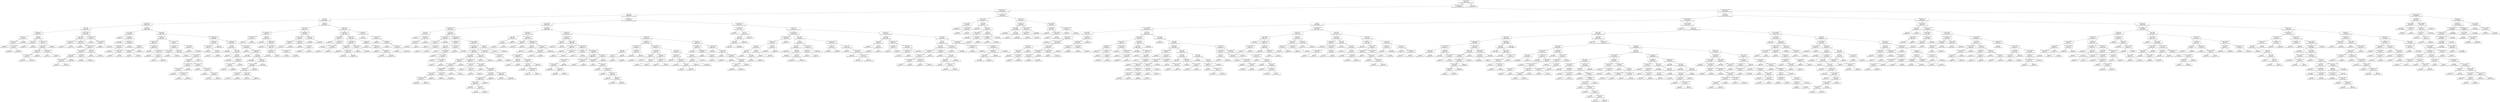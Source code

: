 digraph Tree {
node [shape=box, fontname="helvetica"] ;
edge [fontname="helvetica"] ;
0 [label="recoveries <= 0.005\ngini = 0.45\nsamples = 750133\nvalue = [206713, 29, 515970, 6771, 3503, 17147]"] ;
1 [label="last_fico_range_high <= 621.5\ngini = 0.272\nsamples = 610361\nvalue = [66941, 29, 515970, 6771, 3503, 17147]"] ;
0 -> 1 [labeldistance=2.5, labelangle=45, headlabel="True"] ;
2 [label="last_pymnt_amnt <= 1415.9\ngini = 0.598\nsamples = 114730\nvalue = [55603, 21, 45596, 1607, 1067, 10836]"] ;
1 -> 2 ;
3 [label="issue_d <= 28.5\ngini = 0.539\nsamples = 87292\nvalue = [55157, 19, 18805, 1575, 1045, 10691]"] ;
2 -> 3 ;
4 [label="term <= 0.5\ngini = 0.449\nsamples = 22162\nvalue = [6995, 0, 14890, 57, 27, 193]"] ;
3 -> 4 ;
5 [label="last_pymnt_d <= 36.5\ngini = 0.324\nsamples = 17223\nvalue = [3500, 0, 13723, 0, 0, 0]"] ;
4 -> 5 ;
6 [label="issue_d <= 13.5\ngini = 0.49\nsamples = 2582\nvalue = [1477, 0, 1105, 0, 0, 0]"] ;
5 -> 6 ;
7 [label="initial_list_status <= 0.5\ngini = 0.378\nsamples = 1036\nvalue = [262, 0, 774, 0, 0, 0]"] ;
6 -> 7 ;
8 [label="last_pymnt_d <= 27.5\ngini = 0.077\nsamples = 627\nvalue = [25, 0, 602, 0, 0, 0]"] ;
7 -> 8 ;
9 [label="total_rec_int <= 762.95\ngini = 0.244\nsamples = 162\nvalue = [23, 0, 139, 0, 0, 0]"] ;
8 -> 9 ;
10 [label="gini = 0.064\nsamples = 91\nvalue = [3, 0, 88, 0, 0, 0]"] ;
9 -> 10 ;
11 [label="total_pymnt <= 7108.915\ngini = 0.405\nsamples = 71\nvalue = [20, 0, 51, 0, 0, 0]"] ;
9 -> 11 ;
12 [label="gini = 0.266\nsamples = 19\nvalue = [16, 0, 3, 0, 0, 0]"] ;
11 -> 12 ;
13 [label="gini = 0.142\nsamples = 52\nvalue = [4, 0, 48, 0, 0, 0]"] ;
11 -> 13 ;
14 [label="gini = 0.009\nsamples = 465\nvalue = [2, 0, 463, 0, 0, 0]"] ;
8 -> 14 ;
15 [label="issue_d <= 2.5\ngini = 0.487\nsamples = 409\nvalue = [237, 0, 172, 0, 0, 0]"] ;
7 -> 15 ;
16 [label="last_pymnt_d <= 20.5\ngini = 0.23\nsamples = 113\nvalue = [15, 0, 98, 0, 0, 0]"] ;
15 -> 16 ;
17 [label="gini = 0.444\nsamples = 15\nvalue = [10, 0, 5, 0, 0, 0]"] ;
16 -> 17 ;
18 [label="gini = 0.097\nsamples = 98\nvalue = [5, 0, 93, 0, 0, 0]"] ;
16 -> 18 ;
19 [label="last_pymnt_amnt <= 800.27\ngini = 0.375\nsamples = 296\nvalue = [222, 0, 74, 0, 0, 0]"] ;
15 -> 19 ;
20 [label="total_pymnt <= 10873.62\ngini = 0.299\nsamples = 262\nvalue = [214, 0, 48, 0, 0, 0]"] ;
19 -> 20 ;
21 [label="loan_amnt <= 6450.0\ngini = 0.187\nsamples = 220\nvalue = [197, 0, 23, 0, 0, 0]"] ;
20 -> 21 ;
22 [label="last_pymnt_amnt <= 250.675\ngini = 0.403\nsamples = 75\nvalue = [54, 0, 21, 0, 0, 0]"] ;
21 -> 22 ;
23 [label="gini = 0.206\nsamples = 60\nvalue = [53, 0, 7, 0, 0, 0]"] ;
22 -> 23 ;
24 [label="gini = 0.124\nsamples = 15\nvalue = [1, 0, 14, 0, 0, 0]"] ;
22 -> 24 ;
25 [label="gini = 0.027\nsamples = 145\nvalue = [143, 0, 2, 0, 0, 0]"] ;
21 -> 25 ;
26 [label="last_pymnt_amnt <= 418.97\ngini = 0.482\nsamples = 42\nvalue = [17, 0, 25, 0, 0, 0]"] ;
20 -> 26 ;
27 [label="gini = 0.1\nsamples = 19\nvalue = [1, 0, 18, 0, 0, 0]"] ;
26 -> 27 ;
28 [label="gini = 0.423\nsamples = 23\nvalue = [16, 0, 7, 0, 0, 0]"] ;
26 -> 28 ;
29 [label="gini = 0.36\nsamples = 34\nvalue = [8, 0, 26, 0, 0, 0]"] ;
19 -> 29 ;
30 [label="total_pymnt <= 9632.949\ngini = 0.337\nsamples = 1546\nvalue = [1215, 0, 331, 0, 0, 0]"] ;
6 -> 30 ;
31 [label="loan_amnt <= 2012.5\ngini = 0.257\nsamples = 1388\nvalue = [1178, 0, 210, 0, 0, 0]"] ;
30 -> 31 ;
32 [label="total_pymnt <= 950.904\ngini = 0.317\nsamples = 96\nvalue = [19, 0, 77, 0, 0, 0]"] ;
31 -> 32 ;
33 [label="gini = 0.0\nsamples = 18\nvalue = [18, 0, 0, 0, 0, 0]"] ;
32 -> 33 ;
34 [label="gini = 0.025\nsamples = 78\nvalue = [1, 0, 77, 0, 0, 0]"] ;
32 -> 34 ;
35 [label="last_pymnt_amnt <= 74.165\ngini = 0.185\nsamples = 1292\nvalue = [1159, 0, 133, 0, 0, 0]"] ;
31 -> 35 ;
36 [label="gini = 0.185\nsamples = 58\nvalue = [6, 0, 52, 0, 0, 0]"] ;
35 -> 36 ;
37 [label="last_pymnt_amnt <= 1104.585\ngini = 0.123\nsamples = 1234\nvalue = [1153, 0, 81, 0, 0, 0]"] ;
35 -> 37 ;
38 [label="total_pymnt <= 6096.645\ngini = 0.093\nsamples = 1200\nvalue = [1141, 0, 59, 0, 0, 0]"] ;
37 -> 38 ;
39 [label="loan_amnt <= 4412.5\ngini = 0.044\nsamples = 1027\nvalue = [1004, 0, 23, 0, 0, 0]"] ;
38 -> 39 ;
40 [label="total_pymnt <= 2581.855\ngini = 0.221\nsamples = 142\nvalue = [124, 0, 18, 0, 0, 0]"] ;
39 -> 40 ;
41 [label="gini = 0.0\nsamples = 122\nvalue = [122, 0, 0, 0, 0, 0]"] ;
40 -> 41 ;
42 [label="gini = 0.18\nsamples = 20\nvalue = [2, 0, 18, 0, 0, 0]"] ;
40 -> 42 ;
43 [label="gini = 0.011\nsamples = 885\nvalue = [880, 0, 5, 0, 0, 0]"] ;
39 -> 43 ;
44 [label="loan_amnt <= 9300.0\ngini = 0.33\nsamples = 173\nvalue = [137, 0, 36, 0, 0, 0]"] ;
38 -> 44 ;
45 [label="gini = 0.142\nsamples = 39\nvalue = [3, 0, 36, 0, 0, 0]"] ;
44 -> 45 ;
46 [label="gini = 0.0\nsamples = 134\nvalue = [134, 0, 0, 0, 0, 0]"] ;
44 -> 46 ;
47 [label="revol_bal <= 9999.5\ngini = 0.457\nsamples = 34\nvalue = [12, 0, 22, 0, 0, 0]"] ;
37 -> 47 ;
48 [label="gini = 0.1\nsamples = 19\nvalue = [1, 0, 18, 0, 0, 0]"] ;
47 -> 48 ;
49 [label="gini = 0.391\nsamples = 15\nvalue = [11, 0, 4, 0, 0, 0]"] ;
47 -> 49 ;
50 [label="last_pymnt_amnt <= 439.53\ngini = 0.359\nsamples = 158\nvalue = [37, 0, 121, 0, 0, 0]"] ;
30 -> 50 ;
51 [label="gini = 0.0\nsamples = 94\nvalue = [0, 0, 94, 0, 0, 0]"] ;
50 -> 51 ;
52 [label="total_pymnt <= 15520.945\ngini = 0.488\nsamples = 64\nvalue = [37, 0, 27, 0, 0, 0]"] ;
50 -> 52 ;
53 [label="gini = 0.184\nsamples = 39\nvalue = [35, 0, 4, 0, 0, 0]"] ;
52 -> 53 ;
54 [label="gini = 0.147\nsamples = 25\nvalue = [2, 0, 23, 0, 0, 0]"] ;
52 -> 54 ;
55 [label="issue_d <= 16.5\ngini = 0.238\nsamples = 14641\nvalue = [2023, 0, 12618, 0, 0, 0]"] ;
5 -> 55 ;
56 [label="total_rec_int <= 196.63\ngini = 0.033\nsamples = 5459\nvalue = [93, 0, 5366, 0, 0, 0]"] ;
55 -> 56 ;
57 [label="gini = 0.48\nsamples = 15\nvalue = [9, 0, 6, 0, 0, 0]"] ;
56 -> 57 ;
58 [label="initial_list_status <= 0.5\ngini = 0.03\nsamples = 5444\nvalue = [84, 0, 5360, 0, 0, 0]"] ;
56 -> 58 ;
59 [label="gini = 0.005\nsamples = 4094\nvalue = [10, 0, 4084, 0, 0, 0]"] ;
58 -> 59 ;
60 [label="last_credit_pull_d <= 56.5\ngini = 0.104\nsamples = 1350\nvalue = [74, 0, 1276, 0, 0, 0]"] ;
58 -> 60 ;
61 [label="last_credit_pull_d <= 55.5\ngini = 0.234\nsamples = 413\nvalue = [56, 0, 357, 0, 0, 0]"] ;
60 -> 61 ;
62 [label="gini = 0.062\nsamples = 344\nvalue = [11, 0, 333, 0, 0, 0]"] ;
61 -> 62 ;
63 [label="total_pymnt <= 11936.366\ngini = 0.454\nsamples = 69\nvalue = [45, 0, 24, 0, 0, 0]"] ;
61 -> 63 ;
64 [label="gini = 0.229\nsamples = 38\nvalue = [33, 0, 5, 0, 0, 0]"] ;
63 -> 64 ;
65 [label="gini = 0.475\nsamples = 31\nvalue = [12, 0, 19, 0, 0, 0]"] ;
63 -> 65 ;
66 [label="gini = 0.038\nsamples = 937\nvalue = [18, 0, 919, 0, 0, 0]"] ;
60 -> 66 ;
67 [label="last_pymnt_d <= 51.5\ngini = 0.332\nsamples = 9182\nvalue = [1930, 0, 7252, 0, 0, 0]"] ;
55 -> 67 ;
68 [label="last_credit_pull_d <= 61.5\ngini = 0.42\nsamples = 2031\nvalue = [1422, 0, 609, 0, 0, 0]"] ;
67 -> 68 ;
69 [label="last_credit_pull_d <= 52.5\ngini = 0.237\nsamples = 1152\nvalue = [994, 0, 158, 0, 0, 0]"] ;
68 -> 69 ;
70 [label="emp_length <= 1.5\ngini = 0.497\nsamples = 143\nvalue = [66, 0, 77, 0, 0, 0]"] ;
69 -> 70 ;
71 [label="last_pymnt_amnt <= 404.69\ngini = 0.439\nsamples = 77\nvalue = [52, 0, 25, 0, 0, 0]"] ;
70 -> 71 ;
72 [label="gini = 0.282\nsamples = 53\nvalue = [44, 0, 9, 0, 0, 0]"] ;
71 -> 72 ;
73 [label="gini = 0.444\nsamples = 24\nvalue = [8, 0, 16, 0, 0, 0]"] ;
71 -> 73 ;
74 [label="gini = 0.334\nsamples = 66\nvalue = [14, 0, 52, 0, 0, 0]"] ;
70 -> 74 ;
75 [label="last_pymnt_amnt <= 64.02\ngini = 0.148\nsamples = 1009\nvalue = [928, 0, 81, 0, 0, 0]"] ;
69 -> 75 ;
76 [label="gini = 0.471\nsamples = 29\nvalue = [11, 0, 18, 0, 0, 0]"] ;
75 -> 76 ;
77 [label="last_pymnt_amnt <= 891.22\ngini = 0.12\nsamples = 980\nvalue = [917, 0, 63, 0, 0, 0]"] ;
75 -> 77 ;
78 [label="gini = 0.081\nsamples = 917\nvalue = [878, 0, 39, 0, 0, 0]"] ;
77 -> 78 ;
79 [label="loan_amnt <= 10225.0\ngini = 0.472\nsamples = 63\nvalue = [39, 0, 24, 0, 0, 0]"] ;
77 -> 79 ;
80 [label="gini = 0.0\nsamples = 23\nvalue = [0, 0, 23, 0, 0, 0]"] ;
79 -> 80 ;
81 [label="gini = 0.049\nsamples = 40\nvalue = [39, 0, 1, 0, 0, 0]"] ;
79 -> 81 ;
82 [label="last_pymnt_amnt <= 797.83\ngini = 0.5\nsamples = 879\nvalue = [428, 0, 451, 0, 0, 0]"] ;
68 -> 82 ;
83 [label="last_pymnt_amnt <= 82.415\ngini = 0.483\nsamples = 670\nvalue = [396, 0, 274, 0, 0, 0]"] ;
82 -> 83 ;
84 [label="total_pymnt <= 3294.315\ngini = 0.23\nsamples = 98\nvalue = [13, 0, 85, 0, 0, 0]"] ;
83 -> 84 ;
85 [label="gini = 0.444\nsamples = 15\nvalue = [10, 0, 5, 0, 0, 0]"] ;
84 -> 85 ;
86 [label="gini = 0.07\nsamples = 83\nvalue = [3, 0, 80, 0, 0, 0]"] ;
84 -> 86 ;
87 [label="loan_amnt <= 2325.0\ngini = 0.442\nsamples = 572\nvalue = [383, 0, 189, 0, 0, 0]"] ;
83 -> 87 ;
88 [label="gini = 0.05\nsamples = 39\nvalue = [1, 0, 38, 0, 0, 0]"] ;
87 -> 88 ;
89 [label="total_pymnt <= 20069.478\ngini = 0.406\nsamples = 533\nvalue = [382, 0, 151, 0, 0, 0]"] ;
87 -> 89 ;
90 [label="loan_amnt <= 9700.0\ngini = 0.379\nsamples = 512\nvalue = [382, 0, 130, 0, 0, 0]"] ;
89 -> 90 ;
91 [label="last_pymnt_amnt <= 352.29\ngini = 0.447\nsamples = 279\nvalue = [185, 0, 94, 0, 0, 0]"] ;
90 -> 91 ;
92 [label="total_pymnt <= 6747.145\ngini = 0.327\nsamples = 223\nvalue = [177, 0, 46, 0, 0, 0]"] ;
91 -> 92 ;
93 [label="gini = 0.157\nsamples = 175\nvalue = [160, 0, 15, 0, 0, 0]"] ;
92 -> 93 ;
94 [label="last_pymnt_amnt <= 258.86\ngini = 0.457\nsamples = 48\nvalue = [17, 0, 31, 0, 0, 0]"] ;
92 -> 94 ;
95 [label="gini = 0.0\nsamples = 24\nvalue = [0, 0, 24, 0, 0, 0]"] ;
94 -> 95 ;
96 [label="gini = 0.413\nsamples = 24\nvalue = [17, 0, 7, 0, 0, 0]"] ;
94 -> 96 ;
97 [label="gini = 0.245\nsamples = 56\nvalue = [8, 0, 48, 0, 0, 0]"] ;
91 -> 97 ;
98 [label="last_pymnt_amnt <= 310.19\ngini = 0.261\nsamples = 233\nvalue = [197, 0, 36, 0, 0, 0]"] ;
90 -> 98 ;
99 [label="gini = 0.227\nsamples = 23\nvalue = [3, 0, 20, 0, 0, 0]"] ;
98 -> 99 ;
100 [label="total_pymnt <= 12225.13\ngini = 0.141\nsamples = 210\nvalue = [194, 0, 16, 0, 0, 0]"] ;
98 -> 100 ;
101 [label="gini = 0.0\nsamples = 138\nvalue = [138, 0, 0, 0, 0, 0]"] ;
100 -> 101 ;
102 [label="loan_amnt <= 14312.5\ngini = 0.346\nsamples = 72\nvalue = [56, 0, 16, 0, 0, 0]"] ;
100 -> 102 ;
103 [label="gini = 0.375\nsamples = 16\nvalue = [4, 0, 12, 0, 0, 0]"] ;
102 -> 103 ;
104 [label="gini = 0.133\nsamples = 56\nvalue = [52, 0, 4, 0, 0, 0]"] ;
102 -> 104 ;
105 [label="gini = 0.0\nsamples = 21\nvalue = [0, 0, 21, 0, 0, 0]"] ;
89 -> 105 ;
106 [label="loan_amnt <= 15500.0\ngini = 0.259\nsamples = 209\nvalue = [32, 0, 177, 0, 0, 0]"] ;
82 -> 106 ;
107 [label="gini = 0.056\nsamples = 174\nvalue = [5, 0, 169, 0, 0, 0]"] ;
106 -> 107 ;
108 [label="gini = 0.353\nsamples = 35\nvalue = [27, 0, 8, 0, 0, 0]"] ;
106 -> 108 ;
109 [label="last_fico_range_high <= 511.5\ngini = 0.132\nsamples = 7151\nvalue = [508, 0, 6643, 0, 0, 0]"] ;
67 -> 109 ;
110 [label="last_credit_pull_d <= 64.5\ngini = 0.367\nsamples = 606\nvalue = [147, 0, 459, 0, 0, 0]"] ;
109 -> 110 ;
111 [label="last_pymnt_amnt <= 126.295\ngini = 0.464\nsamples = 175\nvalue = [64, 0, 111, 0, 0, 0]"] ;
110 -> 111 ;
112 [label="gini = 0.048\nsamples = 41\nvalue = [1, 0, 40, 0, 0, 0]"] ;
111 -> 112 ;
113 [label="dti <= 18.43\ngini = 0.498\nsamples = 134\nvalue = [63, 0, 71, 0, 0, 0]"] ;
111 -> 113 ;
114 [label="gini = 0.43\nsamples = 67\nvalue = [21, 0, 46, 0, 0, 0]"] ;
113 -> 114 ;
115 [label="gini = 0.468\nsamples = 67\nvalue = [42, 0, 25, 0, 0, 0]"] ;
113 -> 115 ;
116 [label="gini = 0.311\nsamples = 431\nvalue = [83, 0, 348, 0, 0, 0]"] ;
110 -> 116 ;
117 [label="last_fico_range_high <= 546.5\ngini = 0.104\nsamples = 6545\nvalue = [361, 0, 6184, 0, 0, 0]"] ;
109 -> 117 ;
118 [label="dti <= 21.675\ngini = 0.187\nsamples = 1233\nvalue = [129, 0, 1104, 0, 0, 0]"] ;
117 -> 118 ;
119 [label="gini = 0.129\nsamples = 836\nvalue = [58, 0, 778, 0, 0, 0]"] ;
118 -> 119 ;
120 [label="int_rate <= 7.795\ngini = 0.294\nsamples = 397\nvalue = [71, 0, 326, 0, 0, 0]"] ;
118 -> 120 ;
121 [label="gini = 0.492\nsamples = 16\nvalue = [9, 0, 7, 0, 0, 0]"] ;
120 -> 121 ;
122 [label="issue_d <= 25.5\ngini = 0.272\nsamples = 381\nvalue = [62, 0, 319, 0, 0, 0]"] ;
120 -> 122 ;
123 [label="gini = 0.185\nsamples = 242\nvalue = [25, 0, 217, 0, 0, 0]"] ;
122 -> 123 ;
124 [label="last_pymnt_d <= 60.5\ngini = 0.391\nsamples = 139\nvalue = [37, 0, 102, 0, 0, 0]"] ;
122 -> 124 ;
125 [label="mo_sin_old_rev_tl_op <= 111.0\ngini = 0.472\nsamples = 55\nvalue = [34, 0, 21, 0, 0, 0]"] ;
124 -> 125 ;
126 [label="gini = 0.36\nsamples = 17\nvalue = [4, 0, 13, 0, 0, 0]"] ;
125 -> 126 ;
127 [label="gini = 0.332\nsamples = 38\nvalue = [30, 0, 8, 0, 0, 0]"] ;
125 -> 127 ;
128 [label="gini = 0.069\nsamples = 84\nvalue = [3, 0, 81, 0, 0, 0]"] ;
124 -> 128 ;
129 [label="total_pymnt <= 1213.852\ngini = 0.084\nsamples = 5312\nvalue = [232, 0, 5080, 0, 0, 0]"] ;
117 -> 129 ;
130 [label="gini = 0.48\nsamples = 15\nvalue = [6, 0, 9, 0, 0, 0]"] ;
129 -> 130 ;
131 [label="last_pymnt_amnt <= 95.445\ngini = 0.082\nsamples = 5297\nvalue = [226, 0, 5071, 0, 0, 0]"] ;
129 -> 131 ;
132 [label="gini = 0.008\nsamples = 1032\nvalue = [4, 0, 1028, 0, 0, 0]"] ;
131 -> 132 ;
133 [label="issue_d <= 25.5\ngini = 0.099\nsamples = 4265\nvalue = [222, 0, 4043, 0, 0, 0]"] ;
131 -> 133 ;
134 [label="gini = 0.069\nsamples = 2919\nvalue = [104, 0, 2815, 0, 0, 0]"] ;
133 -> 134 ;
135 [label="last_pymnt_d <= 60.5\ngini = 0.16\nsamples = 1346\nvalue = [118, 0, 1228, 0, 0, 0]"] ;
133 -> 135 ;
136 [label="last_pymnt_amnt <= 689.46\ngini = 0.458\nsamples = 304\nvalue = [108, 0, 196, 0, 0, 0]"] ;
135 -> 136 ;
137 [label="last_pymnt_d <= 54.5\ngini = 0.5\nsamples = 203\nvalue = [100, 0, 103, 0, 0, 0]"] ;
136 -> 137 ;
138 [label="last_pymnt_d <= 52.5\ngini = 0.423\nsamples = 102\nvalue = [31, 0, 71, 0, 0, 0]"] ;
137 -> 138 ;
139 [label="gini = 0.351\nsamples = 22\nvalue = [17, 0, 5, 0, 0, 0]"] ;
138 -> 139 ;
140 [label="gini = 0.289\nsamples = 80\nvalue = [14, 0, 66, 0, 0, 0]"] ;
138 -> 140 ;
141 [label="loan_amnt <= 4900.0\ngini = 0.433\nsamples = 101\nvalue = [69, 0, 32, 0, 0, 0]"] ;
137 -> 141 ;
142 [label="gini = 0.269\nsamples = 25\nvalue = [4, 0, 21, 0, 0, 0]"] ;
141 -> 142 ;
143 [label="gini = 0.248\nsamples = 76\nvalue = [65, 0, 11, 0, 0, 0]"] ;
141 -> 143 ;
144 [label="gini = 0.146\nsamples = 101\nvalue = [8, 0, 93, 0, 0, 0]"] ;
136 -> 144 ;
145 [label="gini = 0.019\nsamples = 1042\nvalue = [10, 0, 1032, 0, 0, 0]"] ;
135 -> 145 ;
146 [label="issue_d <= 16.5\ngini = 0.442\nsamples = 4939\nvalue = [3495, 0, 1167, 57, 27, 193]"] ;
4 -> 146 ;
147 [label="last_pymnt_d <= 60.5\ngini = 0.478\nsamples = 1289\nvalue = [500, 0, 786, 0, 0, 3]"] ;
146 -> 147 ;
148 [label="last_pymnt_amnt <= 234.2\ngini = 0.397\nsamples = 509\nvalue = [370, 0, 139, 0, 0, 0]"] ;
147 -> 148 ;
149 [label="total_pymnt <= 10465.483\ngini = 0.402\nsamples = 79\nvalue = [22, 0, 57, 0, 0, 0]"] ;
148 -> 149 ;
150 [label="gini = 0.32\nsamples = 25\nvalue = [20, 0, 5, 0, 0, 0]"] ;
149 -> 150 ;
151 [label="gini = 0.071\nsamples = 54\nvalue = [2, 0, 52, 0, 0, 0]"] ;
149 -> 151 ;
152 [label="issue_d <= 4.5\ngini = 0.309\nsamples = 430\nvalue = [348, 0, 82, 0, 0, 0]"] ;
148 -> 152 ;
153 [label="gini = 0.405\nsamples = 46\nvalue = [13, 0, 33, 0, 0, 0]"] ;
152 -> 153 ;
154 [label="last_credit_pull_d <= 52.0\ngini = 0.223\nsamples = 384\nvalue = [335, 0, 49, 0, 0, 0]"] ;
152 -> 154 ;
155 [label="gini = 0.415\nsamples = 17\nvalue = [5, 0, 12, 0, 0, 0]"] ;
154 -> 155 ;
156 [label="total_pymnt <= 30955.615\ngini = 0.181\nsamples = 367\nvalue = [330, 0, 37, 0, 0, 0]"] ;
154 -> 156 ;
157 [label="last_pymnt_amnt <= 872.34\ngini = 0.115\nsamples = 326\nvalue = [306, 0, 20, 0, 0, 0]"] ;
156 -> 157 ;
158 [label="gini = 0.075\nsamples = 309\nvalue = [297, 0, 12, 0, 0, 0]"] ;
157 -> 158 ;
159 [label="gini = 0.498\nsamples = 17\nvalue = [9, 0, 8, 0, 0, 0]"] ;
157 -> 159 ;
160 [label="last_pymnt_amnt <= 670.55\ngini = 0.485\nsamples = 41\nvalue = [24, 0, 17, 0, 0, 0]"] ;
156 -> 160 ;
161 [label="gini = 0.305\nsamples = 16\nvalue = [3, 0, 13, 0, 0, 0]"] ;
160 -> 161 ;
162 [label="gini = 0.269\nsamples = 25\nvalue = [21, 0, 4, 0, 0, 0]"] ;
160 -> 162 ;
163 [label="last_fico_range_high <= 566.5\ngini = 0.284\nsamples = 780\nvalue = [130, 0, 647, 0, 0, 3]"] ;
147 -> 163 ;
164 [label="last_credit_pull_d <= 77.0\ngini = 0.482\nsamples = 231\nvalue = [88, 0, 141, 0, 0, 2]"] ;
163 -> 164 ;
165 [label="last_pymnt_d <= 63.5\ngini = 0.293\nsamples = 112\nvalue = [20, 0, 92, 0, 0, 0]"] ;
164 -> 165 ;
166 [label="gini = 0.499\nsamples = 23\nvalue = [12, 0, 11, 0, 0, 0]"] ;
165 -> 166 ;
167 [label="gini = 0.164\nsamples = 89\nvalue = [8, 0, 81, 0, 0, 0]"] ;
165 -> 167 ;
168 [label="last_pymnt_amnt <= 87.215\ngini = 0.504\nsamples = 119\nvalue = [68, 0, 49, 0, 0, 2]"] ;
164 -> 168 ;
169 [label="gini = 0.298\nsamples = 22\nvalue = [4, 0, 18, 0, 0, 0]"] ;
168 -> 169 ;
170 [label="dti <= 13.325\ngini = 0.462\nsamples = 97\nvalue = [64, 0, 31, 0, 0, 2]"] ;
168 -> 170 ;
171 [label="gini = 0.469\nsamples = 32\nvalue = [12, 0, 20, 0, 0, 0]"] ;
170 -> 171 ;
172 [label="gini = 0.33\nsamples = 65\nvalue = [52, 0, 11, 0, 0, 2]"] ;
170 -> 172 ;
173 [label="last_credit_pull_d <= 79.5\ngini = 0.145\nsamples = 549\nvalue = [42, 0, 506, 0, 0, 1]"] ;
163 -> 173 ;
174 [label="gini = 0.061\nsamples = 413\nvalue = [13, 0, 400, 0, 0, 0]"] ;
173 -> 174 ;
175 [label="gini = 0.347\nsamples = 136\nvalue = [29, 0, 106, 0, 0, 1]"] ;
173 -> 175 ;
176 [label="last_pymnt_d <= 75.5\ngini = 0.313\nsamples = 3650\nvalue = [2995, 0, 381, 57, 27, 190]"] ;
146 -> 176 ;
177 [label="last_pymnt_amnt <= 217.03\ngini = 0.166\nsamples = 3249\nvalue = [2958, 0, 211, 0, 0, 80]"] ;
176 -> 177 ;
178 [label="total_pymnt <= 8993.96\ngini = 0.483\nsamples = 182\nvalue = [66, 0, 113, 0, 0, 3]"] ;
177 -> 178 ;
179 [label="gini = 0.069\nsamples = 28\nvalue = [27, 0, 1, 0, 0, 0]"] ;
178 -> 179 ;
180 [label="total_rec_int <= 4288.135\ngini = 0.407\nsamples = 154\nvalue = [39, 0, 112, 0, 0, 3]"] ;
178 -> 180 ;
181 [label="gini = 0.03\nsamples = 66\nvalue = [1, 0, 65, 0, 0, 0]"] ;
180 -> 181 ;
182 [label="total_pymnt <= 20010.724\ngini = 0.527\nsamples = 88\nvalue = [38, 0, 47, 0, 0, 3]"] ;
180 -> 182 ;
183 [label="gini = 0.33\nsamples = 35\nvalue = [28, 0, 6, 0, 0, 1]"] ;
182 -> 183 ;
184 [label="gini = 0.365\nsamples = 53\nvalue = [10, 0, 41, 0, 0, 2]"] ;
182 -> 184 ;
185 [label="last_pymnt_d <= 65.5\ngini = 0.109\nsamples = 3067\nvalue = [2892, 0, 98, 0, 0, 77]"] ;
177 -> 185 ;
186 [label="total_pymnt <= 29354.202\ngini = 0.057\nsamples = 2502\nvalue = [2428, 0, 74, 0, 0, 0]"] ;
185 -> 186 ;
187 [label="total_pymnt <= 16631.2\ngini = 0.041\nsamples = 2420\nvalue = [2369, 0, 51, 0, 0, 0]"] ;
186 -> 187 ;
188 [label="gini = 0.013\nsamples = 1991\nvalue = [1978, 0, 13, 0, 0, 0]"] ;
187 -> 188 ;
189 [label="total_rec_int <= 5180.115\ngini = 0.161\nsamples = 429\nvalue = [391, 0, 38, 0, 0, 0]"] ;
187 -> 189 ;
190 [label="gini = 0.257\nsamples = 33\nvalue = [5, 0, 28, 0, 0, 0]"] ;
189 -> 190 ;
191 [label="gini = 0.049\nsamples = 396\nvalue = [386, 0, 10, 0, 0, 0]"] ;
189 -> 191 ;
192 [label="total_rec_int <= 9904.25\ngini = 0.404\nsamples = 82\nvalue = [59, 0, 23, 0, 0, 0]"] ;
186 -> 192 ;
193 [label="gini = 0.0\nsamples = 18\nvalue = [0, 0, 18, 0, 0, 0]"] ;
192 -> 193 ;
194 [label="gini = 0.144\nsamples = 64\nvalue = [59, 0, 5, 0, 0, 0]"] ;
192 -> 194 ;
195 [label="last_pymnt_d <= 66.5\ngini = 0.305\nsamples = 565\nvalue = [464, 0, 24, 0, 0, 77]"] ;
185 -> 195 ;
196 [label="gini = 0.535\nsamples = 62\nvalue = [11, 0, 12, 0, 0, 39]"] ;
195 -> 196 ;
197 [label="last_pymnt_d <= 72.5\ngini = 0.183\nsamples = 503\nvalue = [453, 0, 12, 0, 0, 38]"] ;
195 -> 197 ;
198 [label="gini = 0.047\nsamples = 290\nvalue = [283, 0, 7, 0, 0, 0]"] ;
197 -> 198 ;
199 [label="last_pymnt_d <= 73.5\ngini = 0.331\nsamples = 213\nvalue = [170, 0, 5, 0, 0, 38]"] ;
197 -> 199 ;
200 [label="gini = 0.507\nsamples = 62\nvalue = [21, 0, 3, 0, 0, 38]"] ;
199 -> 200 ;
201 [label="gini = 0.026\nsamples = 151\nvalue = [149, 0, 2, 0, 0, 0]"] ;
199 -> 201 ;
202 [label="last_credit_pull_d <= 79.5\ngini = 0.712\nsamples = 401\nvalue = [37, 0, 170, 57, 27, 110]"] ;
176 -> 202 ;
203 [label="gini = 0.037\nsamples = 107\nvalue = [1, 0, 105, 0, 0, 1]"] ;
202 -> 203 ;
204 [label="last_pymnt_amnt <= 154.5\ngini = 0.753\nsamples = 294\nvalue = [36, 0, 65, 57, 27, 109]"] ;
202 -> 204 ;
205 [label="gini = 0.663\nsamples = 53\nvalue = [25, 0, 15, 4, 0, 9]"] ;
204 -> 205 ;
206 [label="initial_list_status <= 0.5\ngini = 0.722\nsamples = 241\nvalue = [11, 0, 50, 53, 27, 100]"] ;
204 -> 206 ;
207 [label="gini = 0.728\nsamples = 77\nvalue = [4, 0, 30, 18, 7, 18]"] ;
206 -> 207 ;
208 [label="last_pymnt_d <= 76.5\ngini = 0.673\nsamples = 164\nvalue = [7, 0, 20, 35, 20, 82]"] ;
206 -> 208 ;
209 [label="gini = 0.739\nsamples = 55\nvalue = [1, 0, 7, 14, 17, 16]"] ;
208 -> 209 ;
210 [label="gini = 0.578\nsamples = 109\nvalue = [6, 0, 13, 21, 3, 66]"] ;
208 -> 210 ;
211 [label="last_pymnt_d <= 75.5\ngini = 0.423\nsamples = 65130\nvalue = [48162, 19, 3915, 1518, 1018, 10498]"] ;
3 -> 211 ;
212 [label="last_pymnt_d <= 65.5\ngini = 0.242\nsamples = 53897\nvalue = [46552, 4, 1666, 1, 0, 5674]"] ;
211 -> 212 ;
213 [label="last_pymnt_amnt <= 30.69\ngini = 0.062\nsamples = 27413\nvalue = [26533, 0, 880, 0, 0, 0]"] ;
212 -> 213 ;
214 [label="issue_d <= 40.5\ngini = 0.441\nsamples = 216\nvalue = [71, 0, 145, 0, 0, 0]"] ;
213 -> 214 ;
215 [label="gini = 0.0\nsamples = 36\nvalue = [36, 0, 0, 0, 0, 0]"] ;
214 -> 215 ;
216 [label="total_pymnt <= 2065.6\ngini = 0.313\nsamples = 180\nvalue = [35, 0, 145, 0, 0, 0]"] ;
214 -> 216 ;
217 [label="loan_amnt <= 3900.0\ngini = 0.444\nsamples = 30\nvalue = [20, 0, 10, 0, 0, 0]"] ;
216 -> 217 ;
218 [label="gini = 0.444\nsamples = 15\nvalue = [5, 0, 10, 0, 0, 0]"] ;
217 -> 218 ;
219 [label="gini = 0.0\nsamples = 15\nvalue = [15, 0, 0, 0, 0, 0]"] ;
217 -> 219 ;
220 [label="gini = 0.18\nsamples = 150\nvalue = [15, 0, 135, 0, 0, 0]"] ;
216 -> 220 ;
221 [label="loan_amnt <= 1712.5\ngini = 0.053\nsamples = 27197\nvalue = [26462, 0, 735, 0, 0, 0]"] ;
213 -> 221 ;
222 [label="last_pymnt_amnt <= 261.49\ngini = 0.486\nsamples = 404\nvalue = [236, 0, 168, 0, 0, 0]"] ;
221 -> 222 ;
223 [label="total_pymnt <= 1015.591\ngini = 0.1\nsamples = 246\nvalue = [233, 0, 13, 0, 0, 0]"] ;
222 -> 223 ;
224 [label="gini = 0.0\nsamples = 215\nvalue = [215, 0, 0, 0, 0, 0]"] ;
223 -> 224 ;
225 [label="total_rec_int <= 206.35\ngini = 0.487\nsamples = 31\nvalue = [18, 0, 13, 0, 0, 0]"] ;
223 -> 225 ;
226 [label="gini = 0.32\nsamples = 15\nvalue = [3, 0, 12, 0, 0, 0]"] ;
225 -> 226 ;
227 [label="gini = 0.117\nsamples = 16\nvalue = [15, 0, 1, 0, 0, 0]"] ;
225 -> 227 ;
228 [label="gini = 0.037\nsamples = 158\nvalue = [3, 0, 155, 0, 0, 0]"] ;
222 -> 228 ;
229 [label="last_pymnt_amnt <= 61.655\ngini = 0.041\nsamples = 26793\nvalue = [26226, 0, 567, 0, 0, 0]"] ;
221 -> 229 ;
230 [label="last_fico_range_high <= 591.5\ngini = 0.496\nsamples = 166\nvalue = [90, 0, 76, 0, 0, 0]"] ;
229 -> 230 ;
231 [label="issue_d <= 40.5\ngini = 0.423\nsamples = 115\nvalue = [80, 0, 35, 0, 0, 0]"] ;
230 -> 231 ;
232 [label="gini = 0.0\nsamples = 31\nvalue = [31, 0, 0, 0, 0, 0]"] ;
231 -> 232 ;
233 [label="total_pymnt <= 2667.46\ngini = 0.486\nsamples = 84\nvalue = [49, 0, 35, 0, 0, 0]"] ;
231 -> 233 ;
234 [label="gini = 0.095\nsamples = 20\nvalue = [19, 0, 1, 0, 0, 0]"] ;
233 -> 234 ;
235 [label="total_rec_int <= 766.505\ngini = 0.498\nsamples = 64\nvalue = [30, 0, 34, 0, 0, 0]"] ;
233 -> 235 ;
236 [label="gini = 0.095\nsamples = 20\nvalue = [1, 0, 19, 0, 0, 0]"] ;
235 -> 236 ;
237 [label="total_pymnt <= 10070.14\ngini = 0.449\nsamples = 44\nvalue = [29, 0, 15, 0, 0, 0]"] ;
235 -> 237 ;
238 [label="gini = 0.08\nsamples = 24\nvalue = [23, 0, 1, 0, 0, 0]"] ;
237 -> 238 ;
239 [label="gini = 0.42\nsamples = 20\nvalue = [6, 0, 14, 0, 0, 0]"] ;
237 -> 239 ;
240 [label="total_pymnt <= 3753.512\ngini = 0.315\nsamples = 51\nvalue = [10, 0, 41, 0, 0, 0]"] ;
230 -> 240 ;
241 [label="gini = 0.48\nsamples = 15\nvalue = [9, 0, 6, 0, 0, 0]"] ;
240 -> 241 ;
242 [label="gini = 0.054\nsamples = 36\nvalue = [1, 0, 35, 0, 0, 0]"] ;
240 -> 242 ;
243 [label="total_pymnt <= 30555.612\ngini = 0.036\nsamples = 26627\nvalue = [26136, 0, 491, 0, 0, 0]"] ;
229 -> 243 ;
244 [label="total_pymnt <= 15305.135\ngini = 0.033\nsamples = 26534\nvalue = [26086, 0, 448, 0, 0, 0]"] ;
243 -> 244 ;
245 [label="last_pymnt_amnt <= 1247.795\ngini = 0.025\nsamples = 24971\nvalue = [24649, 0, 322, 0, 0, 0]"] ;
244 -> 245 ;
246 [label="total_rec_int <= 565.58\ngini = 0.022\nsamples = 24765\nvalue = [24484, 0, 281, 0, 0, 0]"] ;
245 -> 246 ;
247 [label="total_pymnt <= 4747.473\ngini = 0.073\nsamples = 4455\nvalue = [4285, 0, 170, 0, 0, 0]"] ;
246 -> 247 ;
248 [label="last_pymnt_amnt <= 986.95\ngini = 0.03\nsamples = 4337\nvalue = [4272, 0, 65, 0, 0, 0]"] ;
247 -> 248 ;
249 [label="total_pymnt <= 3095.949\ngini = 0.023\nsamples = 4300\nvalue = [4250, 0, 50, 0, 0, 0]"] ;
248 -> 249 ;
250 [label="loan_amnt <= 2762.5\ngini = 0.013\nsamples = 4160\nvalue = [4133, 0, 27, 0, 0, 0]"] ;
249 -> 250 ;
251 [label="last_pymnt_amnt <= 206.09\ngini = 0.112\nsamples = 454\nvalue = [427, 0, 27, 0, 0, 0]"] ;
250 -> 251 ;
252 [label="gini = 0.028\nsamples = 424\nvalue = [418, 0, 6, 0, 0, 0]"] ;
251 -> 252 ;
253 [label="gini = 0.42\nsamples = 30\nvalue = [9, 0, 21, 0, 0, 0]"] ;
251 -> 253 ;
254 [label="gini = 0.0\nsamples = 3706\nvalue = [3706, 0, 0, 0, 0, 0]"] ;
250 -> 254 ;
255 [label="total_rec_int <= 348.56\ngini = 0.275\nsamples = 140\nvalue = [117, 0, 23, 0, 0, 0]"] ;
249 -> 255 ;
256 [label="gini = 0.188\nsamples = 19\nvalue = [2, 0, 17, 0, 0, 0]"] ;
255 -> 256 ;
257 [label="gini = 0.094\nsamples = 121\nvalue = [115, 0, 6, 0, 0, 0]"] ;
255 -> 257 ;
258 [label="loan_amnt <= 6600.0\ngini = 0.482\nsamples = 37\nvalue = [22, 0, 15, 0, 0, 0]"] ;
248 -> 258 ;
259 [label="gini = 0.117\nsamples = 16\nvalue = [1, 0, 15, 0, 0, 0]"] ;
258 -> 259 ;
260 [label="gini = 0.0\nsamples = 21\nvalue = [21, 0, 0, 0, 0, 0]"] ;
258 -> 260 ;
261 [label="gini = 0.196\nsamples = 118\nvalue = [13, 0, 105, 0, 0, 0]"] ;
247 -> 261 ;
262 [label="last_pymnt_amnt <= 99.615\ngini = 0.011\nsamples = 20310\nvalue = [20199, 0, 111, 0, 0, 0]"] ;
246 -> 262 ;
263 [label="total_pymnt <= 5347.978\ngini = 0.39\nsamples = 64\nvalue = [47, 0, 17, 0, 0, 0]"] ;
262 -> 263 ;
264 [label="gini = 0.0\nsamples = 31\nvalue = [31, 0, 0, 0, 0, 0]"] ;
263 -> 264 ;
265 [label="loan_amnt <= 11325.0\ngini = 0.5\nsamples = 33\nvalue = [16, 0, 17, 0, 0, 0]"] ;
263 -> 265 ;
266 [label="gini = 0.278\nsamples = 18\nvalue = [3, 0, 15, 0, 0, 0]"] ;
265 -> 266 ;
267 [label="gini = 0.231\nsamples = 15\nvalue = [13, 0, 2, 0, 0, 0]"] ;
265 -> 267 ;
268 [label="loan_amnt <= 2900.0\ngini = 0.009\nsamples = 20246\nvalue = [20152, 0, 94, 0, 0, 0]"] ;
262 -> 268 ;
269 [label="gini = 0.32\nsamples = 15\nvalue = [12, 0, 3, 0, 0, 0]"] ;
268 -> 269 ;
270 [label="total_pymnt <= 10681.423\ngini = 0.009\nsamples = 20231\nvalue = [20140, 0, 91, 0, 0, 0]"] ;
268 -> 270 ;
271 [label="loan_amnt <= 9012.5\ngini = 0.005\nsamples = 17893\nvalue = [17845, 0, 48, 0, 0, 0]"] ;
270 -> 271 ;
272 [label="last_pymnt_amnt <= 736.495\ngini = 0.024\nsamples = 3894\nvalue = [3846, 0, 48, 0, 0, 0]"] ;
271 -> 272 ;
273 [label="total_pymnt <= 8170.11\ngini = 0.013\nsamples = 3863\nvalue = [3837, 0, 26, 0, 0, 0]"] ;
272 -> 273 ;
274 [label="gini = 0.007\nsamples = 3784\nvalue = [3771, 0, 13, 0, 0, 0]"] ;
273 -> 274 ;
275 [label="issue_d <= 40.5\ngini = 0.275\nsamples = 79\nvalue = [66, 0, 13, 0, 0, 0]"] ;
273 -> 275 ;
276 [label="gini = 0.0\nsamples = 58\nvalue = [58, 0, 0, 0, 0, 0]"] ;
275 -> 276 ;
277 [label="gini = 0.472\nsamples = 21\nvalue = [8, 0, 13, 0, 0, 0]"] ;
275 -> 277 ;
278 [label="gini = 0.412\nsamples = 31\nvalue = [9, 0, 22, 0, 0, 0]"] ;
272 -> 278 ;
279 [label="gini = 0.0\nsamples = 13999\nvalue = [13999, 0, 0, 0, 0, 0]"] ;
271 -> 279 ;
280 [label="total_rec_int <= 1166.09\ngini = 0.036\nsamples = 2338\nvalue = [2295, 0, 43, 0, 0, 0]"] ;
270 -> 280 ;
281 [label="gini = 0.245\nsamples = 35\nvalue = [5, 0, 30, 0, 0, 0]"] ;
280 -> 281 ;
282 [label="gini = 0.011\nsamples = 2303\nvalue = [2290, 0, 13, 0, 0, 0]"] ;
280 -> 282 ;
283 [label="loan_amnt <= 11762.5\ngini = 0.319\nsamples = 206\nvalue = [165, 0, 41, 0, 0, 0]"] ;
245 -> 283 ;
284 [label="gini = 0.162\nsamples = 45\nvalue = [4, 0, 41, 0, 0, 0]"] ;
283 -> 284 ;
285 [label="gini = 0.0\nsamples = 161\nvalue = [161, 0, 0, 0, 0, 0]"] ;
283 -> 285 ;
286 [label="total_rec_int <= 1876.125\ngini = 0.148\nsamples = 1563\nvalue = [1437, 0, 126, 0, 0, 0]"] ;
244 -> 286 ;
287 [label="last_pymnt_d <= 62.5\ngini = 0.193\nsamples = 83\nvalue = [9, 0, 74, 0, 0, 0]"] ;
286 -> 287 ;
288 [label="gini = 0.029\nsamples = 68\nvalue = [1, 0, 67, 0, 0, 0]"] ;
287 -> 288 ;
289 [label="gini = 0.498\nsamples = 15\nvalue = [8, 0, 7, 0, 0, 0]"] ;
287 -> 289 ;
290 [label="last_pymnt_amnt <= 405.295\ngini = 0.068\nsamples = 1480\nvalue = [1428, 0, 52, 0, 0, 0]"] ;
286 -> 290 ;
291 [label="issue_d <= 40.5\ngini = 0.479\nsamples = 63\nvalue = [38, 0, 25, 0, 0, 0]"] ;
290 -> 291 ;
292 [label="gini = 0.0\nsamples = 30\nvalue = [30, 0, 0, 0, 0, 0]"] ;
291 -> 292 ;
293 [label="gini = 0.367\nsamples = 33\nvalue = [8, 0, 25, 0, 0, 0]"] ;
291 -> 293 ;
294 [label="total_rec_int <= 3469.15\ngini = 0.037\nsamples = 1417\nvalue = [1390, 0, 27, 0, 0, 0]"] ;
290 -> 294 ;
295 [label="int_rate <= 11.345\ngini = 0.22\nsamples = 183\nvalue = [160, 0, 23, 0, 0, 0]"] ;
294 -> 295 ;
296 [label="gini = 0.041\nsamples = 145\nvalue = [142, 0, 3, 0, 0, 0]"] ;
295 -> 296 ;
297 [label="total_pymnt <= 17598.04\ngini = 0.499\nsamples = 38\nvalue = [18, 0, 20, 0, 0, 0]"] ;
295 -> 297 ;
298 [label="gini = 0.245\nsamples = 21\nvalue = [18, 0, 3, 0, 0, 0]"] ;
297 -> 298 ;
299 [label="gini = 0.0\nsamples = 17\nvalue = [0, 0, 17, 0, 0, 0]"] ;
297 -> 299 ;
300 [label="gini = 0.006\nsamples = 1234\nvalue = [1230, 0, 4, 0, 0, 0]"] ;
294 -> 300 ;
301 [label="issue_d <= 40.5\ngini = 0.497\nsamples = 93\nvalue = [50, 0, 43, 0, 0, 0]"] ;
243 -> 301 ;
302 [label="gini = 0.0\nsamples = 43\nvalue = [43, 0, 0, 0, 0, 0]"] ;
301 -> 302 ;
303 [label="gini = 0.241\nsamples = 50\nvalue = [7, 0, 43, 0, 0, 0]"] ;
301 -> 303 ;
304 [label="last_pymnt_d <= 66.5\ngini = 0.382\nsamples = 26484\nvalue = [20019, 4, 786, 1, 0, 5674]"] ;
212 -> 304 ;
305 [label="last_credit_pull_d <= 79.5\ngini = 0.319\nsamples = 3635\nvalue = [553, 0, 135, 1, 0, 2946]"] ;
304 -> 305 ;
306 [label="issue_d <= 57.5\ngini = 0.563\nsamples = 191\nvalue = [64, 0, 107, 0, 0, 20]"] ;
305 -> 306 ;
307 [label="term <= 0.5\ngini = 0.467\nsamples = 151\nvalue = [41, 0, 102, 0, 0, 8]"] ;
306 -> 307 ;
308 [label="gini = 0.374\nsamples = 129\nvalue = [24, 0, 99, 0, 0, 6]"] ;
307 -> 308 ;
309 [label="gini = 0.376\nsamples = 22\nvalue = [17, 0, 3, 0, 0, 2]"] ;
307 -> 309 ;
310 [label="gini = 0.564\nsamples = 40\nvalue = [23, 0, 5, 0, 0, 12]"] ;
306 -> 310 ;
311 [label="last_pymnt_amnt <= 50.61\ngini = 0.258\nsamples = 3444\nvalue = [489, 0, 28, 1, 0, 2926]"] ;
305 -> 311 ;
312 [label="loan_amnt <= 1287.5\ngini = 0.568\nsamples = 64\nvalue = [34, 0, 6, 0, 0, 24]"] ;
311 -> 312 ;
313 [label="gini = 0.198\nsamples = 18\nvalue = [2, 0, 0, 0, 0, 16]"] ;
312 -> 313 ;
314 [label="gini = 0.469\nsamples = 46\nvalue = [32, 0, 6, 0, 0, 8]"] ;
312 -> 314 ;
315 [label="last_fico_range_high <= 501.5\ngini = 0.245\nsamples = 3380\nvalue = [455, 0, 22, 1, 0, 2902]"] ;
311 -> 315 ;
316 [label="mort_acc <= 0.5\ngini = 0.391\nsamples = 210\nvalue = [56, 0, 0, 0, 0, 154]"] ;
315 -> 316 ;
317 [label="gini = 0.291\nsamples = 136\nvalue = [24, 0, 0, 0, 0, 112]"] ;
316 -> 317 ;
318 [label="gini = 0.491\nsamples = 74\nvalue = [32, 0, 0, 0, 0, 42]"] ;
316 -> 318 ;
319 [label="last_pymnt_amnt <= 101.38\ngini = 0.233\nsamples = 3170\nvalue = [399, 0, 22, 1, 0, 2748]"] ;
315 -> 319 ;
320 [label="loan_amnt <= 3012.5\ngini = 0.435\nsamples = 108\nvalue = [31, 0, 2, 0, 0, 75]"] ;
319 -> 320 ;
321 [label="gini = 0.229\nsamples = 78\nvalue = [8, 0, 2, 0, 0, 68]"] ;
320 -> 321 ;
322 [label="gini = 0.358\nsamples = 30\nvalue = [23, 0, 0, 0, 0, 7]"] ;
320 -> 322 ;
323 [label="gini = 0.223\nsamples = 3062\nvalue = [368, 0, 20, 1, 0, 2673]"] ;
319 -> 323 ;
324 [label="last_pymnt_d <= 72.5\ngini = 0.259\nsamples = 22849\nvalue = [19466, 4, 651, 0, 0, 2728]"] ;
304 -> 324 ;
325 [label="last_pymnt_amnt <= 18.68\ngini = 0.075\nsamples = 9716\nvalue = [9335, 0, 381, 0, 0, 0]"] ;
324 -> 325 ;
326 [label="issue_d <= 41.5\ngini = 0.394\nsamples = 74\nvalue = [20, 0, 54, 0, 0, 0]"] ;
325 -> 326 ;
327 [label="gini = 0.219\nsamples = 16\nvalue = [14, 0, 2, 0, 0, 0]"] ;
326 -> 327 ;
328 [label="gini = 0.185\nsamples = 58\nvalue = [6, 0, 52, 0, 0, 0]"] ;
326 -> 328 ;
329 [label="loan_amnt <= 3412.5\ngini = 0.066\nsamples = 9642\nvalue = [9315, 0, 327, 0, 0, 0]"] ;
325 -> 329 ;
330 [label="last_pymnt_amnt <= 262.015\ngini = 0.347\nsamples = 569\nvalue = [442, 0, 127, 0, 0, 0]"] ;
329 -> 330 ;
331 [label="gini = 0.061\nsamples = 445\nvalue = [431, 0, 14, 0, 0, 0]"] ;
330 -> 331 ;
332 [label="last_pymnt_amnt <= 496.295\ngini = 0.162\nsamples = 124\nvalue = [11, 0, 113, 0, 0, 0]"] ;
330 -> 332 ;
333 [label="gini = 0.491\nsamples = 23\nvalue = [10, 0, 13, 0, 0, 0]"] ;
332 -> 333 ;
334 [label="gini = 0.02\nsamples = 101\nvalue = [1, 0, 100, 0, 0, 0]"] ;
332 -> 334 ;
335 [label="last_pymnt_amnt <= 93.325\ngini = 0.043\nsamples = 9073\nvalue = [8873, 0, 200, 0, 0, 0]"] ;
329 -> 335 ;
336 [label="last_fico_range_high <= 581.5\ngini = 0.44\nsamples = 110\nvalue = [74, 0, 36, 0, 0, 0]"] ;
335 -> 336 ;
337 [label="gini = 0.239\nsamples = 72\nvalue = [62, 0, 10, 0, 0, 0]"] ;
336 -> 337 ;
338 [label="gini = 0.432\nsamples = 38\nvalue = [12, 0, 26, 0, 0, 0]"] ;
336 -> 338 ;
339 [label="last_fico_range_high <= 596.5\ngini = 0.036\nsamples = 8963\nvalue = [8799, 0, 164, 0, 0, 0]"] ;
335 -> 339 ;
340 [label="total_pymnt <= 21506.062\ngini = 0.022\nsamples = 8182\nvalue = [8093, 0, 89, 0, 0, 0]"] ;
339 -> 340 ;
341 [label="total_rec_int <= 1644.875\ngini = 0.018\nsamples = 7817\nvalue = [7746, 0, 71, 0, 0, 0]"] ;
340 -> 341 ;
342 [label="total_pymnt <= 9022.534\ngini = 0.035\nsamples = 3363\nvalue = [3303, 0, 60, 0, 0, 0]"] ;
341 -> 342 ;
343 [label="gini = 0.021\nsamples = 3242\nvalue = [3207, 0, 35, 0, 0, 0]"] ;
342 -> 343 ;
344 [label="int_rate <= 10.385\ngini = 0.328\nsamples = 121\nvalue = [96, 0, 25, 0, 0, 0]"] ;
342 -> 344 ;
345 [label="gini = 0.086\nsamples = 89\nvalue = [85, 0, 4, 0, 0, 0]"] ;
344 -> 345 ;
346 [label="gini = 0.451\nsamples = 32\nvalue = [11, 0, 21, 0, 0, 0]"] ;
344 -> 346 ;
347 [label="gini = 0.005\nsamples = 4454\nvalue = [4443, 0, 11, 0, 0, 0]"] ;
341 -> 347 ;
348 [label="last_pymnt_amnt <= 497.795\ngini = 0.094\nsamples = 365\nvalue = [347, 0, 18, 0, 0, 0]"] ;
340 -> 348 ;
349 [label="gini = 0.499\nsamples = 21\nvalue = [10, 0, 11, 0, 0, 0]"] ;
348 -> 349 ;
350 [label="gini = 0.04\nsamples = 344\nvalue = [337, 0, 7, 0, 0, 0]"] ;
348 -> 350 ;
351 [label="last_credit_pull_d <= 79.5\ngini = 0.174\nsamples = 781\nvalue = [706, 0, 75, 0, 0, 0]"] ;
339 -> 351 ;
352 [label="total_pymnt <= 5059.257\ngini = 0.304\nsamples = 278\nvalue = [226, 0, 52, 0, 0, 0]"] ;
351 -> 352 ;
353 [label="gini = 0.0\nsamples = 91\nvalue = [91, 0, 0, 0, 0, 0]"] ;
352 -> 353 ;
354 [label="total_rec_int <= 911.44\ngini = 0.401\nsamples = 187\nvalue = [135, 0, 52, 0, 0, 0]"] ;
352 -> 354 ;
355 [label="gini = 0.105\nsamples = 18\nvalue = [1, 0, 17, 0, 0, 0]"] ;
354 -> 355 ;
356 [label="last_pymnt_amnt <= 230.88\ngini = 0.328\nsamples = 169\nvalue = [134, 0, 35, 0, 0, 0]"] ;
354 -> 356 ;
357 [label="gini = 0.375\nsamples = 16\nvalue = [4, 0, 12, 0, 0, 0]"] ;
356 -> 357 ;
358 [label="verification_status <= 1.5\ngini = 0.255\nsamples = 153\nvalue = [130, 0, 23, 0, 0, 0]"] ;
356 -> 358 ;
359 [label="gini = 0.128\nsamples = 102\nvalue = [95, 0, 7, 0, 0, 0]"] ;
358 -> 359 ;
360 [label="emp_length <= 2.5\ngini = 0.431\nsamples = 51\nvalue = [35, 0, 16, 0, 0, 0]"] ;
358 -> 360 ;
361 [label="gini = 0.202\nsamples = 35\nvalue = [31, 0, 4, 0, 0, 0]"] ;
360 -> 361 ;
362 [label="gini = 0.375\nsamples = 16\nvalue = [4, 0, 12, 0, 0, 0]"] ;
360 -> 362 ;
363 [label="gini = 0.087\nsamples = 503\nvalue = [480, 0, 23, 0, 0, 0]"] ;
351 -> 363 ;
364 [label="last_pymnt_d <= 73.5\ngini = 0.361\nsamples = 13133\nvalue = [10131, 4, 270, 0, 0, 2728]"] ;
324 -> 364 ;
365 [label="last_credit_pull_d <= 79.5\ngini = 0.487\nsamples = 4365\nvalue = [1542, 2, 104, 0, 0, 2717]"] ;
364 -> 365 ;
366 [label="last_credit_pull_d <= 76.5\ngini = 0.518\nsamples = 228\nvalue = [140, 0, 72, 0, 0, 16]"] ;
365 -> 366 ;
367 [label="issue_d <= 52.5\ngini = 0.518\nsamples = 90\nvalue = [31, 0, 54, 0, 0, 5]"] ;
366 -> 367 ;
368 [label="issue_d <= 41.5\ngini = 0.41\nsamples = 68\nvalue = [18, 0, 49, 0, 0, 1]"] ;
367 -> 368 ;
369 [label="gini = 0.472\nsamples = 21\nvalue = [14, 0, 6, 0, 0, 1]"] ;
368 -> 369 ;
370 [label="gini = 0.156\nsamples = 47\nvalue = [4, 0, 43, 0, 0, 0]"] ;
368 -> 370 ;
371 [label="gini = 0.566\nsamples = 22\nvalue = [13, 0, 5, 0, 0, 4]"] ;
367 -> 371 ;
372 [label="last_credit_pull_d <= 78.5\ngini = 0.353\nsamples = 138\nvalue = [109, 0, 18, 0, 0, 11]"] ;
366 -> 372 ;
373 [label="gini = 0.178\nsamples = 104\nvalue = [94, 0, 5, 0, 0, 5]"] ;
372 -> 373 ;
374 [label="gini = 0.628\nsamples = 34\nvalue = [15, 0, 13, 0, 0, 6]"] ;
372 -> 374 ;
375 [label="last_fico_range_high <= 501.5\ngini = 0.459\nsamples = 4137\nvalue = [1402, 2, 32, 0, 0, 2701]"] ;
365 -> 375 ;
376 [label="total_pymnt <= 3767.265\ngini = 0.499\nsamples = 582\nvalue = [270, 0, 1, 0, 0, 311]"] ;
375 -> 376 ;
377 [label="emp_length <= 4.5\ngini = 0.453\nsamples = 242\nvalue = [84, 0, 0, 0, 0, 158]"] ;
376 -> 377 ;
378 [label="gini = 0.492\nsamples = 165\nvalue = [72, 0, 0, 0, 0, 93]"] ;
377 -> 378 ;
379 [label="gini = 0.263\nsamples = 77\nvalue = [12, 0, 0, 0, 0, 65]"] ;
377 -> 379 ;
380 [label="mo_sin_old_rev_tl_op <= 60.0\ngini = 0.498\nsamples = 340\nvalue = [186, 0, 1, 0, 0, 153]"] ;
376 -> 380 ;
381 [label="total_acc <= 16.5\ngini = 0.441\nsamples = 73\nvalue = [24, 0, 0, 0, 0, 49]"] ;
380 -> 381 ;
382 [label="gini = 0.337\nsamples = 56\nvalue = [12, 0, 0, 0, 0, 44]"] ;
381 -> 382 ;
383 [label="gini = 0.415\nsamples = 17\nvalue = [12, 0, 0, 0, 0, 5]"] ;
381 -> 383 ;
384 [label="mo_sin_old_il_acct <= 130.5\ngini = 0.48\nsamples = 267\nvalue = [162, 0, 1, 0, 0, 104]"] ;
380 -> 384 ;
385 [label="gini = 0.505\nsamples = 170\nvalue = [88, 0, 1, 0, 0, 81]"] ;
384 -> 385 ;
386 [label="gini = 0.362\nsamples = 97\nvalue = [74, 0, 0, 0, 0, 23]"] ;
384 -> 386 ;
387 [label="sub_grade <= 10.5\ngini = 0.447\nsamples = 3555\nvalue = [1132, 2, 31, 0, 0, 2390]"] ;
375 -> 387 ;
388 [label="bc_open_to_buy <= 183.5\ngini = 0.403\nsamples = 1215\nvalue = [311, 2, 16, 0, 0, 886]"] ;
387 -> 388 ;
389 [label="gini = 0.559\nsamples = 44\nvalue = [22, 0, 3, 0, 0, 19]"] ;
388 -> 389 ;
390 [label="mo_sin_rcnt_rev_tl_op <= 37.5\ngini = 0.391\nsamples = 1171\nvalue = [289, 2, 13, 0, 0, 867]"] ;
388 -> 390 ;
391 [label="gini = 0.376\nsamples = 1110\nvalue = [260, 1, 12, 0, 0, 837]"] ;
390 -> 391 ;
392 [label="issue_d <= 49.5\ngini = 0.532\nsamples = 61\nvalue = [29, 1, 1, 0, 0, 30]"] ;
390 -> 392 ;
393 [label="gini = 0.24\nsamples = 15\nvalue = [1, 0, 1, 0, 0, 13]"] ;
392 -> 393 ;
394 [label="gini = 0.492\nsamples = 46\nvalue = [28, 1, 0, 0, 0, 17]"] ;
392 -> 394 ;
395 [label="issue_d <= 74.0\ngini = 0.464\nsamples = 2340\nvalue = [821, 0, 15, 0, 0, 1504]"] ;
387 -> 395 ;
396 [label="num_il_tl <= 5.5\ngini = 0.469\nsamples = 2274\nvalue = [816, 0, 15, 0, 0, 1443]"] ;
395 -> 396 ;
397 [label="gini = 0.436\nsamples = 914\nvalue = [280, 0, 7, 0, 0, 627]"] ;
396 -> 397 ;
398 [label="gini = 0.485\nsamples = 1360\nvalue = [536, 0, 8, 0, 0, 816]"] ;
396 -> 398 ;
399 [label="gini = 0.14\nsamples = 66\nvalue = [5, 0, 0, 0, 0, 61]"] ;
395 -> 399 ;
400 [label="last_credit_pull_d <= 77.0\ngini = 0.04\nsamples = 8768\nvalue = [8589, 2, 166, 0, 0, 11]"] ;
364 -> 400 ;
401 [label="last_pymnt_amnt <= 71.28\ngini = 0.471\nsamples = 213\nvalue = [132, 0, 81, 0, 0, 0]"] ;
400 -> 401 ;
402 [label="gini = 0.191\nsamples = 28\nvalue = [3, 0, 25, 0, 0, 0]"] ;
401 -> 402 ;
403 [label="last_fico_range_high <= 591.5\ngini = 0.422\nsamples = 185\nvalue = [129, 0, 56, 0, 0, 0]"] ;
401 -> 403 ;
404 [label="gini = 0.26\nsamples = 117\nvalue = [99, 0, 18, 0, 0, 0]"] ;
403 -> 404 ;
405 [label="issue_d <= 53.5\ngini = 0.493\nsamples = 68\nvalue = [30, 0, 38, 0, 0, 0]"] ;
403 -> 405 ;
406 [label="gini = 0.415\nsamples = 51\nvalue = [15, 0, 36, 0, 0, 0]"] ;
405 -> 406 ;
407 [label="gini = 0.208\nsamples = 17\nvalue = [15, 0, 2, 0, 0, 0]"] ;
405 -> 407 ;
408 [label="last_pymnt_amnt <= 30.435\ngini = 0.023\nsamples = 8555\nvalue = [8457, 2, 85, 0, 0, 11]"] ;
400 -> 408 ;
409 [label="gini = 0.431\nsamples = 35\nvalue = [24, 0, 11, 0, 0, 0]"] ;
408 -> 409 ;
410 [label="loan_amnt <= 1150.0\ngini = 0.02\nsamples = 8520\nvalue = [8433, 2, 74, 0, 0, 11]"] ;
408 -> 410 ;
411 [label="gini = 0.36\nsamples = 34\nvalue = [26, 0, 8, 0, 0, 0]"] ;
410 -> 411 ;
412 [label="last_fico_range_high <= 591.5\ngini = 0.018\nsamples = 8486\nvalue = [8407, 2, 66, 0, 0, 11]"] ;
410 -> 412 ;
413 [label="gini = 0.01\nsamples = 7560\nvalue = [7522, 1, 28, 0, 0, 9]"] ;
412 -> 413 ;
414 [label="loan_amnt <= 7375.0\ngini = 0.085\nsamples = 926\nvalue = [885, 1, 38, 0, 0, 2]"] ;
412 -> 414 ;
415 [label="last_pymnt_amnt <= 605.8\ngini = 0.3\nsamples = 147\nvalue = [120, 0, 27, 0, 0, 0]"] ;
414 -> 415 ;
416 [label="gini = 0.119\nsamples = 126\nvalue = [118, 0, 8, 0, 0, 0]"] ;
415 -> 416 ;
417 [label="gini = 0.172\nsamples = 21\nvalue = [2, 0, 19, 0, 0, 0]"] ;
415 -> 417 ;
418 [label="gini = 0.035\nsamples = 779\nvalue = [765, 1, 11, 0, 0, 2]"] ;
414 -> 418 ;
419 [label="last_credit_pull_d <= 79.5\ngini = 0.728\nsamples = 11233\nvalue = [1610, 15, 2249, 1517, 1018, 4824]"] ;
211 -> 419 ;
420 [label="total_pymnt <= 1083.967\ngini = 0.306\nsamples = 1274\nvalue = [172, 1, 1047, 13, 8, 33]"] ;
419 -> 420 ;
421 [label="gini = 0.051\nsamples = 115\nvalue = [112, 0, 0, 0, 0, 3]"] ;
420 -> 421 ;
422 [label="term <= 0.5\ngini = 0.18\nsamples = 1159\nvalue = [60, 1, 1047, 13, 8, 30]"] ;
420 -> 422 ;
423 [label="issue_d <= 49.5\ngini = 0.141\nsamples = 1127\nvalue = [51, 1, 1043, 9, 3, 20]"] ;
422 -> 423 ;
424 [label="issue_d <= 43.5\ngini = 0.092\nsamples = 1022\nvalue = [37, 0, 973, 3, 0, 9]"] ;
423 -> 424 ;
425 [label="gini = 0.406\nsamples = 94\nvalue = [18, 0, 70, 1, 0, 5]"] ;
424 -> 425 ;
426 [label="gini = 0.053\nsamples = 928\nvalue = [19, 0, 903, 2, 0, 4]"] ;
424 -> 426 ;
427 [label="gini = 0.523\nsamples = 105\nvalue = [14, 1, 70, 6, 3, 11]"] ;
423 -> 427 ;
428 [label="gini = 0.768\nsamples = 32\nvalue = [9, 0, 4, 4, 5, 10]"] ;
422 -> 428 ;
429 [label="last_pymnt_d <= 76.5\ngini = 0.7\nsamples = 9959\nvalue = [1438, 14, 1202, 1504, 1010, 4791]"] ;
419 -> 429 ;
430 [label="last_pymnt_amnt <= 54.82\ngini = 0.786\nsamples = 3490\nvalue = [704, 0, 340, 832, 828, 786]"] ;
429 -> 430 ;
431 [label="last_pymnt_amnt <= 49.96\ngini = 0.446\nsamples = 596\nvalue = [434, 0, 51, 21, 18, 72]"] ;
430 -> 431 ;
432 [label="total_pymnt <= 47.085\ngini = 0.555\nsamples = 412\nvalue = [261, 0, 50, 19, 17, 65]"] ;
431 -> 432 ;
433 [label="issue_d <= 73.5\ngini = 0.245\nsamples = 294\nvalue = [252, 0, 0, 0, 0, 42]"] ;
432 -> 433 ;
434 [label="issue_d <= 66.5\ngini = 0.115\nsamples = 213\nvalue = [200, 0, 0, 0, 0, 13]"] ;
433 -> 434 ;
435 [label="gini = 0.0\nsamples = 130\nvalue = [130, 0, 0, 0, 0, 0]"] ;
434 -> 435 ;
436 [label="issue_d <= 67.5\ngini = 0.264\nsamples = 83\nvalue = [70, 0, 0, 0, 0, 13]"] ;
434 -> 436 ;
437 [label="gini = 0.231\nsamples = 15\nvalue = [2, 0, 0, 0, 0, 13]"] ;
436 -> 437 ;
438 [label="gini = 0.0\nsamples = 68\nvalue = [68, 0, 0, 0, 0, 0]"] ;
436 -> 438 ;
439 [label="issue_d <= 74.5\ngini = 0.46\nsamples = 81\nvalue = [52, 0, 0, 0, 0, 29]"] ;
433 -> 439 ;
440 [label="gini = 0.175\nsamples = 31\nvalue = [3, 0, 0, 0, 0, 28]"] ;
439 -> 440 ;
441 [label="gini = 0.039\nsamples = 50\nvalue = [49, 0, 0, 0, 0, 1]"] ;
439 -> 441 ;
442 [label="issue_d <= 45.5\ngini = 0.73\nsamples = 118\nvalue = [9, 0, 50, 19, 17, 23]"] ;
432 -> 442 ;
443 [label="gini = 0.251\nsamples = 51\nvalue = [1, 0, 44, 2, 2, 2]"] ;
442 -> 443 ;
444 [label="gini = 0.765\nsamples = 67\nvalue = [8, 0, 6, 17, 15, 21]"] ;
442 -> 444 ;
445 [label="gini = 0.114\nsamples = 184\nvalue = [173, 0, 1, 2, 1, 7]"] ;
431 -> 445 ;
446 [label="issue_d <= 48.5\ngini = 0.764\nsamples = 2894\nvalue = [270, 0, 289, 811, 810, 714]"] ;
430 -> 446 ;
447 [label="term <= 0.5\ngini = 0.791\nsamples = 1007\nvalue = [125, 0, 258, 197, 216, 211]"] ;
446 -> 447 ;
448 [label="issue_d <= 43.5\ngini = 0.737\nsamples = 614\nvalue = [56, 0, 256, 89, 103, 110]"] ;
447 -> 448 ;
449 [label="gini = 0.788\nsamples = 202\nvalue = [34, 0, 27, 39, 46, 56]"] ;
448 -> 449 ;
450 [label="issue_d <= 45.5\ngini = 0.637\nsamples = 412\nvalue = [22, 0, 229, 50, 57, 54]"] ;
448 -> 450 ;
451 [label="gini = 0.252\nsamples = 194\nvalue = [7, 0, 167, 3, 3, 14]"] ;
450 -> 451 ;
452 [label="issue_d <= 47.5\ngini = 0.773\nsamples = 218\nvalue = [15, 0, 62, 47, 54, 40]"] ;
450 -> 452 ;
453 [label="gini = 0.741\nsamples = 105\nvalue = [8, 0, 9, 34, 34, 20]"] ;
452 -> 453 ;
454 [label="gini = 0.7\nsamples = 113\nvalue = [7, 0, 53, 13, 20, 20]"] ;
452 -> 454 ;
455 [label="last_pymnt_amnt <= 273.0\ngini = 0.745\nsamples = 393\nvalue = [69, 0, 2, 108, 113, 101]"] ;
447 -> 455 ;
456 [label="loan_amnt <= 11700.0\ngini = 0.651\nsamples = 67\nvalue = [35, 0, 1, 8, 9, 14]"] ;
455 -> 456 ;
457 [label="gini = 0.744\nsamples = 29\nvalue = [7, 0, 0, 6, 9, 7]"] ;
456 -> 457 ;
458 [label="gini = 0.42\nsamples = 38\nvalue = [28, 0, 1, 2, 0, 7]"] ;
456 -> 458 ;
459 [label="gini = 0.722\nsamples = 326\nvalue = [34, 0, 1, 100, 104, 87]"] ;
455 -> 459 ;
460 [label="last_pymnt_amnt <= 105.095\ngini = 0.718\nsamples = 1887\nvalue = [145, 0, 31, 614, 594, 503]"] ;
446 -> 460 ;
461 [label="loan_amnt <= 3337.5\ngini = 0.74\nsamples = 98\nvalue = [35, 0, 2, 23, 22, 16]"] ;
460 -> 461 ;
462 [label="gini = 0.695\nsamples = 58\nvalue = [4, 0, 2, 22, 21, 9]"] ;
461 -> 462 ;
463 [label="gini = 0.368\nsamples = 40\nvalue = [31, 0, 0, 1, 1, 7]"] ;
461 -> 463 ;
464 [label="loan_amnt <= 2600.0\ngini = 0.71\nsamples = 1789\nvalue = [110, 0, 29, 591, 572, 487]"] ;
460 -> 464 ;
465 [label="gini = 0.432\nsamples = 19\nvalue = [0, 0, 14, 2, 2, 1]"] ;
464 -> 465 ;
466 [label="total_rec_int <= 2142.67\ngini = 0.706\nsamples = 1770\nvalue = [110, 0, 15, 589, 570, 486]"] ;
464 -> 466 ;
467 [label="gini = 0.69\nsamples = 907\nvalue = [35, 0, 14, 319, 327, 212]"] ;
466 -> 467 ;
468 [label="last_pymnt_amnt <= 241.675\ngini = 0.714\nsamples = 863\nvalue = [75, 0, 1, 270, 243, 274]"] ;
466 -> 468 ;
469 [label="gini = 0.638\nsamples = 42\nvalue = [17, 0, 0, 3, 4, 18]"] ;
468 -> 469 ;
470 [label="gini = 0.707\nsamples = 821\nvalue = [58, 0, 1, 267, 239, 256]"] ;
468 -> 470 ;
471 [label="last_pymnt_d <= 77.5\ngini = 0.574\nsamples = 6469\nvalue = [734, 14, 862, 672, 182, 4005]"] ;
429 -> 471 ;
472 [label="issue_d <= 45.5\ngini = 0.291\nsamples = 3225\nvalue = [385, 0, 149, 0, 7, 2684]"] ;
471 -> 472 ;
473 [label="issue_d <= 44.5\ngini = 0.479\nsamples = 664\nvalue = [85, 0, 121, 0, 2, 456]"] ;
472 -> 473 ;
474 [label="gini = 0.33\nsamples = 532\nvalue = [82, 0, 21, 0, 2, 427]"] ;
473 -> 474 ;
475 [label="term <= 0.5\ngini = 0.377\nsamples = 132\nvalue = [3, 0, 100, 0, 0, 29]"] ;
473 -> 475 ;
476 [label="gini = 0.207\nsamples = 113\nvalue = [2, 0, 100, 0, 0, 11]"] ;
475 -> 476 ;
477 [label="gini = 0.1\nsamples = 19\nvalue = [1, 0, 0, 0, 0, 18]"] ;
475 -> 477 ;
478 [label="last_pymnt_amnt <= 50.485\ngini = 0.229\nsamples = 2561\nvalue = [300, 0, 28, 0, 5, 2228]"] ;
472 -> 478 ;
479 [label="last_pymnt_amnt <= 49.68\ngini = 0.509\nsamples = 60\nvalue = [26, 0, 1, 0, 0, 33]"] ;
478 -> 479 ;
480 [label="gini = 0.423\nsamples = 45\nvalue = [12, 0, 1, 0, 0, 32]"] ;
479 -> 480 ;
481 [label="gini = 0.124\nsamples = 15\nvalue = [14, 0, 0, 0, 0, 1]"] ;
479 -> 481 ;
482 [label="last_fico_range_high <= 526.5\ngini = 0.218\nsamples = 2501\nvalue = [274, 0, 27, 0, 5, 2195]"] ;
478 -> 482 ;
483 [label="total_bal_ex_mort <= 44983.0\ngini = 0.347\nsamples = 284\nvalue = [62, 0, 0, 0, 1, 221]"] ;
482 -> 483 ;
484 [label="gini = 0.27\nsamples = 207\nvalue = [32, 0, 0, 0, 1, 174]"] ;
483 -> 484 ;
485 [label="gini = 0.476\nsamples = 77\nvalue = [30, 0, 0, 0, 0, 47]"] ;
483 -> 485 ;
486 [label="gini = 0.198\nsamples = 2217\nvalue = [212, 0, 27, 0, 4, 1974]"] ;
482 -> 486 ;
487 [label="issue_d <= 48.5\ngini = 0.728\nsamples = 3244\nvalue = [349, 14, 713, 672, 175, 1321]"] ;
471 -> 487 ;
488 [label="term <= 0.5\ngini = 0.709\nsamples = 1621\nvalue = [169, 3, 666, 263, 51, 469]"] ;
487 -> 488 ;
489 [label="issue_d <= 43.5\ngini = 0.581\nsamples = 1098\nvalue = [83, 1, 665, 114, 28, 207]"] ;
488 -> 489 ;
490 [label="mo_sin_old_rev_tl_op <= 173.5\ngini = 0.732\nsamples = 222\nvalue = [37, 1, 37, 40, 14, 93]"] ;
489 -> 490 ;
491 [label="last_pymnt_amnt <= 115.74\ngini = 0.774\nsamples = 143\nvalue = [25, 1, 33, 31, 10, 43]"] ;
490 -> 491 ;
492 [label="mo_sin_old_rev_tl_op <= 103.5\ngini = 0.649\nsamples = 44\nvalue = [19, 0, 5, 2, 1, 17]"] ;
491 -> 492 ;
493 [label="gini = 0.592\nsamples = 25\nvalue = [4, 0, 3, 2, 1, 15]"] ;
492 -> 493 ;
494 [label="gini = 0.355\nsamples = 19\nvalue = [15, 0, 2, 0, 0, 2]"] ;
492 -> 494 ;
495 [label="total_rec_int <= 1469.78\ngini = 0.753\nsamples = 99\nvalue = [6, 1, 28, 29, 9, 26]"] ;
491 -> 495 ;
496 [label="gini = 0.533\nsamples = 26\nvalue = [1, 0, 17, 3, 1, 4]"] ;
495 -> 496 ;
497 [label="gini = 0.743\nsamples = 73\nvalue = [5, 1, 11, 26, 8, 22]"] ;
495 -> 497 ;
498 [label="gini = 0.558\nsamples = 79\nvalue = [12, 0, 4, 9, 4, 50]"] ;
490 -> 498 ;
499 [label="last_pymnt_amnt <= 49.87\ngini = 0.459\nsamples = 876\nvalue = [46, 0, 628, 74, 14, 114]"] ;
489 -> 499 ;
500 [label="gini = 0.045\nsamples = 174\nvalue = [0, 0, 170, 1, 0, 3]"] ;
499 -> 500 ;
501 [label="issue_d <= 47.5\ngini = 0.534\nsamples = 702\nvalue = [46, 0, 458, 73, 14, 111]"] ;
499 -> 501 ;
502 [label="issue_d <= 45.5\ngini = 0.748\nsamples = 202\nvalue = [33, 0, 55, 34, 10, 70]"] ;
501 -> 502 ;
503 [label="gini = 0.639\nsamples = 95\nvalue = [11, 0, 47, 3, 4, 30]"] ;
502 -> 503 ;
504 [label="last_pymnt_amnt <= 140.495\ngini = 0.725\nsamples = 107\nvalue = [22, 0, 8, 31, 6, 40]"] ;
502 -> 504 ;
505 [label="gini = 0.543\nsamples = 28\nvalue = [17, 0, 1, 2, 0, 8]"] ;
504 -> 505 ;
506 [label="gini = 0.684\nsamples = 79\nvalue = [5, 0, 7, 29, 6, 32]"] ;
504 -> 506 ;
507 [label="gini = 0.337\nsamples = 500\nvalue = [13, 0, 403, 39, 4, 41]"] ;
501 -> 507 ;
508 [label="last_pymnt_amnt <= 213.62\ngini = 0.639\nsamples = 523\nvalue = [86, 2, 1, 149, 23, 262]"] ;
488 -> 508 ;
509 [label="gini = 0.526\nsamples = 133\nvalue = [59, 0, 0, 3, 1, 70]"] ;
508 -> 509 ;
510 [label="gini = 0.609\nsamples = 390\nvalue = [27, 2, 1, 146, 22, 192]"] ;
508 -> 510 ;
511 [label="last_pymnt_amnt <= 66.08\ngini = 0.642\nsamples = 1623\nvalue = [180, 11, 47, 409, 124, 852]"] ;
487 -> 511 ;
512 [label="last_pymnt_amnt <= 49.205\ngini = 0.567\nsamples = 259\nvalue = [119, 0, 14, 4, 1, 121]"] ;
511 -> 512 ;
513 [label="gini = 0.515\nsamples = 58\nvalue = [3, 0, 13, 3, 1, 38]"] ;
512 -> 513 ;
514 [label="gini = 0.496\nsamples = 201\nvalue = [116, 0, 1, 1, 0, 83]"] ;
512 -> 514 ;
515 [label="last_fico_range_high <= 591.5\ngini = 0.614\nsamples = 1364\nvalue = [61, 11, 33, 405, 123, 731]"] ;
511 -> 515 ;
516 [label="last_pymnt_amnt <= 275.3\ngini = 0.577\nsamples = 814\nvalue = [47, 10, 17, 189, 63, 488]"] ;
515 -> 516 ;
517 [label="loan_amnt <= 8162.5\ngini = 0.515\nsamples = 299\nvalue = [32, 2, 7, 39, 18, 201]"] ;
516 -> 517 ;
518 [label="gini = 0.554\nsamples = 188\nvalue = [7, 2, 5, 38, 18, 118]"] ;
517 -> 518 ;
519 [label="gini = 0.39\nsamples = 111\nvalue = [25, 0, 2, 1, 0, 83]"] ;
517 -> 519 ;
520 [label="gini = 0.596\nsamples = 515\nvalue = [15, 8, 10, 150, 45, 287]"] ;
516 -> 520 ;
521 [label="gini = 0.637\nsamples = 550\nvalue = [14, 1, 16, 216, 60, 243]"] ;
515 -> 521 ;
522 [label="last_pymnt_amnt <= 2367.85\ngini = 0.046\nsamples = 27438\nvalue = [446, 2, 26791, 32, 22, 145]"] ;
2 -> 522 ;
523 [label="loan_amnt <= 17762.5\ngini = 0.251\nsamples = 3126\nvalue = [292, 2, 2688, 23, 18, 103]"] ;
522 -> 523 ;
524 [label="loan_amnt <= 13175.0\ngini = 0.045\nsamples = 2549\nvalue = [41, 0, 2490, 4, 3, 11]"] ;
523 -> 524 ;
525 [label="gini = 0.024\nsamples = 2359\nvalue = [22, 0, 2331, 3, 0, 3]"] ;
524 -> 525 ;
526 [label="total_pymnt <= 15379.23\ngini = 0.288\nsamples = 190\nvalue = [19, 0, 159, 1, 3, 8]"] ;
524 -> 526 ;
527 [label="gini = 0.536\nsamples = 30\nvalue = [19, 0, 2, 0, 2, 7]"] ;
526 -> 527 ;
528 [label="gini = 0.037\nsamples = 160\nvalue = [0, 0, 157, 1, 1, 1]"] ;
526 -> 528 ;
529 [label="issue_d <= 28.5\ngini = 0.666\nsamples = 577\nvalue = [251, 2, 198, 19, 15, 92]"] ;
523 -> 529 ;
530 [label="gini = 0.223\nsamples = 168\nvalue = [18, 0, 147, 1, 1, 1]"] ;
529 -> 530 ;
531 [label="last_pymnt_d <= 75.5\ngini = 0.607\nsamples = 409\nvalue = [233, 2, 51, 18, 14, 91]"] ;
529 -> 531 ;
532 [label="total_pymnt <= 20667.997\ngini = 0.309\nsamples = 280\nvalue = [230, 0, 27, 0, 0, 23]"] ;
531 -> 532 ;
533 [label="gini = 0.139\nsamples = 200\nvalue = [185, 0, 0, 0, 0, 15]"] ;
532 -> 533 ;
534 [label="last_credit_pull_d <= 79.5\ngini = 0.56\nsamples = 80\nvalue = [45, 0, 27, 0, 0, 8]"] ;
532 -> 534 ;
535 [label="gini = 0.227\nsamples = 23\nvalue = [3, 0, 20, 0, 0, 0]"] ;
534 -> 535 ;
536 [label="gini = 0.422\nsamples = 57\nvalue = [42, 0, 7, 0, 0, 8]"] ;
534 -> 536 ;
537 [label="issue_d <= 48.5\ngini = 0.655\nsamples = 129\nvalue = [3, 2, 24, 18, 14, 68]"] ;
531 -> 537 ;
538 [label="last_fico_range_high <= 591.5\ngini = 0.679\nsamples = 51\nvalue = [2, 0, 22, 7, 3, 17]"] ;
537 -> 538 ;
539 [label="gini = 0.569\nsamples = 24\nvalue = [1, 0, 2, 3, 3, 15]"] ;
538 -> 539 ;
540 [label="gini = 0.422\nsamples = 27\nvalue = [1, 0, 20, 4, 0, 2]"] ;
538 -> 540 ;
541 [label="gini = 0.531\nsamples = 78\nvalue = [1, 2, 2, 11, 11, 51]"] ;
537 -> 541 ;
542 [label="last_pymnt_d <= 72.5\ngini = 0.017\nsamples = 24312\nvalue = [154, 0, 24103, 9, 4, 42]"] ;
522 -> 542 ;
543 [label="last_pymnt_d <= 62.5\ngini = 0.01\nsamples = 23329\nvalue = [115, 0, 23208, 0, 0, 6]"] ;
542 -> 543 ;
544 [label="issue_d <= 28.5\ngini = 0.005\nsamples = 20533\nvalue = [54, 0, 20479, 0, 0, 0]"] ;
543 -> 544 ;
545 [label="gini = 0.002\nsamples = 15118\nvalue = [13, 0, 15105, 0, 0, 0]"] ;
544 -> 545 ;
546 [label="issue_d <= 40.5\ngini = 0.015\nsamples = 5415\nvalue = [41, 0, 5374, 0, 0, 0]"] ;
544 -> 546 ;
547 [label="gini = 0.0\nsamples = 20\nvalue = [20, 0, 0, 0, 0, 0]"] ;
546 -> 547 ;
548 [label="gini = 0.008\nsamples = 5395\nvalue = [21, 0, 5374, 0, 0, 0]"] ;
546 -> 548 ;
549 [label="last_pymnt_amnt <= 2824.145\ngini = 0.047\nsamples = 2796\nvalue = [61, 0, 2729, 0, 0, 6]"] ;
543 -> 549 ;
550 [label="loan_amnt <= 26575.0\ngini = 0.211\nsamples = 202\nvalue = [23, 0, 178, 0, 0, 1]"] ;
549 -> 550 ;
551 [label="gini = 0.102\nsamples = 185\nvalue = [10, 0, 175, 0, 0, 0]"] ;
550 -> 551 ;
552 [label="gini = 0.381\nsamples = 17\nvalue = [13, 0, 3, 0, 0, 1]"] ;
550 -> 552 ;
553 [label="gini = 0.033\nsamples = 2594\nvalue = [38, 0, 2551, 0, 0, 5]"] ;
549 -> 553 ;
554 [label="loan_amnt <= 32075.0\ngini = 0.168\nsamples = 983\nvalue = [39, 0, 895, 9, 4, 36]"] ;
542 -> 554 ;
555 [label="loan_amnt <= 23325.0\ngini = 0.113\nsamples = 897\nvalue = [26, 0, 844, 5, 3, 19]"] ;
554 -> 555 ;
556 [label="gini = 0.08\nsamples = 773\nvalue = [19, 0, 741, 2, 3, 8]"] ;
555 -> 556 ;
557 [label="total_pymnt <= 26011.159\ngini = 0.298\nsamples = 124\nvalue = [7, 0, 103, 3, 0, 11]"] ;
555 -> 557 ;
558 [label="gini = 0.64\nsamples = 15\nvalue = [2, 0, 3, 2, 0, 8]"] ;
557 -> 558 ;
559 [label="gini = 0.155\nsamples = 109\nvalue = [5, 0, 100, 1, 0, 3]"] ;
557 -> 559 ;
560 [label="last_pymnt_amnt <= 4087.06\ngini = 0.584\nsamples = 86\nvalue = [13, 0, 51, 4, 1, 17]"] ;
554 -> 560 ;
561 [label="gini = 0.633\nsamples = 34\nvalue = [11, 0, 3, 2, 1, 17]"] ;
560 -> 561 ;
562 [label="gini = 0.145\nsamples = 52\nvalue = [2, 0, 48, 2, 0, 0]"] ;
560 -> 562 ;
563 [label="last_pymnt_amnt <= 1301.235\ngini = 0.099\nsamples = 495631\nvalue = [11338, 8, 470374, 5164, 2436, 6311]"] ;
1 -> 563 ;
564 [label="issue_d <= 53.5\ngini = 0.275\nsamples = 160976\nvalue = [11111, 7, 136337, 5004, 2351, 6166]"] ;
563 -> 564 ;
565 [label="last_fico_range_high <= 656.5\ngini = 0.163\nsamples = 138046\nvalue = [8527, 1, 125993, 1477, 621, 1427]"] ;
564 -> 565 ;
566 [label="term <= 0.5\ngini = 0.453\nsamples = 20422\nvalue = [4781, 1, 14304, 435, 232, 669]"] ;
565 -> 566 ;
567 [label="total_pymnt <= 5380.355\ngini = 0.334\nsamples = 16438\nvalue = [2743, 0, 13122, 190, 99, 284]"] ;
566 -> 567 ;
568 [label="loan_amnt <= 4725.0\ngini = 0.509\nsamples = 4171\nvalue = [1707, 0, 2373, 33, 18, 40]"] ;
567 -> 568 ;
569 [label="total_pymnt <= 976.26\ngini = 0.219\nsamples = 2675\nvalue = [284, 0, 2346, 18, 9, 18]"] ;
568 -> 569 ;
570 [label="gini = 0.02\nsamples = 100\nvalue = [99, 0, 0, 0, 0, 1]"] ;
569 -> 570 ;
571 [label="total_pymnt <= 2270.94\ngini = 0.165\nsamples = 2575\nvalue = [185, 0, 2346, 18, 9, 17]"] ;
569 -> 571 ;
572 [label="loan_amnt <= 2075.0\ngini = 0.309\nsamples = 731\nvalue = [123, 0, 595, 5, 3, 5]"] ;
571 -> 572 ;
573 [label="loan_amnt <= 1975.0\ngini = 0.087\nsamples = 623\nvalue = [17, 0, 595, 4, 3, 4]"] ;
572 -> 573 ;
574 [label="gini = 0.051\nsamples = 579\nvalue = [9, 0, 564, 2, 2, 2]"] ;
573 -> 574 ;
575 [label="total_pymnt <= 2096.747\ngini = 0.466\nsamples = 44\nvalue = [8, 0, 31, 2, 1, 2]"] ;
573 -> 575 ;
576 [label="gini = 0.664\nsamples = 16\nvalue = [8, 0, 4, 2, 1, 1]"] ;
575 -> 576 ;
577 [label="gini = 0.069\nsamples = 28\nvalue = [0, 0, 27, 0, 0, 1]"] ;
575 -> 577 ;
578 [label="gini = 0.037\nsamples = 108\nvalue = [106, 0, 0, 1, 0, 1]"] ;
572 -> 578 ;
579 [label="loan_amnt <= 3987.5\ngini = 0.097\nsamples = 1844\nvalue = [62, 0, 1751, 13, 6, 12]"] ;
571 -> 579 ;
580 [label="total_pymnt <= 3198.606\ngini = 0.055\nsamples = 1432\nvalue = [26, 0, 1392, 5, 4, 5]"] ;
579 -> 580 ;
581 [label="loan_amnt <= 2962.5\ngini = 0.114\nsamples = 533\nvalue = [24, 0, 501, 4, 0, 4]"] ;
580 -> 581 ;
582 [label="gini = 0.024\nsamples = 503\nvalue = [5, 0, 497, 1, 0, 0]"] ;
581 -> 582 ;
583 [label="gini = 0.553\nsamples = 30\nvalue = [19, 0, 4, 3, 0, 4]"] ;
581 -> 583 ;
584 [label="gini = 0.018\nsamples = 899\nvalue = [2, 0, 891, 1, 4, 1]"] ;
580 -> 584 ;
585 [label="total_pymnt <= 4089.831\ngini = 0.232\nsamples = 412\nvalue = [36, 0, 359, 8, 2, 7]"] ;
579 -> 585 ;
586 [label="gini = 0.419\nsamples = 39\nvalue = [29, 0, 0, 4, 1, 5]"] ;
585 -> 586 ;
587 [label="gini = 0.073\nsamples = 373\nvalue = [7, 0, 359, 4, 1, 2]"] ;
585 -> 587 ;
588 [label="last_pymnt_d <= 76.5\ngini = 0.095\nsamples = 1496\nvalue = [1423, 0, 27, 15, 9, 22]"] ;
568 -> 588 ;
589 [label="last_pymnt_d <= 75.5\ngini = 0.064\nsamples = 1469\nvalue = [1421, 0, 25, 9, 9, 5]"] ;
588 -> 589 ;
590 [label="last_pymnt_amnt <= 98.2\ngini = 0.04\nsamples = 1424\nvalue = [1395, 0, 25, 0, 0, 4]"] ;
589 -> 590 ;
591 [label="gini = 0.497\nsamples = 26\nvalue = [12, 0, 14, 0, 0, 0]"] ;
590 -> 591 ;
592 [label="gini = 0.021\nsamples = 1398\nvalue = [1383, 0, 11, 0, 0, 4]"] ;
590 -> 592 ;
593 [label="total_rec_int <= 714.21\ngini = 0.586\nsamples = 45\nvalue = [26, 0, 0, 9, 9, 1]"] ;
589 -> 593 ;
594 [label="gini = 0.0\nsamples = 25\nvalue = [25, 0, 0, 0, 0, 0]"] ;
593 -> 594 ;
595 [label="gini = 0.59\nsamples = 20\nvalue = [1, 0, 0, 9, 9, 1]"] ;
593 -> 595 ;
596 [label="gini = 0.543\nsamples = 27\nvalue = [2, 0, 2, 6, 0, 17]"] ;
588 -> 596 ;
597 [label="issue_d <= 28.5\ngini = 0.224\nsamples = 12267\nvalue = [1036, 0, 10749, 157, 81, 244]"] ;
567 -> 597 ;
598 [label="last_pymnt_d <= 36.5\ngini = 0.083\nsamples = 8312\nvalue = [359, 0, 7953, 0, 0, 0]"] ;
597 -> 598 ;
599 [label="loan_amnt <= 12087.5\ngini = 0.39\nsamples = 600\nvalue = [159, 0, 441, 0, 0, 0]"] ;
598 -> 599 ;
600 [label="initial_list_status <= 0.5\ngini = 0.159\nsamples = 309\nvalue = [27, 0, 282, 0, 0, 0]"] ;
599 -> 600 ;
601 [label="gini = 0.036\nsamples = 219\nvalue = [4, 0, 215, 0, 0, 0]"] ;
600 -> 601 ;
602 [label="last_pymnt_amnt <= 273.785\ngini = 0.38\nsamples = 90\nvalue = [23, 0, 67, 0, 0, 0]"] ;
600 -> 602 ;
603 [label="gini = 0.05\nsamples = 39\nvalue = [1, 0, 38, 0, 0, 0]"] ;
602 -> 603 ;
604 [label="total_pymnt <= 8527.51\ngini = 0.491\nsamples = 51\nvalue = [22, 0, 29, 0, 0, 0]"] ;
602 -> 604 ;
605 [label="gini = 0.255\nsamples = 20\nvalue = [17, 0, 3, 0, 0, 0]"] ;
604 -> 605 ;
606 [label="gini = 0.271\nsamples = 31\nvalue = [5, 0, 26, 0, 0, 0]"] ;
604 -> 606 ;
607 [label="total_pymnt <= 13162.534\ngini = 0.496\nsamples = 291\nvalue = [132, 0, 159, 0, 0, 0]"] ;
599 -> 607 ;
608 [label="gini = 0.0\nsamples = 118\nvalue = [118, 0, 0, 0, 0, 0]"] ;
607 -> 608 ;
609 [label="last_pymnt_amnt <= 655.92\ngini = 0.149\nsamples = 173\nvalue = [14, 0, 159, 0, 0, 0]"] ;
607 -> 609 ;
610 [label="gini = 0.0\nsamples = 114\nvalue = [0, 0, 114, 0, 0, 0]"] ;
609 -> 610 ;
611 [label="total_pymnt <= 20686.56\ngini = 0.362\nsamples = 59\nvalue = [14, 0, 45, 0, 0, 0]"] ;
609 -> 611 ;
612 [label="gini = 0.493\nsamples = 25\nvalue = [14, 0, 11, 0, 0, 0]"] ;
611 -> 612 ;
613 [label="gini = 0.0\nsamples = 34\nvalue = [0, 0, 34, 0, 0, 0]"] ;
611 -> 613 ;
614 [label="last_pymnt_d <= 47.5\ngini = 0.051\nsamples = 7712\nvalue = [200, 0, 7512, 0, 0, 0]"] ;
598 -> 614 ;
615 [label="issue_d <= 16.5\ngini = 0.114\nsamples = 2378\nvalue = [144, 0, 2234, 0, 0, 0]"] ;
614 -> 615 ;
616 [label="gini = 0.007\nsamples = 2067\nvalue = [7, 0, 2060, 0, 0, 0]"] ;
615 -> 616 ;
617 [label="last_pymnt_amnt <= 247.82\ngini = 0.493\nsamples = 311\nvalue = [137, 0, 174, 0, 0, 0]"] ;
615 -> 617 ;
618 [label="gini = 0.151\nsamples = 85\nvalue = [7, 0, 78, 0, 0, 0]"] ;
617 -> 618 ;
619 [label="loan_amnt <= 6650.0\ngini = 0.489\nsamples = 226\nvalue = [130, 0, 96, 0, 0, 0]"] ;
617 -> 619 ;
620 [label="gini = 0.0\nsamples = 27\nvalue = [0, 0, 27, 0, 0, 0]"] ;
619 -> 620 ;
621 [label="total_pymnt <= 8778.98\ngini = 0.453\nsamples = 199\nvalue = [130, 0, 69, 0, 0, 0]"] ;
619 -> 621 ;
622 [label="gini = 0.064\nsamples = 60\nvalue = [58, 0, 2, 0, 0, 0]"] ;
621 -> 622 ;
623 [label="loan_amnt <= 11750.0\ngini = 0.499\nsamples = 139\nvalue = [72, 0, 67, 0, 0, 0]"] ;
621 -> 623 ;
624 [label="gini = 0.071\nsamples = 27\nvalue = [1, 0, 26, 0, 0, 0]"] ;
623 -> 624 ;
625 [label="total_pymnt <= 17271.55\ngini = 0.464\nsamples = 112\nvalue = [71, 0, 41, 0, 0, 0]"] ;
623 -> 625 ;
626 [label="loan_amnt <= 14562.5\ngini = 0.265\nsamples = 70\nvalue = [59, 0, 11, 0, 0, 0]"] ;
625 -> 626 ;
627 [label="gini = 0.499\nsamples = 19\nvalue = [9, 0, 10, 0, 0, 0]"] ;
626 -> 627 ;
628 [label="gini = 0.038\nsamples = 51\nvalue = [50, 0, 1, 0, 0, 0]"] ;
626 -> 628 ;
629 [label="loan_amnt <= 26575.0\ngini = 0.408\nsamples = 42\nvalue = [12, 0, 30, 0, 0, 0]"] ;
625 -> 629 ;
630 [label="gini = 0.074\nsamples = 26\nvalue = [1, 0, 25, 0, 0, 0]"] ;
629 -> 630 ;
631 [label="gini = 0.43\nsamples = 16\nvalue = [11, 0, 5, 0, 0, 0]"] ;
629 -> 631 ;
632 [label="gini = 0.021\nsamples = 5334\nvalue = [56, 0, 5278, 0, 0, 0]"] ;
614 -> 632 ;
633 [label="issue_d <= 40.5\ngini = 0.465\nsamples = 3955\nvalue = [677, 0, 2796, 157, 81, 244]"] ;
597 -> 633 ;
634 [label="gini = 0.031\nsamples = 378\nvalue = [372, 0, 0, 2, 0, 4]"] ;
633 -> 634 ;
635 [label="issue_d <= 48.5\ngini = 0.375\nsamples = 3577\nvalue = [305, 0, 2796, 155, 81, 240]"] ;
633 -> 635 ;
636 [label="last_pymnt_d <= 72.5\ngini = 0.295\nsamples = 3041\nvalue = [224, 0, 2538, 90, 48, 141]"] ;
635 -> 636 ;
637 [label="last_pymnt_amnt <= 234.805\ngini = 0.433\nsamples = 727\nvalue = [186, 0, 514, 0, 0, 27]"] ;
636 -> 637 ;
638 [label="gini = 0.084\nsamples = 276\nvalue = [8, 0, 264, 0, 0, 4]"] ;
637 -> 638 ;
639 [label="loan_amnt <= 14700.0\ngini = 0.534\nsamples = 451\nvalue = [178, 0, 250, 0, 0, 23]"] ;
637 -> 639 ;
640 [label="last_pymnt_amnt <= 450.35\ngini = 0.395\nsamples = 253\nvalue = [54, 0, 189, 0, 0, 10]"] ;
639 -> 640 ;
641 [label="total_pymnt <= 10250.355\ngini = 0.575\nsamples = 112\nvalue = [47, 0, 55, 0, 0, 10]"] ;
640 -> 641 ;
642 [label="loan_amnt <= 8525.0\ngini = 0.535\nsamples = 80\nvalue = [47, 0, 27, 0, 0, 6]"] ;
641 -> 642 ;
643 [label="gini = 0.485\nsamples = 37\nvalue = [8, 0, 25, 0, 0, 4]"] ;
642 -> 643 ;
644 [label="gini = 0.173\nsamples = 43\nvalue = [39, 0, 2, 0, 0, 2]"] ;
642 -> 644 ;
645 [label="gini = 0.219\nsamples = 32\nvalue = [0, 0, 28, 0, 0, 4]"] ;
641 -> 645 ;
646 [label="gini = 0.094\nsamples = 141\nvalue = [7, 0, 134, 0, 0, 0]"] ;
640 -> 646 ;
647 [label="total_pymnt <= 15580.502\ngini = 0.509\nsamples = 198\nvalue = [124, 0, 61, 0, 0, 13]"] ;
639 -> 647 ;
648 [label="gini = 0.04\nsamples = 99\nvalue = [97, 0, 0, 0, 0, 2]"] ;
647 -> 648 ;
649 [label="total_rec_int <= 5654.505\ngini = 0.534\nsamples = 99\nvalue = [27, 0, 61, 0, 0, 11]"] ;
647 -> 649 ;
650 [label="gini = 0.365\nsamples = 73\nvalue = [10, 0, 57, 0, 0, 6]"] ;
649 -> 650 ;
651 [label="gini = 0.512\nsamples = 26\nvalue = [17, 0, 4, 0, 0, 5]"] ;
649 -> 651 ;
652 [label="issue_d <= 43.5\ngini = 0.23\nsamples = 2314\nvalue = [38, 0, 2024, 90, 48, 114]"] ;
636 -> 652 ;
653 [label="issue_d <= 41.5\ngini = 0.615\nsamples = 329\nvalue = [17, 0, 189, 36, 26, 61]"] ;
652 -> 653 ;
654 [label="gini = 0.362\nsamples = 168\nvalue = [6, 0, 133, 9, 9, 11]"] ;
653 -> 654 ;
655 [label="last_credit_pull_d <= 78.5\ngini = 0.739\nsamples = 161\nvalue = [11, 0, 56, 27, 17, 50]"] ;
653 -> 655 ;
656 [label="gini = 0.285\nsamples = 29\nvalue = [5, 0, 24, 0, 0, 0]"] ;
655 -> 656 ;
657 [label="total_rec_int <= 1780.82\ngini = 0.737\nsamples = 132\nvalue = [6, 0, 32, 27, 17, 50]"] ;
655 -> 657 ;
658 [label="gini = 0.672\nsamples = 46\nvalue = [1, 0, 23, 6, 8, 8]"] ;
657 -> 658 ;
659 [label="gini = 0.677\nsamples = 86\nvalue = [5, 0, 9, 21, 9, 42]"] ;
657 -> 659 ;
660 [label="issue_d <= 45.5\ngini = 0.144\nsamples = 1985\nvalue = [21, 0, 1835, 54, 22, 53]"] ;
652 -> 660 ;
661 [label="gini = 0.044\nsamples = 1196\nvalue = [7, 0, 1169, 3, 5, 12]"] ;
660 -> 661 ;
662 [label="issue_d <= 47.5\ngini = 0.28\nsamples = 789\nvalue = [14, 0, 666, 51, 17, 41]"] ;
660 -> 662 ;
663 [label="last_credit_pull_d <= 79.5\ngini = 0.733\nsamples = 113\nvalue = [7, 0, 42, 31, 10, 23]"] ;
662 -> 663 ;
664 [label="gini = 0.272\nsamples = 26\nvalue = [2, 0, 22, 2, 0, 0]"] ;
663 -> 664 ;
665 [label="total_rec_int <= 1464.84\ngini = 0.75\nsamples = 87\nvalue = [5, 0, 20, 29, 10, 23]"] ;
663 -> 665 ;
666 [label="gini = 0.592\nsamples = 25\nvalue = [1, 0, 15, 4, 2, 3]"] ;
665 -> 666 ;
667 [label="gini = 0.706\nsamples = 62\nvalue = [4, 0, 5, 25, 8, 20]"] ;
665 -> 667 ;
668 [label="gini = 0.146\nsamples = 676\nvalue = [7, 0, 624, 20, 7, 18]"] ;
662 -> 668 ;
669 [label="last_pymnt_d <= 75.5\ngini = 0.693\nsamples = 536\nvalue = [81, 0, 258, 65, 33, 99]"] ;
635 -> 669 ;
670 [label="total_rec_int <= 1640.085\ngini = 0.476\nsamples = 295\nvalue = [74, 0, 199, 0, 0, 22]"] ;
669 -> 670 ;
671 [label="int_rate <= 8.115\ngini = 0.2\nsamples = 156\nvalue = [11, 0, 139, 0, 0, 6]"] ;
670 -> 671 ;
672 [label="gini = 0.651\nsamples = 17\nvalue = [6, 0, 7, 0, 0, 4]"] ;
671 -> 672 ;
673 [label="gini = 0.097\nsamples = 139\nvalue = [5, 0, 132, 0, 0, 2]"] ;
671 -> 673 ;
674 [label="last_pymnt_amnt <= 347.22\ngini = 0.595\nsamples = 139\nvalue = [63, 0, 60, 0, 0, 16]"] ;
670 -> 674 ;
675 [label="gini = 0.105\nsamples = 36\nvalue = [2, 0, 34, 0, 0, 0]"] ;
674 -> 675 ;
676 [label="total_pymnt <= 15192.23\ngini = 0.561\nsamples = 103\nvalue = [61, 0, 26, 0, 0, 16]"] ;
674 -> 676 ;
677 [label="gini = 0.292\nsamples = 60\nvalue = [50, 0, 5, 0, 0, 5]"] ;
676 -> 677 ;
678 [label="loan_amnt <= 24325.0\ngini = 0.631\nsamples = 43\nvalue = [11, 0, 21, 0, 0, 11]"] ;
676 -> 678 ;
679 [label="gini = 0.355\nsamples = 23\nvalue = [1, 0, 18, 0, 0, 4]"] ;
678 -> 679 ;
680 [label="gini = 0.605\nsamples = 20\nvalue = [10, 0, 3, 0, 0, 7]"] ;
678 -> 680 ;
681 [label="last_credit_pull_d <= 79.5\ngini = 0.746\nsamples = 241\nvalue = [7, 0, 59, 65, 33, 77]"] ;
669 -> 681 ;
682 [label="gini = 0.295\nsamples = 29\nvalue = [1, 0, 24, 0, 0, 4]"] ;
681 -> 682 ;
683 [label="last_pymnt_amnt <= 163.525\ngini = 0.735\nsamples = 212\nvalue = [6, 0, 35, 65, 33, 73]"] ;
681 -> 683 ;
684 [label="gini = 0.607\nsamples = 30\nvalue = [2, 0, 15, 2, 0, 11]"] ;
683 -> 684 ;
685 [label="issue_d <= 49.5\ngini = 0.719\nsamples = 182\nvalue = [4, 0, 20, 63, 33, 62]"] ;
683 -> 685 ;
686 [label="gini = 0.676\nsamples = 34\nvalue = [0, 0, 14, 12, 5, 3]"] ;
685 -> 686 ;
687 [label="last_pymnt_d <= 76.5\ngini = 0.684\nsamples = 148\nvalue = [4, 0, 6, 51, 28, 59]"] ;
685 -> 687 ;
688 [label="gini = 0.696\nsamples = 67\nvalue = [2, 0, 5, 29, 18, 13]"] ;
687 -> 688 ;
689 [label="last_pymnt_d <= 77.5\ngini = 0.588\nsamples = 81\nvalue = [2, 0, 1, 22, 10, 46]"] ;
687 -> 689 ;
690 [label="gini = 0.128\nsamples = 29\nvalue = [2, 0, 0, 0, 0, 27]"] ;
689 -> 690 ;
691 [label="gini = 0.65\nsamples = 52\nvalue = [0, 0, 1, 22, 10, 19]"] ;
689 -> 691 ;
692 [label="total_pymnt <= 13392.736\ngini = 0.636\nsamples = 3984\nvalue = [2038, 1, 1182, 245, 133, 385]"] ;
566 -> 692 ;
693 [label="last_pymnt_d <= 72.5\ngini = 0.273\nsamples = 2012\nvalue = [1707, 0, 71, 65, 41, 128]"] ;
692 -> 693 ;
694 [label="loan_amnt <= 9650.0\ngini = 0.087\nsamples = 1741\nvalue = [1662, 0, 56, 0, 0, 23]"] ;
693 -> 694 ;
695 [label="gini = 0.284\nsamples = 35\nvalue = [6, 0, 29, 0, 0, 0]"] ;
694 -> 695 ;
696 [label="last_pymnt_amnt <= 169.095\ngini = 0.057\nsamples = 1706\nvalue = [1656, 0, 27, 0, 0, 23]"] ;
694 -> 696 ;
697 [label="total_pymnt <= 10495.41\ngini = 0.491\nsamples = 46\nvalue = [26, 0, 20, 0, 0, 0]"] ;
696 -> 697 ;
698 [label="gini = 0.0\nsamples = 22\nvalue = [22, 0, 0, 0, 0, 0]"] ;
697 -> 698 ;
699 [label="gini = 0.278\nsamples = 24\nvalue = [4, 0, 20, 0, 0, 0]"] ;
697 -> 699 ;
700 [label="last_pymnt_d <= 65.5\ngini = 0.036\nsamples = 1660\nvalue = [1630, 0, 7, 0, 0, 23]"] ;
696 -> 700 ;
701 [label="gini = 0.008\nsamples = 1558\nvalue = [1552, 0, 6, 0, 0, 0]"] ;
700 -> 701 ;
702 [label="last_pymnt_d <= 66.5\ngini = 0.364\nsamples = 102\nvalue = [78, 0, 1, 0, 0, 23]"] ;
700 -> 702 ;
703 [label="gini = 0.15\nsamples = 25\nvalue = [1, 0, 1, 0, 0, 23]"] ;
702 -> 703 ;
704 [label="gini = 0.0\nsamples = 77\nvalue = [77, 0, 0, 0, 0, 0]"] ;
702 -> 704 ;
705 [label="last_pymnt_d <= 76.5\ngini = 0.739\nsamples = 271\nvalue = [45, 0, 15, 65, 41, 105]"] ;
693 -> 705 ;
706 [label="last_pymnt_d <= 75.5\ngini = 0.784\nsamples = 133\nvalue = [37, 0, 14, 26, 30, 26]"] ;
705 -> 706 ;
707 [label="last_pymnt_d <= 73.5\ngini = 0.618\nsamples = 45\nvalue = [22, 0, 8, 0, 0, 15]"] ;
706 -> 707 ;
708 [label="gini = 0.444\nsamples = 21\nvalue = [2, 0, 4, 0, 0, 15]"] ;
707 -> 708 ;
709 [label="gini = 0.278\nsamples = 24\nvalue = [20, 0, 4, 0, 0, 0]"] ;
707 -> 709 ;
710 [label="total_rec_int <= 2078.035\ngini = 0.747\nsamples = 88\nvalue = [15, 0, 6, 26, 30, 11]"] ;
706 -> 710 ;
711 [label="gini = 0.124\nsamples = 15\nvalue = [14, 0, 1, 0, 0, 0]"] ;
710 -> 711 ;
712 [label="gini = 0.677\nsamples = 73\nvalue = [1, 0, 5, 26, 30, 11]"] ;
710 -> 712 ;
713 [label="last_pymnt_d <= 77.5\ngini = 0.583\nsamples = 138\nvalue = [8, 0, 1, 39, 11, 79]"] ;
705 -> 713 ;
714 [label="gini = 0.216\nsamples = 58\nvalue = [6, 0, 1, 0, 0, 51]"] ;
713 -> 714 ;
715 [label="gini = 0.62\nsamples = 80\nvalue = [2, 0, 0, 39, 11, 28]"] ;
713 -> 715 ;
716 [label="issue_d <= 25.5\ngini = 0.627\nsamples = 1972\nvalue = [331, 1, 1111, 180, 92, 257]"] ;
692 -> 716 ;
717 [label="last_pymnt_d <= 60.5\ngini = 0.284\nsamples = 1085\nvalue = [117, 0, 910, 22, 7, 29]"] ;
716 -> 717 ;
718 [label="last_pymnt_amnt <= 371.8\ngini = 0.464\nsamples = 240\nvalue = [88, 0, 152, 0, 0, 0]"] ;
717 -> 718 ;
719 [label="gini = 0.039\nsamples = 100\nvalue = [2, 0, 98, 0, 0, 0]"] ;
718 -> 719 ;
720 [label="total_pymnt <= 23833.822\ngini = 0.474\nsamples = 140\nvalue = [86, 0, 54, 0, 0, 0]"] ;
718 -> 720 ;
721 [label="total_rec_int <= 5928.325\ngini = 0.299\nsamples = 82\nvalue = [67, 0, 15, 0, 0, 0]"] ;
720 -> 721 ;
722 [label="gini = 0.36\nsamples = 17\nvalue = [4, 0, 13, 0, 0, 0]"] ;
721 -> 722 ;
723 [label="gini = 0.06\nsamples = 65\nvalue = [63, 0, 2, 0, 0, 0]"] ;
721 -> 723 ;
724 [label="last_pymnt_d <= 54.5\ngini = 0.441\nsamples = 58\nvalue = [19, 0, 39, 0, 0, 0]"] ;
720 -> 724 ;
725 [label="gini = 0.278\nsamples = 42\nvalue = [7, 0, 35, 0, 0, 0]"] ;
724 -> 725 ;
726 [label="gini = 0.375\nsamples = 16\nvalue = [12, 0, 4, 0, 0, 0]"] ;
724 -> 726 ;
727 [label="issue_d <= 16.5\ngini = 0.192\nsamples = 845\nvalue = [29, 0, 758, 22, 7, 29]"] ;
717 -> 727 ;
728 [label="gini = 0.027\nsamples = 520\nvalue = [7, 0, 513, 0, 0, 0]"] ;
727 -> 728 ;
729 [label="issue_d <= 19.5\ngini = 0.414\nsamples = 325\nvalue = [22, 0, 245, 22, 7, 29]"] ;
727 -> 729 ;
730 [label="gini = 0.738\nsamples = 53\nvalue = [8, 0, 21, 11, 3, 10]"] ;
729 -> 730 ;
731 [label="issue_d <= 21.5\ngini = 0.312\nsamples = 272\nvalue = [14, 0, 224, 11, 4, 19]"] ;
729 -> 731 ;
732 [label="gini = 0.088\nsamples = 153\nvalue = [4, 0, 146, 0, 0, 3]"] ;
731 -> 732 ;
733 [label="loan_amnt <= 23637.5\ngini = 0.536\nsamples = 119\nvalue = [10, 0, 78, 11, 4, 16]"] ;
731 -> 733 ;
734 [label="gini = 0.408\nsamples = 91\nvalue = [7, 0, 69, 7, 2, 6]"] ;
733 -> 734 ;
735 [label="gini = 0.732\nsamples = 28\nvalue = [3, 0, 9, 4, 2, 10]"] ;
733 -> 735 ;
736 [label="last_pymnt_d <= 75.5\ngini = 0.783\nsamples = 887\nvalue = [214, 1, 201, 158, 85, 228]"] ;
716 -> 736 ;
737 [label="last_pymnt_amnt <= 350.41\ngini = 0.599\nsamples = 422\nvalue = [201, 0, 168, 0, 0, 53]"] ;
736 -> 737 ;
738 [label="gini = 0.17\nsamples = 142\nvalue = [9, 0, 129, 0, 0, 4]"] ;
737 -> 738 ;
739 [label="total_pymnt <= 31381.795\ngini = 0.48\nsamples = 280\nvalue = [192, 0, 39, 0, 0, 49]"] ;
737 -> 739 ;
740 [label="total_rec_int <= 3992.93\ngini = 0.393\nsamples = 246\nvalue = [186, 0, 17, 0, 0, 43]"] ;
739 -> 740 ;
741 [label="gini = 0.418\nsamples = 15\nvalue = [3, 0, 11, 0, 0, 1]"] ;
740 -> 741 ;
742 [label="last_pymnt_d <= 65.5\ngini = 0.339\nsamples = 231\nvalue = [183, 0, 6, 0, 0, 42]"] ;
740 -> 742 ;
743 [label="gini = 0.055\nsamples = 107\nvalue = [104, 0, 3, 0, 0, 0]"] ;
742 -> 743 ;
744 [label="last_pymnt_d <= 66.5\ngini = 0.479\nsamples = 124\nvalue = [79, 0, 3, 0, 0, 42]"] ;
742 -> 744 ;
745 [label="gini = 0.251\nsamples = 34\nvalue = [5, 0, 0, 0, 0, 29]"] ;
744 -> 745 ;
746 [label="gini = 0.302\nsamples = 90\nvalue = [74, 0, 3, 0, 0, 13]"] ;
744 -> 746 ;
747 [label="total_rec_int <= 10161.465\ngini = 0.519\nsamples = 34\nvalue = [6, 0, 22, 0, 0, 6]"] ;
739 -> 747 ;
748 [label="gini = 0.0\nsamples = 17\nvalue = [0, 0, 17, 0, 0, 0]"] ;
747 -> 748 ;
749 [label="gini = 0.664\nsamples = 17\nvalue = [6, 0, 5, 0, 0, 6]"] ;
747 -> 749 ;
750 [label="last_pymnt_d <= 76.5\ngini = 0.704\nsamples = 465\nvalue = [13, 1, 33, 158, 85, 175]"] ;
736 -> 750 ;
751 [label="last_credit_pull_d <= 79.5\ngini = 0.713\nsamples = 168\nvalue = [6, 0, 17, 62, 57, 26]"] ;
750 -> 751 ;
752 [label="gini = 0.414\nsamples = 16\nvalue = [0, 0, 12, 2, 1, 1]"] ;
751 -> 752 ;
753 [label="gini = 0.679\nsamples = 152\nvalue = [6, 0, 5, 60, 56, 25]"] ;
751 -> 753 ;
754 [label="last_pymnt_d <= 77.5\ngini = 0.631\nsamples = 297\nvalue = [7, 1, 16, 96, 28, 149]"] ;
750 -> 754 ;
755 [label="gini = 0.212\nsamples = 103\nvalue = [3, 0, 8, 0, 1, 91]"] ;
754 -> 755 ;
756 [label="last_pymnt_amnt <= 219.6\ngini = 0.644\nsamples = 194\nvalue = [4, 1, 8, 96, 27, 58]"] ;
754 -> 756 ;
757 [label="gini = 0.549\nsamples = 18\nvalue = [3, 0, 4, 0, 0, 11]"] ;
756 -> 757 ;
758 [label="gini = 0.607\nsamples = 176\nvalue = [1, 1, 4, 96, 27, 47]"] ;
756 -> 758 ;
759 [label="total_pymnt <= 999.655\ngini = 0.097\nsamples = 117624\nvalue = [3746, 0, 111689, 1042, 389, 758]"] ;
565 -> 759 ;
760 [label="gini = 0.017\nsamples = 346\nvalue = [343, 0, 0, 2, 1, 0]"] ;
759 -> 760 ;
761 [label="term <= 0.5\ngini = 0.092\nsamples = 117278\nvalue = [3403, 0, 111689, 1040, 388, 758]"] ;
759 -> 761 ;
762 [label="issue_d <= 28.5\ngini = 0.057\nsamples = 105121\nvalue = [2147, 0, 102059, 440, 170, 305]"] ;
761 -> 762 ;
763 [label="last_pymnt_d <= 36.5\ngini = 0.016\nsamples = 70326\nvalue = [566, 0, 69760, 0, 0, 0]"] ;
762 -> 763 ;
764 [label="last_fico_range_high <= 671.5\ngini = 0.099\nsamples = 5966\nvalue = [312, 0, 5654, 0, 0, 0]"] ;
763 -> 764 ;
765 [label="total_pymnt <= 6234.165\ngini = 0.36\nsamples = 624\nvalue = [147, 0, 477, 0, 0, 0]"] ;
764 -> 765 ;
766 [label="loan_amnt <= 5125.0\ngini = 0.493\nsamples = 270\nvalue = [119, 0, 151, 0, 0, 0]"] ;
765 -> 766 ;
767 [label="gini = 0.119\nsamples = 157\nvalue = [10, 0, 147, 0, 0, 0]"] ;
766 -> 767 ;
768 [label="gini = 0.068\nsamples = 113\nvalue = [109, 0, 4, 0, 0, 0]"] ;
766 -> 768 ;
769 [label="loan_amnt <= 15637.5\ngini = 0.146\nsamples = 354\nvalue = [28, 0, 326, 0, 0, 0]"] ;
765 -> 769 ;
770 [label="gini = 0.051\nsamples = 265\nvalue = [7, 0, 258, 0, 0, 0]"] ;
769 -> 770 ;
771 [label="total_pymnt <= 16039.815\ngini = 0.361\nsamples = 89\nvalue = [21, 0, 68, 0, 0, 0]"] ;
769 -> 771 ;
772 [label="gini = 0.0\nsamples = 20\nvalue = [20, 0, 0, 0, 0, 0]"] ;
771 -> 772 ;
773 [label="gini = 0.029\nsamples = 69\nvalue = [1, 0, 68, 0, 0, 0]"] ;
771 -> 773 ;
774 [label="total_pymnt <= 5896.063\ngini = 0.06\nsamples = 5342\nvalue = [165, 0, 5177, 0, 0, 0]"] ;
764 -> 774 ;
775 [label="loan_amnt <= 5775.0\ngini = 0.139\nsamples = 1633\nvalue = [123, 0, 1510, 0, 0, 0]"] ;
774 -> 775 ;
776 [label="mo_sin_old_il_acct <= 292.0\ngini = 0.028\nsamples = 1532\nvalue = [22, 0, 1510, 0, 0, 0]"] ;
775 -> 776 ;
777 [label="last_pymnt_amnt <= 323.68\ngini = 0.025\nsamples = 1517\nvalue = [19, 0, 1498, 0, 0, 0]"] ;
776 -> 777 ;
778 [label="total_pymnt <= 2010.693\ngini = 0.069\nsamples = 533\nvalue = [19, 0, 514, 0, 0, 0]"] ;
777 -> 778 ;
779 [label="loan_amnt <= 1875.0\ngini = 0.304\nsamples = 75\nvalue = [14, 0, 61, 0, 0, 0]"] ;
778 -> 779 ;
780 [label="gini = 0.0\nsamples = 60\nvalue = [0, 0, 60, 0, 0, 0]"] ;
779 -> 780 ;
781 [label="gini = 0.124\nsamples = 15\nvalue = [14, 0, 1, 0, 0, 0]"] ;
779 -> 781 ;
782 [label="gini = 0.022\nsamples = 458\nvalue = [5, 0, 453, 0, 0, 0]"] ;
778 -> 782 ;
783 [label="gini = 0.0\nsamples = 984\nvalue = [0, 0, 984, 0, 0, 0]"] ;
777 -> 783 ;
784 [label="gini = 0.32\nsamples = 15\nvalue = [3, 0, 12, 0, 0, 0]"] ;
776 -> 784 ;
785 [label="gini = 0.0\nsamples = 101\nvalue = [101, 0, 0, 0, 0, 0]"] ;
775 -> 785 ;
786 [label="total_pymnt <= 9615.675\ngini = 0.022\nsamples = 3709\nvalue = [42, 0, 3667, 0, 0, 0]"] ;
774 -> 786 ;
787 [label="loan_amnt <= 9512.5\ngini = 0.055\nsamples = 1093\nvalue = [31, 0, 1062, 0, 0, 0]"] ;
786 -> 787 ;
788 [label="gini = 0.0\nsamples = 1062\nvalue = [0, 0, 1062, 0, 0, 0]"] ;
787 -> 788 ;
789 [label="gini = 0.0\nsamples = 31\nvalue = [31, 0, 0, 0, 0, 0]"] ;
787 -> 789 ;
790 [label="gini = 0.008\nsamples = 2616\nvalue = [11, 0, 2605, 0, 0, 0]"] ;
786 -> 790 ;
791 [label="last_credit_pull_d <= 51.5\ngini = 0.008\nsamples = 64360\nvalue = [254, 0, 64106, 0, 0, 0]"] ;
763 -> 791 ;
792 [label="issue_d <= 16.5\ngini = 0.037\nsamples = 8628\nvalue = [161, 0, 8467, 0, 0, 0]"] ;
791 -> 792 ;
793 [label="gini = 0.003\nsamples = 7444\nvalue = [13, 0, 7431, 0, 0, 0]"] ;
792 -> 793 ;
794 [label="emp_title <= 277371.0\ngini = 0.219\nsamples = 1184\nvalue = [148, 0, 1036, 0, 0, 0]"] ;
792 -> 794 ;
795 [label="gini = 0.137\nsamples = 1044\nvalue = [77, 0, 967, 0, 0, 0]"] ;
794 -> 795 ;
796 [label="last_pymnt_amnt <= 694.685\ngini = 0.5\nsamples = 140\nvalue = [71, 0, 69, 0, 0, 0]"] ;
794 -> 796 ;
797 [label="last_pymnt_amnt <= 69.125\ngini = 0.481\nsamples = 119\nvalue = [71, 0, 48, 0, 0, 0]"] ;
796 -> 797 ;
798 [label="gini = 0.0\nsamples = 16\nvalue = [0, 0, 16, 0, 0, 0]"] ;
797 -> 798 ;
799 [label="total_pymnt <= 12114.277\ngini = 0.428\nsamples = 103\nvalue = [71, 0, 32, 0, 0, 0]"] ;
797 -> 799 ;
800 [label="gini = 0.343\nsamples = 82\nvalue = [64, 0, 18, 0, 0, 0]"] ;
799 -> 800 ;
801 [label="gini = 0.444\nsamples = 21\nvalue = [7, 0, 14, 0, 0, 0]"] ;
799 -> 801 ;
802 [label="gini = 0.0\nsamples = 21\nvalue = [0, 0, 21, 0, 0, 0]"] ;
796 -> 802 ;
803 [label="gini = 0.003\nsamples = 55732\nvalue = [93, 0, 55639, 0, 0, 0]"] ;
791 -> 803 ;
804 [label="issue_d <= 40.5\ngini = 0.136\nsamples = 34795\nvalue = [1581, 0, 32299, 440, 170, 305]"] ;
762 -> 804 ;
805 [label="gini = 0.019\nsamples = 738\nvalue = [731, 0, 0, 4, 1, 2]"] ;
804 -> 805 ;
806 [label="last_credit_pull_d <= 64.5\ngini = 0.1\nsamples = 34057\nvalue = [850, 0, 32299, 436, 169, 303]"] ;
804 -> 806 ;
807 [label="emp_title <= 277245.5\ngini = 0.307\nsamples = 2095\nvalue = [393, 0, 1699, 3, 0, 0]"] ;
806 -> 807 ;
808 [label="total_pymnt <= 4522.325\ngini = 0.216\nsamples = 1791\nvalue = [217, 0, 1571, 3, 0, 0]"] ;
807 -> 808 ;
809 [label="loan_amnt <= 4212.5\ngini = 0.376\nsamples = 526\nvalue = [132, 0, 394, 0, 0, 0]"] ;
808 -> 809 ;
810 [label="gini = 0.053\nsamples = 405\nvalue = [11, 0, 394, 0, 0, 0]"] ;
809 -> 810 ;
811 [label="gini = 0.0\nsamples = 121\nvalue = [121, 0, 0, 0, 0, 0]"] ;
809 -> 811 ;
812 [label="last_pymnt_amnt <= 295.545\ngini = 0.13\nsamples = 1265\nvalue = [85, 0, 1177, 3, 0, 0]"] ;
808 -> 812 ;
813 [label="gini = 0.009\nsamples = 688\nvalue = [2, 0, 685, 1, 0, 0]"] ;
812 -> 813 ;
814 [label="total_rec_int <= 884.165\ngini = 0.252\nsamples = 577\nvalue = [83, 0, 492, 2, 0, 0]"] ;
812 -> 814 ;
815 [label="gini = 0.022\nsamples = 275\nvalue = [3, 0, 272, 0, 0, 0]"] ;
814 -> 815 ;
816 [label="total_pymnt <= 9931.915\ngini = 0.399\nsamples = 302\nvalue = [80, 0, 220, 2, 0, 0]"] ;
814 -> 816 ;
817 [label="loan_amnt <= 10775.0\ngini = 0.221\nsamples = 71\nvalue = [62, 0, 9, 0, 0, 0]"] ;
816 -> 817 ;
818 [label="gini = 0.48\nsamples = 15\nvalue = [6, 0, 9, 0, 0, 0]"] ;
817 -> 818 ;
819 [label="gini = 0.0\nsamples = 56\nvalue = [56, 0, 0, 0, 0, 0]"] ;
817 -> 819 ;
820 [label="total_pymnt <= 16250.644\ngini = 0.16\nsamples = 231\nvalue = [18, 0, 211, 2, 0, 0]"] ;
816 -> 820 ;
821 [label="loan_amnt <= 14900.0\ngini = 0.342\nsamples = 64\nvalue = [14, 0, 50, 0, 0, 0]"] ;
820 -> 821 ;
822 [label="gini = 0.04\nsamples = 49\nvalue = [1, 0, 48, 0, 0, 0]"] ;
821 -> 822 ;
823 [label="gini = 0.231\nsamples = 15\nvalue = [13, 0, 2, 0, 0, 0]"] ;
821 -> 823 ;
824 [label="gini = 0.07\nsamples = 167\nvalue = [4, 0, 161, 2, 0, 0]"] ;
820 -> 824 ;
825 [label="total_rec_int <= 217.425\ngini = 0.488\nsamples = 304\nvalue = [176, 0, 128, 0, 0, 0]"] ;
807 -> 825 ;
826 [label="gini = 0.085\nsamples = 45\nvalue = [2, 0, 43, 0, 0, 0]"] ;
825 -> 826 ;
827 [label="total_pymnt <= 7725.349\ngini = 0.441\nsamples = 259\nvalue = [174, 0, 85, 0, 0, 0]"] ;
825 -> 827 ;
828 [label="last_pymnt_amnt <= 84.5\ngini = 0.279\nsamples = 197\nvalue = [164, 0, 33, 0, 0, 0]"] ;
827 -> 828 ;
829 [label="gini = 0.32\nsamples = 15\nvalue = [3, 0, 12, 0, 0, 0]"] ;
828 -> 829 ;
830 [label="loan_amnt <= 5950.0\ngini = 0.204\nsamples = 182\nvalue = [161, 0, 21, 0, 0, 0]"] ;
828 -> 830 ;
831 [label="last_pymnt_amnt <= 248.685\ngini = 0.452\nsamples = 58\nvalue = [38, 0, 20, 0, 0, 0]"] ;
830 -> 831 ;
832 [label="gini = 0.206\nsamples = 43\nvalue = [38, 0, 5, 0, 0, 0]"] ;
831 -> 832 ;
833 [label="gini = 0.0\nsamples = 15\nvalue = [0, 0, 15, 0, 0, 0]"] ;
831 -> 833 ;
834 [label="gini = 0.016\nsamples = 124\nvalue = [123, 0, 1, 0, 0, 0]"] ;
830 -> 834 ;
835 [label="gini = 0.271\nsamples = 62\nvalue = [10, 0, 52, 0, 0, 0]"] ;
827 -> 835 ;
836 [label="issue_d <= 48.5\ngini = 0.083\nsamples = 31962\nvalue = [457, 0, 30600, 433, 169, 303]"] ;
806 -> 836 ;
837 [label="issue_d <= 43.5\ngini = 0.057\nsamples = 27212\nvalue = [287, 0, 26424, 241, 86, 174]"] ;
836 -> 837 ;
838 [label="total_rec_int <= 2486.995\ngini = 0.144\nsamples = 4679\nvalue = [97, 0, 4325, 120, 51, 86]"] ;
837 -> 838 ;
839 [label="last_pymnt_d <= 75.5\ngini = 0.095\nsamples = 4072\nvalue = [77, 0, 3873, 48, 34, 40]"] ;
838 -> 839 ;
840 [label="emp_title <= 277245.5\ngini = 0.052\nsamples = 2758\nvalue = [72, 0, 2684, 0, 0, 2]"] ;
839 -> 840 ;
841 [label="gini = 0.038\nsamples = 2511\nvalue = [47, 0, 2463, 0, 0, 1]"] ;
840 -> 841 ;
842 [label="loan_amnt <= 2987.5\ngini = 0.189\nsamples = 247\nvalue = [25, 0, 221, 0, 0, 1]"] ;
840 -> 842 ;
843 [label="gini = 0.0\nsamples = 88\nvalue = [0, 0, 88, 0, 0, 0]"] ;
842 -> 843 ;
844 [label="total_pymnt <= 3398.381\ngini = 0.276\nsamples = 159\nvalue = [25, 0, 133, 0, 0, 1]"] ;
842 -> 844 ;
845 [label="gini = 0.32\nsamples = 15\nvalue = [12, 0, 3, 0, 0, 0]"] ;
844 -> 845 ;
846 [label="gini = 0.177\nsamples = 144\nvalue = [13, 0, 130, 0, 0, 1]"] ;
844 -> 846 ;
847 [label="last_pymnt_amnt <= 495.46\ngini = 0.178\nsamples = 1314\nvalue = [5, 0, 1189, 48, 34, 38]"] ;
839 -> 847 ;
848 [label="issue_d <= 41.5\ngini = 0.282\nsamples = 750\nvalue = [4, 0, 632, 43, 34, 37]"] ;
847 -> 848 ;
849 [label="gini = 0.109\nsamples = 424\nvalue = [1, 0, 400, 9, 7, 7]"] ;
848 -> 849 ;
850 [label="last_credit_pull_d <= 79.5\ngini = 0.467\nsamples = 326\nvalue = [3, 0, 232, 34, 27, 30]"] ;
848 -> 850 ;
851 [label="gini = 0.059\nsamples = 100\nvalue = [2, 0, 97, 1, 0, 0]"] ;
850 -> 851 ;
852 [label="last_fico_range_high <= 721.5\ngini = 0.59\nsamples = 226\nvalue = [1, 0, 135, 33, 27, 30]"] ;
850 -> 852 ;
853 [label="total_rec_int <= 577.535\ngini = 0.697\nsamples = 152\nvalue = [1, 0, 69, 28, 25, 29]"] ;
852 -> 853 ;
854 [label="gini = 0.127\nsamples = 30\nvalue = [0, 0, 28, 0, 1, 1]"] ;
853 -> 854 ;
855 [label="last_pymnt_amnt <= 65.455\ngini = 0.743\nsamples = 122\nvalue = [1, 0, 41, 28, 24, 28]"] ;
853 -> 855 ;
856 [label="gini = 0.218\nsamples = 25\nvalue = [1, 0, 22, 0, 0, 2]"] ;
855 -> 856 ;
857 [label="last_pymnt_d <= 76.5\ngini = 0.745\nsamples = 97\nvalue = [0, 0, 19, 28, 24, 26]"] ;
855 -> 857 ;
858 [label="gini = 0.632\nsamples = 44\nvalue = [0, 0, 4, 14, 22, 4]"] ;
857 -> 858 ;
859 [label="last_pymnt_d <= 77.5\ngini = 0.676\nsamples = 53\nvalue = [0, 0, 15, 14, 2, 22]"] ;
857 -> 859 ;
860 [label="gini = 0.32\nsamples = 25\nvalue = [0, 0, 5, 0, 0, 20]"] ;
859 -> 860 ;
861 [label="gini = 0.612\nsamples = 28\nvalue = [0, 0, 10, 14, 2, 2]"] ;
859 -> 861 ;
862 [label="gini = 0.199\nsamples = 74\nvalue = [0, 0, 66, 5, 2, 1]"] ;
852 -> 862 ;
863 [label="gini = 0.025\nsamples = 564\nvalue = [1, 0, 557, 5, 0, 1]"] ;
847 -> 863 ;
864 [label="last_pymnt_d <= 75.5\ngini = 0.424\nsamples = 607\nvalue = [20, 0, 452, 72, 17, 46]"] ;
838 -> 864 ;
865 [label="last_pymnt_amnt <= 533.29\ngini = 0.147\nsamples = 305\nvalue = [19, 0, 281, 0, 0, 5]"] ;
864 -> 865 ;
866 [label="gini = 0.01\nsamples = 195\nvalue = [1, 0, 194, 0, 0, 0]"] ;
865 -> 866 ;
867 [label="total_pymnt <= 17514.137\ngini = 0.346\nsamples = 110\nvalue = [18, 0, 87, 0, 0, 5]"] ;
865 -> 867 ;
868 [label="gini = 0.418\nsamples = 15\nvalue = [11, 0, 3, 0, 0, 1]"] ;
867 -> 868 ;
869 [label="gini = 0.211\nsamples = 95\nvalue = [7, 0, 84, 0, 0, 4]"] ;
867 -> 869 ;
870 [label="last_credit_pull_d <= 79.5\ngini = 0.601\nsamples = 302\nvalue = [1, 0, 171, 72, 17, 41]"] ;
864 -> 870 ;
871 [label="gini = 0.061\nsamples = 64\nvalue = [0, 0, 62, 2, 0, 0]"] ;
870 -> 871 ;
872 [label="issue_d <= 41.5\ngini = 0.669\nsamples = 238\nvalue = [1, 0, 109, 70, 17, 41]"] ;
870 -> 872 ;
873 [label="last_fico_range_high <= 691.5\ngini = 0.457\nsamples = 112\nvalue = [0, 0, 80, 17, 6, 9]"] ;
872 -> 873 ;
874 [label="gini = 0.665\nsamples = 48\nvalue = [0, 0, 23, 13, 5, 7]"] ;
873 -> 874 ;
875 [label="gini = 0.202\nsamples = 64\nvalue = [0, 0, 57, 4, 1, 2]"] ;
873 -> 875 ;
876 [label="last_pymnt_amnt <= 277.455\ngini = 0.698\nsamples = 126\nvalue = [1, 0, 29, 53, 11, 32]"] ;
872 -> 876 ;
877 [label="gini = 0.395\nsamples = 20\nvalue = [0, 0, 15, 1, 0, 4]"] ;
876 -> 877 ;
878 [label="gini = 0.661\nsamples = 106\nvalue = [1, 0, 14, 52, 11, 28]"] ;
876 -> 878 ;
879 [label="last_fico_range_high <= 676.5\ngini = 0.038\nsamples = 22533\nvalue = [190, 0, 22099, 121, 35, 88]"] ;
837 -> 879 ;
880 [label="last_pymnt_d <= 62.5\ngini = 0.109\nsamples = 2954\nvalue = [79, 0, 2787, 39, 12, 37]"] ;
879 -> 880 ;
881 [label="last_pymnt_amnt <= 190.26\ngini = 0.327\nsamples = 214\nvalue = [44, 0, 170, 0, 0, 0]"] ;
880 -> 881 ;
882 [label="gini = 0.048\nsamples = 81\nvalue = [2, 0, 79, 0, 0, 0]"] ;
881 -> 882 ;
883 [label="loan_amnt <= 5500.0\ngini = 0.432\nsamples = 133\nvalue = [42, 0, 91, 0, 0, 0]"] ;
881 -> 883 ;
884 [label="gini = 0.0\nsamples = 47\nvalue = [0, 0, 47, 0, 0, 0]"] ;
883 -> 884 ;
885 [label="total_pymnt <= 8054.74\ngini = 0.5\nsamples = 86\nvalue = [42, 0, 44, 0, 0, 0]"] ;
883 -> 885 ;
886 [label="gini = 0.198\nsamples = 36\nvalue = [32, 0, 4, 0, 0, 0]"] ;
885 -> 886 ;
887 [label="gini = 0.32\nsamples = 50\nvalue = [10, 0, 40, 0, 0, 0]"] ;
885 -> 887 ;
888 [label="issue_d <= 45.5\ngini = 0.087\nsamples = 2740\nvalue = [35, 0, 2617, 39, 12, 37]"] ;
880 -> 888 ;
889 [label="gini = 0.034\nsamples = 1611\nvalue = [13, 0, 1583, 5, 3, 7]"] ;
888 -> 889 ;
890 [label="issue_d <= 47.5\ngini = 0.159\nsamples = 1129\nvalue = [22, 0, 1034, 34, 9, 30]"] ;
888 -> 890 ;
891 [label="issue_d <= 46.5\ngini = 0.401\nsamples = 203\nvalue = [10, 0, 155, 16, 6, 16]"] ;
890 -> 891 ;
892 [label="gini = 0.275\nsamples = 183\nvalue = [4, 0, 155, 11, 3, 10]"] ;
891 -> 892 ;
893 [label="gini = 0.735\nsamples = 20\nvalue = [6, 0, 0, 5, 3, 6]"] ;
891 -> 893 ;
894 [label="gini = 0.098\nsamples = 926\nvalue = [12, 0, 879, 18, 3, 14]"] ;
890 -> 894 ;
895 [label="last_credit_pull_d <= 73.5\ngini = 0.027\nsamples = 19579\nvalue = [111, 0, 19312, 82, 23, 51]"] ;
879 -> 895 ;
896 [label="gini = 0.088\nsamples = 1544\nvalue = [66, 0, 1473, 1, 0, 4]"] ;
895 -> 896 ;
897 [label="issue_d <= 45.5\ngini = 0.022\nsamples = 18035\nvalue = [45, 0, 17839, 81, 23, 47]"] ;
895 -> 897 ;
898 [label="gini = 0.006\nsamples = 10377\nvalue = [19, 0, 10345, 3, 4, 6]"] ;
897 -> 898 ;
899 [label="issue_d <= 47.5\ngini = 0.042\nsamples = 7658\nvalue = [26, 0, 7494, 78, 19, 41]"] ;
897 -> 899 ;
900 [label="issue_d <= 46.5\ngini = 0.161\nsamples = 935\nvalue = [8, 0, 855, 39, 12, 21]"] ;
899 -> 900 ;
901 [label="total_rec_int <= 2910.62\ngini = 0.101\nsamples = 902\nvalue = [4, 0, 855, 22, 6, 15]"] ;
900 -> 901 ;
902 [label="gini = 0.05\nsamples = 825\nvalue = [1, 0, 804, 12, 1, 7]"] ;
901 -> 902 ;
903 [label="last_pymnt_amnt <= 574.005\ngini = 0.528\nsamples = 77\nvalue = [3, 0, 51, 10, 5, 8]"] ;
901 -> 903 ;
904 [label="gini = 0.234\nsamples = 46\nvalue = [0, 0, 40, 4, 0, 2]"] ;
903 -> 904 ;
905 [label="gini = 0.764\nsamples = 31\nvalue = [3, 0, 11, 6, 5, 6]"] ;
903 -> 905 ;
906 [label="gini = 0.654\nsamples = 33\nvalue = [4, 0, 0, 17, 6, 6]"] ;
900 -> 906 ;
907 [label="gini = 0.025\nsamples = 6723\nvalue = [18, 0, 6639, 39, 7, 20]"] ;
899 -> 907 ;
908 [label="last_pymnt_d <= 75.5\ngini = 0.223\nsamples = 4750\nvalue = [170, 0, 4176, 192, 83, 129]"] ;
836 -> 908 ;
909 [label="emp_title <= 275652.5\ngini = 0.104\nsamples = 3272\nvalue = [161, 0, 3093, 0, 0, 18]"] ;
908 -> 909 ;
910 [label="total_rec_int <= 1103.085\ngini = 0.074\nsamples = 2958\nvalue = [103, 0, 2844, 0, 0, 11]"] ;
909 -> 910 ;
911 [label="gini = 0.035\nsamples = 2051\nvalue = [33, 0, 2015, 0, 0, 3]"] ;
910 -> 911 ;
912 [label="total_pymnt <= 8405.842\ngini = 0.159\nsamples = 907\nvalue = [70, 0, 829, 0, 0, 8]"] ;
910 -> 912 ;
913 [label="loan_amnt <= 7500.0\ngini = 0.524\nsamples = 77\nvalue = [36, 0, 39, 0, 0, 2]"] ;
912 -> 913 ;
914 [label="gini = 0.201\nsamples = 44\nvalue = [5, 0, 39, 0, 0, 0]"] ;
913 -> 914 ;
915 [label="gini = 0.114\nsamples = 33\nvalue = [31, 0, 0, 0, 0, 2]"] ;
913 -> 915 ;
916 [label="last_pymnt_amnt <= 395.035\ngini = 0.092\nsamples = 830\nvalue = [34, 0, 790, 0, 0, 6]"] ;
912 -> 916 ;
917 [label="gini = 0.004\nsamples = 547\nvalue = [1, 0, 546, 0, 0, 0]"] ;
916 -> 917 ;
918 [label="total_rec_int <= 3550.975\ngini = 0.243\nsamples = 283\nvalue = [33, 0, 244, 0, 0, 6]"] ;
916 -> 918 ;
919 [label="total_pymnt <= 13093.689\ngini = 0.134\nsamples = 211\nvalue = [12, 0, 196, 0, 0, 3]"] ;
918 -> 919 ;
920 [label="loan_amnt <= 11100.0\ngini = 0.326\nsamples = 67\nvalue = [10, 0, 54, 0, 0, 3]"] ;
919 -> 920 ;
921 [label="gini = 0.0\nsamples = 52\nvalue = [0, 0, 52, 0, 0, 0]"] ;
920 -> 921 ;
922 [label="gini = 0.498\nsamples = 15\nvalue = [10, 0, 2, 0, 0, 3]"] ;
920 -> 922 ;
923 [label="gini = 0.027\nsamples = 144\nvalue = [2, 0, 142, 0, 0, 0]"] ;
919 -> 923 ;
924 [label="total_pymnt <= 19976.874\ngini = 0.469\nsamples = 72\nvalue = [21, 0, 48, 0, 0, 3]"] ;
918 -> 924 ;
925 [label="gini = 0.227\nsamples = 16\nvalue = [14, 0, 1, 0, 0, 1]"] ;
924 -> 925 ;
926 [label="gini = 0.279\nsamples = 56\nvalue = [7, 0, 47, 0, 0, 2]"] ;
924 -> 926 ;
927 [label="total_rec_int <= 862.94\ngini = 0.337\nsamples = 314\nvalue = [58, 0, 249, 0, 0, 7]"] ;
909 -> 927 ;
928 [label="gini = 0.128\nsamples = 204\nvalue = [13, 0, 190, 0, 0, 1]"] ;
927 -> 928 ;
929 [label="total_pymnt <= 8292.56\ngini = 0.542\nsamples = 110\nvalue = [45, 0, 59, 0, 0, 6]"] ;
927 -> 929 ;
930 [label="gini = 0.364\nsamples = 41\nvalue = [32, 0, 6, 0, 0, 3]"] ;
929 -> 930 ;
931 [label="last_pymnt_amnt <= 329.58\ngini = 0.373\nsamples = 69\nvalue = [13, 0, 53, 0, 0, 3]"] ;
929 -> 931 ;
932 [label="gini = 0.0\nsamples = 41\nvalue = [0, 0, 41, 0, 0, 0]"] ;
931 -> 932 ;
933 [label="gini = 0.589\nsamples = 28\nvalue = [13, 0, 12, 0, 0, 3]"] ;
931 -> 933 ;
934 [label="total_rec_int <= 1507.47\ngini = 0.437\nsamples = 1478\nvalue = [9, 0, 1083, 192, 83, 111]"] ;
908 -> 934 ;
935 [label="last_pymnt_amnt <= 377.415\ngini = 0.239\nsamples = 915\nvalue = [5, 0, 795, 54, 25, 36]"] ;
934 -> 935 ;
936 [label="last_pymnt_amnt <= 76.88\ngini = 0.445\nsamples = 423\nvalue = [5, 0, 308, 53, 25, 32]"] ;
935 -> 936 ;
937 [label="gini = 0.069\nsamples = 170\nvalue = [0, 0, 164, 0, 3, 3]"] ;
936 -> 937 ;
938 [label="last_credit_pull_d <= 79.5\ngini = 0.611\nsamples = 253\nvalue = [5, 0, 144, 53, 22, 29]"] ;
936 -> 938 ;
939 [label="gini = 0.275\nsamples = 72\nvalue = [3, 0, 61, 1, 2, 5]"] ;
938 -> 939 ;
940 [label="total_rec_int <= 693.12\ngini = 0.677\nsamples = 181\nvalue = [2, 0, 83, 52, 20, 24]"] ;
938 -> 940 ;
941 [label="gini = 0.435\nsamples = 75\nvalue = [0, 0, 55, 6, 4, 10]"] ;
940 -> 941 ;
942 [label="total_pymnt <= 8682.925\ngini = 0.701\nsamples = 106\nvalue = [2, 0, 28, 46, 16, 14]"] ;
940 -> 942 ;
943 [label="gini = 0.669\nsamples = 91\nvalue = [2, 0, 15, 46, 14, 14]"] ;
942 -> 943 ;
944 [label="gini = 0.231\nsamples = 15\nvalue = [0, 0, 13, 0, 2, 0]"] ;
942 -> 944 ;
945 [label="gini = 0.02\nsamples = 492\nvalue = [0, 0, 487, 1, 0, 4]"] ;
935 -> 945 ;
946 [label="last_credit_pull_d <= 79.5\ngini = 0.65\nsamples = 563\nvalue = [4, 0, 288, 138, 58, 75]"] ;
934 -> 946 ;
947 [label="gini = 0.087\nsamples = 133\nvalue = [3, 0, 127, 3, 0, 0]"] ;
946 -> 947 ;
948 [label="last_pymnt_amnt <= 265.675\ngini = 0.713\nsamples = 430\nvalue = [1, 0, 161, 135, 58, 75]"] ;
946 -> 948 ;
949 [label="gini = 0.318\nsamples = 88\nvalue = [0, 0, 72, 3, 5, 8]"] ;
948 -> 949 ;
950 [label="last_fico_range_high <= 721.5\ngini = 0.721\nsamples = 342\nvalue = [1, 0, 89, 132, 53, 67]"] ;
948 -> 950 ;
951 [label="issue_d <= 49.5\ngini = 0.7\nsamples = 268\nvalue = [0, 0, 44, 117, 44, 63]"] ;
950 -> 951 ;
952 [label="total_rec_int <= 3452.445\ngini = 0.695\nsamples = 48\nvalue = [0, 0, 21, 9, 12, 6]"] ;
951 -> 952 ;
953 [label="gini = 0.539\nsamples = 31\nvalue = [0, 0, 20, 3, 3, 5]"] ;
952 -> 953 ;
954 [label="gini = 0.588\nsamples = 17\nvalue = [0, 0, 1, 6, 9, 1]"] ;
952 -> 954 ;
955 [label="last_pymnt_d <= 77.5\ngini = 0.66\nsamples = 220\nvalue = [0, 0, 23, 108, 32, 57]"] ;
951 -> 955 ;
956 [label="last_pymnt_d <= 76.5\ngini = 0.702\nsamples = 137\nvalue = [0, 0, 16, 51, 23, 47]"] ;
955 -> 956 ;
957 [label="gini = 0.605\nsamples = 91\nvalue = [0, 0, 9, 51, 23, 8]"] ;
956 -> 957 ;
958 [label="gini = 0.258\nsamples = 46\nvalue = [0, 0, 7, 0, 0, 39]"] ;
956 -> 958 ;
959 [label="gini = 0.495\nsamples = 83\nvalue = [0, 0, 7, 57, 9, 10]"] ;
955 -> 959 ;
960 [label="gini = 0.571\nsamples = 74\nvalue = [1, 0, 45, 15, 9, 4]"] ;
950 -> 960 ;
961 [label="total_pymnt <= 11549.087\ngini = 0.358\nsamples = 12157\nvalue = [1256, 0, 9630, 600, 218, 453]"] ;
761 -> 961 ;
962 [label="loan_amnt <= 9162.5\ngini = 0.528\nsamples = 1383\nvalue = [904, 0, 262, 85, 49, 83]"] ;
961 -> 962 ;
963 [label="gini = 0.04\nsamples = 198\nvalue = [4, 0, 194, 0, 0, 0]"] ;
962 -> 963 ;
964 [label="last_pymnt_d <= 75.5\ngini = 0.408\nsamples = 1185\nvalue = [900, 0, 68, 85, 49, 83]"] ;
962 -> 964 ;
965 [label="last_pymnt_amnt <= 191.135\ngini = 0.167\nsamples = 976\nvalue = [888, 0, 68, 0, 0, 20]"] ;
964 -> 965 ;
966 [label="total_pymnt <= 10571.436\ngini = 0.265\nsamples = 51\nvalue = [8, 0, 43, 0, 0, 0]"] ;
965 -> 966 ;
967 [label="gini = 0.498\nsamples = 15\nvalue = [8, 0, 7, 0, 0, 0]"] ;
966 -> 967 ;
968 [label="gini = 0.0\nsamples = 36\nvalue = [0, 0, 36, 0, 0, 0]"] ;
966 -> 968 ;
969 [label="total_rec_int <= 513.965\ngini = 0.094\nsamples = 925\nvalue = [880, 0, 25, 0, 0, 20]"] ;
965 -> 969 ;
970 [label="gini = 0.457\nsamples = 17\nvalue = [6, 0, 11, 0, 0, 0]"] ;
969 -> 970 ;
971 [label="last_pymnt_d <= 65.5\ngini = 0.073\nsamples = 908\nvalue = [874, 0, 14, 0, 0, 20]"] ;
969 -> 971 ;
972 [label="total_pymnt <= 10573.345\ngini = 0.029\nsamples = 802\nvalue = [790, 0, 12, 0, 0, 0]"] ;
971 -> 972 ;
973 [label="gini = 0.0\nsamples = 739\nvalue = [739, 0, 0, 0, 0, 0]"] ;
972 -> 973 ;
974 [label="total_rec_int <= 3400.315\ngini = 0.308\nsamples = 63\nvalue = [51, 0, 12, 0, 0, 0]"] ;
972 -> 974 ;
975 [label="gini = 0.32\nsamples = 15\nvalue = [3, 0, 12, 0, 0, 0]"] ;
974 -> 975 ;
976 [label="gini = 0.0\nsamples = 48\nvalue = [48, 0, 0, 0, 0, 0]"] ;
974 -> 976 ;
977 [label="last_pymnt_d <= 66.5\ngini = 0.336\nsamples = 106\nvalue = [84, 0, 2, 0, 0, 20]"] ;
971 -> 977 ;
978 [label="gini = 0.255\nsamples = 20\nvalue = [3, 0, 0, 0, 0, 17]"] ;
977 -> 978 ;
979 [label="gini = 0.111\nsamples = 86\nvalue = [81, 0, 2, 0, 0, 3]"] ;
977 -> 979 ;
980 [label="last_pymnt_d <= 76.5\ngini = 0.685\nsamples = 209\nvalue = [12, 0, 0, 85, 49, 63]"] ;
964 -> 980 ;
981 [label="gini = 0.619\nsamples = 98\nvalue = [2, 0, 0, 48, 34, 14]"] ;
980 -> 981 ;
982 [label="last_pymnt_d <= 77.5\ngini = 0.668\nsamples = 111\nvalue = [10, 0, 0, 37, 15, 49]"] ;
980 -> 982 ;
983 [label="gini = 0.335\nsamples = 47\nvalue = [10, 0, 0, 0, 0, 37]"] ;
982 -> 983 ;
984 [label="gini = 0.576\nsamples = 64\nvalue = [0, 0, 0, 37, 15, 12]"] ;
982 -> 984 ;
985 [label="issue_d <= 28.5\ngini = 0.239\nsamples = 10774\nvalue = [352, 0, 9368, 515, 169, 370]"] ;
961 -> 985 ;
986 [label="total_pymnt <= 13386.028\ngini = 0.065\nsamples = 7906\nvalue = [144, 0, 7645, 62, 17, 38]"] ;
985 -> 986 ;
987 [label="total_rec_int <= 4212.695\ngini = 0.335\nsamples = 188\nvalue = [36, 0, 149, 1, 0, 2]"] ;
986 -> 987 ;
988 [label="gini = 0.04\nsamples = 148\nvalue = [3, 0, 145, 0, 0, 0]"] ;
987 -> 988 ;
989 [label="gini = 0.306\nsamples = 40\nvalue = [33, 0, 4, 1, 0, 2]"] ;
987 -> 989 ;
990 [label="last_pymnt_d <= 77.5\ngini = 0.056\nsamples = 7718\nvalue = [108, 0, 7496, 61, 17, 36]"] ;
986 -> 990 ;
991 [label="issue_d <= 16.5\ngini = 0.044\nsamples = 7225\nvalue = [108, 0, 7065, 20, 10, 22]"] ;
990 -> 991 ;
992 [label="gini = 0.016\nsamples = 4638\nvalue = [37, 0, 4601, 0, 0, 0]"] ;
991 -> 992 ;
993 [label="last_pymnt_amnt <= 317.58\ngini = 0.092\nsamples = 2587\nvalue = [71, 0, 2464, 20, 10, 22]"] ;
991 -> 993 ;
994 [label="gini = 0.011\nsamples = 1261\nvalue = [3, 0, 1254, 2, 0, 2]"] ;
993 -> 994 ;
995 [label="issue_d <= 18.5\ngini = 0.164\nsamples = 1326\nvalue = [68, 0, 1210, 18, 10, 20]"] ;
993 -> 995 ;
996 [label="gini = 0.407\nsamples = 138\nvalue = [20, 0, 104, 6, 2, 6]"] ;
995 -> 996 ;
997 [label="issue_d <= 21.5\ngini = 0.131\nsamples = 1188\nvalue = [48, 0, 1106, 12, 8, 14]"] ;
995 -> 997 ;
998 [label="gini = 0.038\nsamples = 676\nvalue = [12, 0, 663, 0, 1, 0]"] ;
997 -> 998 ;
999 [label="total_rec_int <= 5378.03\ngini = 0.245\nsamples = 512\nvalue = [36, 0, 443, 12, 7, 14]"] ;
997 -> 999 ;
1000 [label="gini = 0.01\nsamples = 196\nvalue = [1, 0, 195, 0, 0, 0]"] ;
999 -> 1000 ;
1001 [label="total_pymnt <= 19284.03\ngini = 0.368\nsamples = 316\nvalue = [35, 0, 248, 12, 7, 14]"] ;
999 -> 1001 ;
1002 [label="gini = 0.503\nsamples = 24\nvalue = [16, 0, 5, 0, 1, 2]"] ;
1001 -> 1002 ;
1003 [label="last_pymnt_d <= 75.5\ngini = 0.299\nsamples = 292\nvalue = [19, 0, 243, 12, 6, 12]"] ;
1001 -> 1003 ;
1004 [label="total_pymnt <= 25873.247\ngini = 0.158\nsamples = 208\nvalue = [18, 0, 190, 0, 0, 0]"] ;
1003 -> 1004 ;
1005 [label="loan_amnt <= 16450.0\ngini = 0.411\nsamples = 38\nvalue = [11, 0, 27, 0, 0, 0]"] ;
1004 -> 1005 ;
1006 [label="gini = 0.0\nsamples = 22\nvalue = [0, 0, 22, 0, 0, 0]"] ;
1005 -> 1006 ;
1007 [label="gini = 0.43\nsamples = 16\nvalue = [11, 0, 5, 0, 0, 0]"] ;
1005 -> 1007 ;
1008 [label="gini = 0.079\nsamples = 170\nvalue = [7, 0, 163, 0, 0, 0]"] ;
1004 -> 1008 ;
1009 [label="gini = 0.556\nsamples = 84\nvalue = [1, 0, 53, 12, 6, 12]"] ;
1003 -> 1009 ;
1010 [label="issue_d <= 24.5\ngini = 0.228\nsamples = 493\nvalue = [0, 0, 431, 41, 7, 14]"] ;
990 -> 1010 ;
1011 [label="issue_d <= 23.5\ngini = 0.159\nsamples = 437\nvalue = [0, 0, 400, 23, 5, 9]"] ;
1010 -> 1011 ;
1012 [label="last_pymnt_amnt <= 263.78\ngini = 0.402\nsamples = 138\nvalue = [0, 0, 104, 22, 4, 8]"] ;
1011 -> 1012 ;
1013 [label="gini = 0.071\nsamples = 54\nvalue = [0, 0, 52, 0, 0, 2]"] ;
1012 -> 1013 ;
1014 [label="last_fico_range_high <= 686.5\ngini = 0.541\nsamples = 84\nvalue = [0, 0, 52, 22, 4, 6]"] ;
1012 -> 1014 ;
1015 [label="gini = 0.651\nsamples = 26\nvalue = [0, 0, 7, 13, 3, 3]"] ;
1014 -> 1015 ;
1016 [label="gini = 0.371\nsamples = 58\nvalue = [0, 0, 45, 9, 1, 3]"] ;
1014 -> 1016 ;
1017 [label="gini = 0.02\nsamples = 299\nvalue = [0, 0, 296, 1, 1, 1]"] ;
1011 -> 1017 ;
1018 [label="total_rec_int <= 9522.225\ngini = 0.581\nsamples = 56\nvalue = [0, 0, 31, 18, 2, 5]"] ;
1010 -> 1018 ;
1019 [label="gini = 0.323\nsamples = 31\nvalue = [0, 0, 25, 5, 0, 1]"] ;
1018 -> 1019 ;
1020 [label="gini = 0.64\nsamples = 25\nvalue = [0, 0, 6, 13, 2, 4]"] ;
1018 -> 1020 ;
1021 [label="last_pymnt_d <= 75.5\ngini = 0.593\nsamples = 2868\nvalue = [208, 0, 1723, 453, 152, 332]"] ;
985 -> 1021 ;
1022 [label="issue_d <= 40.5\ngini = 0.238\nsamples = 1778\nvalue = [195, 0, 1539, 0, 0, 44]"] ;
1021 -> 1022 ;
1023 [label="last_credit_pull_d <= 78.5\ngini = 0.224\nsamples = 148\nvalue = [129, 0, 0, 0, 0, 19]"] ;
1022 -> 1023 ;
1024 [label="gini = 0.038\nsamples = 102\nvalue = [100, 0, 0, 0, 0, 2]"] ;
1023 -> 1024 ;
1025 [label="last_pymnt_d <= 65.5\ngini = 0.466\nsamples = 46\nvalue = [29, 0, 0, 0, 0, 17]"] ;
1023 -> 1025 ;
1026 [label="gini = 0.0\nsamples = 19\nvalue = [19, 0, 0, 0, 0, 0]"] ;
1025 -> 1026 ;
1027 [label="gini = 0.466\nsamples = 27\nvalue = [10, 0, 0, 0, 0, 17]"] ;
1025 -> 1027 ;
1028 [label="last_pymnt_amnt <= 374.845\ngini = 0.107\nsamples = 1630\nvalue = [66, 0, 1539, 0, 0, 25]"] ;
1022 -> 1028 ;
1029 [label="gini = 0.004\nsamples = 1134\nvalue = [1, 0, 1132, 0, 0, 1]"] ;
1028 -> 1029 ;
1030 [label="total_rec_int <= 6568.495\ngini = 0.307\nsamples = 496\nvalue = [65, 0, 407, 0, 0, 24]"] ;
1028 -> 1030 ;
1031 [label="total_pymnt <= 15304.396\ngini = 0.155\nsamples = 374\nvalue = [21, 0, 343, 0, 0, 10]"] ;
1030 -> 1031 ;
1032 [label="loan_amnt <= 14750.0\ngini = 0.458\nsamples = 83\nvalue = [18, 0, 58, 0, 0, 7]"] ;
1031 -> 1032 ;
1033 [label="gini = 0.0\nsamples = 58\nvalue = [0, 0, 58, 0, 0, 0]"] ;
1032 -> 1033 ;
1034 [label="gini = 0.403\nsamples = 25\nvalue = [18, 0, 0, 0, 0, 7]"] ;
1032 -> 1034 ;
1035 [label="gini = 0.041\nsamples = 291\nvalue = [3, 0, 285, 0, 0, 3]"] ;
1031 -> 1035 ;
1036 [label="total_pymnt <= 27640.078\ngini = 0.582\nsamples = 122\nvalue = [44, 0, 64, 0, 0, 14]"] ;
1030 -> 1036 ;
1037 [label="gini = 0.418\nsamples = 59\nvalue = [43, 0, 3, 0, 0, 13]"] ;
1036 -> 1037 ;
1038 [label="gini = 0.062\nsamples = 63\nvalue = [1, 0, 61, 0, 0, 1]"] ;
1036 -> 1038 ;
1039 [label="last_pymnt_amnt <= 234.9\ngini = 0.709\nsamples = 1090\nvalue = [13, 0, 184, 453, 152, 288]"] ;
1021 -> 1039 ;
1040 [label="gini = 0.327\nsamples = 146\nvalue = [1, 0, 118, 4, 3, 20]"] ;
1039 -> 1040 ;
1041 [label="last_pymnt_d <= 77.5\ngini = 0.663\nsamples = 944\nvalue = [12, 0, 66, 449, 149, 268]"] ;
1039 -> 1041 ;
1042 [label="last_pymnt_d <= 76.5\ngini = 0.707\nsamples = 573\nvalue = [11, 0, 45, 200, 115, 202]"] ;
1041 -> 1042 ;
1043 [label="last_credit_pull_d <= 79.5\ngini = 0.635\nsamples = 393\nvalue = [3, 0, 24, 200, 115, 51]"] ;
1042 -> 1043 ;
1044 [label="gini = 0.607\nsamples = 22\nvalue = [0, 0, 12, 6, 3, 1]"] ;
1043 -> 1044 ;
1045 [label="gini = 0.616\nsamples = 371\nvalue = [3, 0, 12, 194, 112, 50]"] ;
1043 -> 1045 ;
1046 [label="last_credit_pull_d <= 79.5\ngini = 0.281\nsamples = 180\nvalue = [8, 0, 21, 0, 0, 151]"] ;
1042 -> 1046 ;
1047 [label="gini = 0.579\nsamples = 28\nvalue = [7, 0, 16, 0, 0, 5]"] ;
1046 -> 1047 ;
1048 [label="gini = 0.076\nsamples = 152\nvalue = [1, 0, 5, 0, 0, 146]"] ;
1046 -> 1048 ;
1049 [label="last_pymnt_amnt <= 318.24\ngini = 0.506\nsamples = 371\nvalue = [1, 0, 21, 249, 34, 66]"] ;
1041 -> 1049 ;
1050 [label="gini = 0.701\nsamples = 26\nvalue = [0, 0, 7, 7, 2, 10]"] ;
1049 -> 1050 ;
1051 [label="gini = 0.471\nsamples = 345\nvalue = [1, 0, 14, 242, 32, 56]"] ;
1049 -> 1051 ;
1052 [label="last_credit_pull_d <= 79.5\ngini = 0.712\nsamples = 22930\nvalue = [2584, 6, 10344, 3527, 1730, 4739]"] ;
564 -> 1052 ;
1053 [label="total_pymnt <= 999.175\ngini = 0.341\nsamples = 7551\nvalue = [1301, 1, 5987, 60, 39, 163]"] ;
1052 -> 1053 ;
1054 [label="issue_d <= 73.5\ngini = 0.165\nsamples = 349\nvalue = [318, 0, 0, 0, 7, 24]"] ;
1053 -> 1054 ;
1055 [label="gini = 0.071\nsamples = 299\nvalue = [288, 0, 0, 0, 2, 9]"] ;
1054 -> 1055 ;
1056 [label="gini = 0.54\nsamples = 50\nvalue = [30, 0, 0, 0, 5, 15]"] ;
1054 -> 1056 ;
1057 [label="last_pymnt_amnt <= 150.53\ngini = 0.29\nsamples = 7202\nvalue = [983, 1, 5987, 60, 32, 139]"] ;
1053 -> 1057 ;
1058 [label="total_pymnt <= 2011.751\ngini = 0.041\nsamples = 2957\nvalue = [42, 0, 2895, 7, 2, 11]"] ;
1057 -> 1058 ;
1059 [label="loan_amnt <= 1900.0\ngini = 0.402\nsamples = 168\nvalue = [31, 0, 126, 5, 2, 4]"] ;
1058 -> 1059 ;
1060 [label="gini = 0.016\nsamples = 127\nvalue = [0, 0, 126, 0, 0, 1]"] ;
1059 -> 1060 ;
1061 [label="gini = 0.406\nsamples = 41\nvalue = [31, 0, 0, 5, 2, 3]"] ;
1059 -> 1061 ;
1062 [label="total_pymnt <= 3631.58\ngini = 0.014\nsamples = 2789\nvalue = [11, 0, 2769, 2, 0, 7]"] ;
1058 -> 1062 ;
1063 [label="loan_amnt <= 3550.0\ngini = 0.122\nsamples = 250\nvalue = [9, 0, 234, 2, 0, 5]"] ;
1062 -> 1063 ;
1064 [label="gini = 0.025\nsamples = 235\nvalue = [2, 0, 232, 0, 0, 1]"] ;
1063 -> 1064 ;
1065 [label="gini = 0.676\nsamples = 15\nvalue = [7, 0, 2, 2, 0, 4]"] ;
1063 -> 1065 ;
1066 [label="gini = 0.003\nsamples = 2539\nvalue = [2, 0, 2535, 0, 0, 2]"] ;
1062 -> 1066 ;
1067 [label="total_rec_int <= 346.85\ngini = 0.419\nsamples = 4245\nvalue = [941, 1, 3092, 53, 30, 128]"] ;
1057 -> 1067 ;
1068 [label="last_pymnt_amnt <= 332.64\ngini = 0.079\nsamples = 1674\nvalue = [63, 0, 1605, 1, 2, 3]"] ;
1067 -> 1068 ;
1069 [label="total_pymnt <= 1942.13\ngini = 0.278\nsamples = 319\nvalue = [47, 0, 267, 1, 1, 3]"] ;
1068 -> 1069 ;
1070 [label="loan_amnt <= 2312.5\ngini = 0.545\nsamples = 101\nvalue = [45, 0, 51, 1, 1, 3]"] ;
1069 -> 1070 ;
1071 [label="gini = 0.0\nsamples = 51\nvalue = [0, 0, 51, 0, 0, 0]"] ;
1070 -> 1071 ;
1072 [label="gini = 0.186\nsamples = 50\nvalue = [45, 0, 0, 1, 1, 3]"] ;
1070 -> 1072 ;
1073 [label="gini = 0.018\nsamples = 218\nvalue = [2, 0, 216, 0, 0, 0]"] ;
1069 -> 1073 ;
1074 [label="loan_amnt <= 27800.0\ngini = 0.025\nsamples = 1355\nvalue = [16, 0, 1338, 0, 1, 0]"] ;
1068 -> 1074 ;
1075 [label="gini = 0.015\nsamples = 1340\nvalue = [9, 0, 1330, 0, 1, 0]"] ;
1074 -> 1075 ;
1076 [label="gini = 0.498\nsamples = 15\nvalue = [7, 0, 8, 0, 0, 0]"] ;
1074 -> 1076 ;
1077 [label="total_pymnt <= 8368.636\ngini = 0.546\nsamples = 2571\nvalue = [878, 1, 1487, 52, 28, 125]"] ;
1067 -> 1077 ;
1078 [label="loan_amnt <= 7825.0\ngini = 0.517\nsamples = 1189\nvalue = [775, 1, 270, 38, 20, 85]"] ;
1077 -> 1078 ;
1079 [label="last_pymnt_amnt <= 293.48\ngini = 0.458\nsamples = 388\nvalue = [98, 0, 268, 9, 2, 11]"] ;
1078 -> 1079 ;
1080 [label="total_pymnt <= 4004.535\ngini = 0.586\nsamples = 177\nvalue = [97, 0, 58, 9, 2, 11]"] ;
1079 -> 1080 ;
1081 [label="last_pymnt_d <= 75.5\ngini = 0.35\nsamples = 119\nvalue = [95, 0, 5, 6, 2, 11]"] ;
1080 -> 1081 ;
1082 [label="gini = 0.125\nsamples = 91\nvalue = [85, 0, 3, 0, 0, 3]"] ;
1081 -> 1082 ;
1083 [label="gini = 0.735\nsamples = 28\nvalue = [10, 0, 2, 6, 2, 8]"] ;
1081 -> 1083 ;
1084 [label="gini = 0.161\nsamples = 58\nvalue = [2, 0, 53, 3, 0, 0]"] ;
1080 -> 1084 ;
1085 [label="gini = 0.009\nsamples = 211\nvalue = [1, 0, 210, 0, 0, 0]"] ;
1079 -> 1085 ;
1086 [label="last_pymnt_d <= 75.5\ngini = 0.275\nsamples = 801\nvalue = [677, 1, 2, 29, 18, 74]"] ;
1078 -> 1086 ;
1087 [label="last_pymnt_d <= 65.5\ngini = 0.102\nsamples = 671\nvalue = [635, 0, 2, 0, 0, 34]"] ;
1086 -> 1087 ;
1088 [label="gini = 0.0\nsamples = 250\nvalue = [250, 0, 0, 0, 0, 0]"] ;
1087 -> 1088 ;
1089 [label="last_pymnt_d <= 66.5\ngini = 0.157\nsamples = 421\nvalue = [385, 0, 2, 0, 0, 34]"] ;
1087 -> 1089 ;
1090 [label="gini = 0.48\nsamples = 59\nvalue = [37, 0, 1, 0, 0, 21]"] ;
1089 -> 1090 ;
1091 [label="gini = 0.075\nsamples = 362\nvalue = [348, 0, 1, 0, 0, 13]"] ;
1089 -> 1091 ;
1092 [label="last_pymnt_d <= 76.5\ngini = 0.732\nsamples = 130\nvalue = [42, 1, 0, 29, 18, 40]"] ;
1086 -> 1092 ;
1093 [label="gini = 0.639\nsamples = 40\nvalue = [2, 0, 0, 15, 18, 5]"] ;
1092 -> 1093 ;
1094 [label="last_pymnt_d <= 77.5\ngini = 0.627\nsamples = 90\nvalue = [40, 1, 0, 14, 0, 35]"] ;
1092 -> 1094 ;
1095 [label="gini = 0.492\nsamples = 71\nvalue = [40, 0, 0, 0, 0, 31]"] ;
1094 -> 1095 ;
1096 [label="gini = 0.41\nsamples = 19\nvalue = [0, 1, 0, 14, 0, 4]"] ;
1094 -> 1096 ;
1097 [label="last_pymnt_amnt <= 485.15\ngini = 0.218\nsamples = 1382\nvalue = [103, 0, 1217, 14, 8, 40]"] ;
1077 -> 1097 ;
1098 [label="gini = 0.016\nsamples = 766\nvalue = [2, 0, 760, 1, 1, 2]"] ;
1097 -> 1098 ;
1099 [label="total_rec_int <= 2337.495\ngini = 0.418\nsamples = 616\nvalue = [101, 0, 457, 13, 7, 38]"] ;
1097 -> 1099 ;
1100 [label="total_pymnt <= 9651.511\ngini = 0.115\nsamples = 364\nvalue = [17, 0, 342, 2, 0, 3]"] ;
1099 -> 1100 ;
1101 [label="loan_amnt <= 8775.0\ngini = 0.411\nsamples = 45\nvalue = [10, 0, 33, 0, 0, 2]"] ;
1100 -> 1101 ;
1102 [label="gini = 0.0\nsamples = 29\nvalue = [0, 0, 29, 0, 0, 0]"] ;
1101 -> 1102 ;
1103 [label="gini = 0.531\nsamples = 16\nvalue = [10, 0, 4, 0, 0, 2]"] ;
1101 -> 1103 ;
1104 [label="gini = 0.061\nsamples = 319\nvalue = [7, 0, 309, 2, 0, 1]"] ;
1100 -> 1104 ;
1105 [label="total_pymnt <= 20726.074\ngini = 0.659\nsamples = 252\nvalue = [84, 0, 115, 11, 7, 35]"] ;
1099 -> 1105 ;
1106 [label="last_pymnt_d <= 75.5\ngini = 0.612\nsamples = 147\nvalue = [83, 0, 14, 10, 6, 34]"] ;
1105 -> 1106 ;
1107 [label="total_pymnt <= 15965.332\ngini = 0.431\nsamples = 107\nvalue = [78, 0, 12, 0, 0, 17]"] ;
1106 -> 1107 ;
1108 [label="gini = 0.276\nsamples = 87\nvalue = [73, 0, 2, 0, 0, 12]"] ;
1107 -> 1108 ;
1109 [label="gini = 0.625\nsamples = 20\nvalue = [5, 0, 10, 0, 0, 5]"] ;
1107 -> 1109 ;
1110 [label="gini = 0.716\nsamples = 40\nvalue = [5, 0, 2, 10, 6, 17]"] ;
1106 -> 1110 ;
1111 [label="gini = 0.074\nsamples = 105\nvalue = [1, 0, 101, 1, 1, 1]"] ;
1105 -> 1111 ;
1112 [label="last_pymnt_d <= 75.5\ngini = 0.761\nsamples = 15379\nvalue = [1283, 5, 4357, 3467, 1691, 4576]"] ;
1052 -> 1112 ;
1113 [label="last_fico_range_high <= 671.5\ngini = 0.595\nsamples = 4864\nvalue = [1081, 2, 2688, 0, 0, 1093]"] ;
1112 -> 1113 ;
1114 [label="last_pymnt_d <= 73.5\ngini = 0.638\nsamples = 2029\nvalue = [888, 1, 407, 0, 0, 733]"] ;
1113 -> 1114 ;
1115 [label="last_pymnt_d <= 65.5\ngini = 0.637\nsamples = 1579\nvalue = [501, 1, 347, 0, 0, 730]"] ;
1114 -> 1115 ;
1116 [label="total_pymnt <= 4848.115\ngini = 0.477\nsamples = 321\nvalue = [195, 0, 126, 0, 0, 0]"] ;
1115 -> 1116 ;
1117 [label="loan_amnt <= 3800.0\ngini = 0.337\nsamples = 196\nvalue = [154, 0, 42, 0, 0, 0]"] ;
1116 -> 1117 ;
1118 [label="total_pymnt <= 1009.733\ngini = 0.366\nsamples = 54\nvalue = [13, 0, 41, 0, 0, 0]"] ;
1117 -> 1118 ;
1119 [label="gini = 0.32\nsamples = 15\nvalue = [12, 0, 3, 0, 0, 0]"] ;
1118 -> 1119 ;
1120 [label="gini = 0.05\nsamples = 39\nvalue = [1, 0, 38, 0, 0, 0]"] ;
1118 -> 1120 ;
1121 [label="gini = 0.014\nsamples = 142\nvalue = [141, 0, 1, 0, 0, 0]"] ;
1117 -> 1121 ;
1122 [label="total_rec_int <= 2106.855\ngini = 0.441\nsamples = 125\nvalue = [41, 0, 84, 0, 0, 0]"] ;
1116 -> 1122 ;
1123 [label="gini = 0.115\nsamples = 82\nvalue = [5, 0, 77, 0, 0, 0]"] ;
1122 -> 1123 ;
1124 [label="gini = 0.273\nsamples = 43\nvalue = [36, 0, 7, 0, 0, 0]"] ;
1122 -> 1124 ;
1125 [label="last_pymnt_d <= 66.5\ngini = 0.573\nsamples = 1258\nvalue = [306, 1, 221, 0, 0, 730]"] ;
1115 -> 1125 ;
1126 [label="last_pymnt_amnt <= 55.855\ngini = 0.217\nsamples = 576\nvalue = [22, 0, 47, 0, 0, 507]"] ;
1125 -> 1126 ;
1127 [label="gini = 0.204\nsamples = 26\nvalue = [0, 0, 23, 0, 0, 3]"] ;
1126 -> 1127 ;
1128 [label="loan_amnt <= 3350.0\ngini = 0.157\nsamples = 550\nvalue = [22, 0, 24, 0, 0, 504]"] ;
1126 -> 1128 ;
1129 [label="gini = 0.499\nsamples = 21\nvalue = [0, 0, 11, 0, 0, 10]"] ;
1128 -> 1129 ;
1130 [label="gini = 0.126\nsamples = 529\nvalue = [22, 0, 13, 0, 0, 494]"] ;
1128 -> 1130 ;
1131 [label="last_pymnt_d <= 72.5\ngini = 0.655\nsamples = 682\nvalue = [284, 1, 174, 0, 0, 223]"] ;
1125 -> 1131 ;
1132 [label="loan_amnt <= 3350.0\ngini = 0.472\nsamples = 356\nvalue = [220, 0, 136, 0, 0, 0]"] ;
1131 -> 1132 ;
1133 [label="total_pymnt <= 1029.978\ngini = 0.225\nsamples = 62\nvalue = [8, 0, 54, 0, 0, 0]"] ;
1132 -> 1133 ;
1134 [label="gini = 0.498\nsamples = 15\nvalue = [8, 0, 7, 0, 0, 0]"] ;
1133 -> 1134 ;
1135 [label="gini = 0.0\nsamples = 47\nvalue = [0, 0, 47, 0, 0, 0]"] ;
1133 -> 1135 ;
1136 [label="total_pymnt <= 5006.034\ngini = 0.402\nsamples = 294\nvalue = [212, 0, 82, 0, 0, 0]"] ;
1132 -> 1136 ;
1137 [label="gini = 0.038\nsamples = 156\nvalue = [153, 0, 3, 0, 0, 0]"] ;
1136 -> 1137 ;
1138 [label="total_rec_int <= 1143.935\ngini = 0.489\nsamples = 138\nvalue = [59, 0, 79, 0, 0, 0]"] ;
1136 -> 1138 ;
1139 [label="gini = 0.037\nsamples = 53\nvalue = [1, 0, 52, 0, 0, 0]"] ;
1138 -> 1139 ;
1140 [label="total_pymnt <= 15884.477\ngini = 0.433\nsamples = 85\nvalue = [58, 0, 27, 0, 0, 0]"] ;
1138 -> 1140 ;
1141 [label="gini = 0.172\nsamples = 63\nvalue = [57, 0, 6, 0, 0, 0]"] ;
1140 -> 1141 ;
1142 [label="gini = 0.087\nsamples = 22\nvalue = [1, 0, 21, 0, 0, 0]"] ;
1140 -> 1142 ;
1143 [label="last_pymnt_amnt <= 108.505\ngini = 0.48\nsamples = 326\nvalue = [64, 1, 38, 0, 0, 223]"] ;
1131 -> 1143 ;
1144 [label="total_pymnt <= 3214.581\ngini = 0.597\nsamples = 31\nvalue = [7, 0, 17, 0, 0, 7]"] ;
1143 -> 1144 ;
1145 [label="gini = 0.56\nsamples = 15\nvalue = [7, 0, 1, 0, 0, 7]"] ;
1144 -> 1145 ;
1146 [label="gini = 0.0\nsamples = 16\nvalue = [0, 0, 16, 0, 0, 0]"] ;
1144 -> 1146 ;
1147 [label="loan_amnt <= 3600.0\ngini = 0.421\nsamples = 295\nvalue = [57, 1, 21, 0, 0, 216]"] ;
1143 -> 1147 ;
1148 [label="gini = 0.498\nsamples = 15\nvalue = [3, 0, 10, 0, 0, 2]"] ;
1147 -> 1148 ;
1149 [label="gini = 0.377\nsamples = 280\nvalue = [54, 1, 11, 0, 0, 214]"] ;
1147 -> 1149 ;
1150 [label="last_pymnt_amnt <= 66.97\ngini = 0.243\nsamples = 450\nvalue = [387, 0, 60, 0, 0, 3]"] ;
1114 -> 1150 ;
1151 [label="gini = 0.257\nsamples = 33\nvalue = [5, 0, 28, 0, 0, 0]"] ;
1150 -> 1151 ;
1152 [label="loan_amnt <= 2750.0\ngini = 0.155\nsamples = 417\nvalue = [382, 0, 32, 0, 0, 3]"] ;
1150 -> 1152 ;
1153 [label="gini = 0.444\nsamples = 15\nvalue = [5, 0, 10, 0, 0, 0]"] ;
1152 -> 1153 ;
1154 [label="total_pymnt <= 14686.395\ngini = 0.117\nsamples = 402\nvalue = [377, 0, 22, 0, 0, 3]"] ;
1152 -> 1154 ;
1155 [label="gini = 0.08\nsamples = 387\nvalue = [371, 0, 14, 0, 0, 2]"] ;
1154 -> 1155 ;
1156 [label="gini = 0.551\nsamples = 15\nvalue = [6, 0, 8, 0, 0, 1]"] ;
1154 -> 1156 ;
1157 [label="issue_d <= 63.5\ngini = 0.332\nsamples = 2835\nvalue = [193, 1, 2281, 0, 0, 360]"] ;
1113 -> 1157 ;
1158 [label="total_pymnt <= 994.094\ngini = 0.186\nsamples = 2179\nvalue = [106, 0, 1960, 0, 0, 113]"] ;
1157 -> 1158 ;
1159 [label="gini = 0.0\nsamples = 23\nvalue = [23, 0, 0, 0, 0, 0]"] ;
1158 -> 1159 ;
1160 [label="total_rec_int <= 1568.73\ngini = 0.169\nsamples = 2156\nvalue = [83, 0, 1960, 0, 0, 113]"] ;
1158 -> 1160 ;
1161 [label="total_pymnt <= 4360.273\ngini = 0.07\nsamples = 1683\nvalue = [36, 0, 1622, 0, 0, 25]"] ;
1160 -> 1161 ;
1162 [label="loan_amnt <= 4250.0\ngini = 0.155\nsamples = 691\nvalue = [36, 0, 634, 0, 0, 21]"] ;
1161 -> 1162 ;
1163 [label="gini = 0.009\nsamples = 637\nvalue = [2, 0, 634, 0, 0, 1]"] ;
1162 -> 1163 ;
1164 [label="total_pymnt <= 3038.53\ngini = 0.466\nsamples = 54\nvalue = [34, 0, 0, 0, 0, 20]"] ;
1162 -> 1164 ;
1165 [label="gini = 0.213\nsamples = 33\nvalue = [29, 0, 0, 0, 0, 4]"] ;
1164 -> 1165 ;
1166 [label="gini = 0.363\nsamples = 21\nvalue = [5, 0, 0, 0, 0, 16]"] ;
1164 -> 1166 ;
1167 [label="gini = 0.008\nsamples = 992\nvalue = [0, 0, 988, 0, 0, 4]"] ;
1161 -> 1167 ;
1168 [label="total_pymnt <= 11263.152\ngini = 0.445\nsamples = 473\nvalue = [47, 0, 338, 0, 0, 88]"] ;
1160 -> 1168 ;
1169 [label="last_pymnt_d <= 66.5\ngini = 0.534\nsamples = 104\nvalue = [39, 0, 6, 0, 0, 59]"] ;
1168 -> 1169 ;
1170 [label="gini = 0.343\nsamples = 62\nvalue = [11, 0, 2, 0, 0, 49]"] ;
1169 -> 1170 ;
1171 [label="gini = 0.49\nsamples = 42\nvalue = [28, 0, 4, 0, 0, 10]"] ;
1169 -> 1171 ;
1172 [label="last_pymnt_amnt <= 713.775\ngini = 0.184\nsamples = 369\nvalue = [8, 0, 332, 0, 0, 29]"] ;
1168 -> 1172 ;
1173 [label="gini = 0.02\nsamples = 302\nvalue = [2, 0, 299, 0, 0, 1]"] ;
1172 -> 1173 ;
1174 [label="total_pymnt <= 22266.587\ngini = 0.575\nsamples = 67\nvalue = [6, 0, 33, 0, 0, 28]"] ;
1172 -> 1174 ;
1175 [label="last_pymnt_d <= 66.5\ngini = 0.532\nsamples = 43\nvalue = [6, 0, 10, 0, 0, 27]"] ;
1174 -> 1175 ;
1176 [label="gini = 0.077\nsamples = 25\nvalue = [0, 0, 1, 0, 0, 24]"] ;
1175 -> 1176 ;
1177 [label="gini = 0.611\nsamples = 18\nvalue = [6, 0, 9, 0, 0, 3]"] ;
1175 -> 1177 ;
1178 [label="gini = 0.08\nsamples = 24\nvalue = [0, 0, 23, 0, 0, 1]"] ;
1174 -> 1178 ;
1179 [label="total_rec_int <= 273.21\ngini = 0.601\nsamples = 656\nvalue = [87, 1, 321, 0, 0, 247]"] ;
1157 -> 1179 ;
1180 [label="total_pymnt <= 961.742\ngini = 0.328\nsamples = 271\nvalue = [28, 0, 219, 0, 0, 24]"] ;
1179 -> 1180 ;
1181 [label="issue_d <= 72.5\ngini = 0.476\nsamples = 41\nvalue = [25, 0, 0, 0, 0, 16]"] ;
1180 -> 1181 ;
1182 [label="gini = 0.087\nsamples = 22\nvalue = [21, 0, 0, 0, 0, 1]"] ;
1181 -> 1182 ;
1183 [label="gini = 0.332\nsamples = 19\nvalue = [4, 0, 0, 0, 0, 15]"] ;
1181 -> 1183 ;
1184 [label="total_rec_int <= 174.575\ngini = 0.092\nsamples = 230\nvalue = [3, 0, 219, 0, 0, 8]"] ;
1180 -> 1184 ;
1185 [label="gini = 0.0\nsamples = 188\nvalue = [0, 0, 188, 0, 0, 0]"] ;
1184 -> 1185 ;
1186 [label="total_pymnt <= 5698.991\ngini = 0.414\nsamples = 42\nvalue = [3, 0, 31, 0, 0, 8]"] ;
1184 -> 1186 ;
1187 [label="gini = 0.604\nsamples = 15\nvalue = [3, 0, 4, 0, 0, 8]"] ;
1186 -> 1187 ;
1188 [label="gini = 0.0\nsamples = 27\nvalue = [0, 0, 27, 0, 0, 0]"] ;
1186 -> 1188 ;
1189 [label="total_pymnt <= 8289.633\ngini = 0.571\nsamples = 385\nvalue = [59, 1, 102, 0, 0, 223]"] ;
1179 -> 1189 ;
1190 [label="last_pymnt_d <= 73.5\ngini = 0.384\nsamples = 279\nvalue = [58, 1, 9, 0, 0, 211]"] ;
1189 -> 1190 ;
1191 [label="gini = 0.241\nsamples = 244\nvalue = [24, 1, 8, 0, 0, 211]"] ;
1190 -> 1191 ;
1192 [label="gini = 0.056\nsamples = 35\nvalue = [34, 0, 1, 0, 0, 0]"] ;
1190 -> 1192 ;
1193 [label="last_pymnt_amnt <= 845.33\ngini = 0.217\nsamples = 106\nvalue = [1, 0, 93, 0, 0, 12]"] ;
1189 -> 1193 ;
1194 [label="gini = 0.022\nsamples = 90\nvalue = [1, 0, 89, 0, 0, 0]"] ;
1193 -> 1194 ;
1195 [label="gini = 0.375\nsamples = 16\nvalue = [0, 0, 4, 0, 0, 12]"] ;
1193 -> 1195 ;
1196 [label="last_pymnt_d <= 76.5\ngini = 0.73\nsamples = 10515\nvalue = [202, 3, 1669, 3467, 1691, 3483]"] ;
1112 -> 1196 ;
1197 [label="last_pymnt_amnt <= 67.015\ngini = 0.695\nsamples = 4792\nvalue = [141, 0, 532, 2083, 1403, 633]"] ;
1196 -> 1197 ;
1198 [label="total_pymnt <= 1220.169\ngini = 0.708\nsamples = 368\nvalue = [118, 0, 146, 27, 21, 56]"] ;
1197 -> 1198 ;
1199 [label="total_pymnt <= 65.585\ngini = 0.576\nsamples = 192\nvalue = [114, 0, 1, 19, 12, 46]"] ;
1198 -> 1199 ;
1200 [label="issue_d <= 66.5\ngini = 0.399\nsamples = 156\nvalue = [113, 0, 0, 0, 0, 43]"] ;
1199 -> 1200 ;
1201 [label="gini = 0.0\nsamples = 60\nvalue = [60, 0, 0, 0, 0, 0]"] ;
1200 -> 1201 ;
1202 [label="issue_d <= 67.5\ngini = 0.495\nsamples = 96\nvalue = [53, 0, 0, 0, 0, 43]"] ;
1200 -> 1202 ;
1203 [label="gini = 0.0\nsamples = 27\nvalue = [0, 0, 0, 0, 0, 27]"] ;
1202 -> 1203 ;
1204 [label="issue_d <= 73.5\ngini = 0.356\nsamples = 69\nvalue = [53, 0, 0, 0, 0, 16]"] ;
1202 -> 1204 ;
1205 [label="gini = 0.0\nsamples = 30\nvalue = [30, 0, 0, 0, 0, 0]"] ;
1204 -> 1205 ;
1206 [label="issue_d <= 74.5\ngini = 0.484\nsamples = 39\nvalue = [23, 0, 0, 0, 0, 16]"] ;
1204 -> 1206 ;
1207 [label="gini = 0.198\nsamples = 18\nvalue = [2, 0, 0, 0, 0, 16]"] ;
1206 -> 1207 ;
1208 [label="gini = 0.0\nsamples = 21\nvalue = [21, 0, 0, 0, 0, 0]"] ;
1206 -> 1208 ;
1209 [label="gini = 0.602\nsamples = 36\nvalue = [1, 0, 1, 19, 12, 3]"] ;
1199 -> 1209 ;
1210 [label="last_pymnt_amnt <= 0.015\ngini = 0.313\nsamples = 176\nvalue = [4, 0, 145, 8, 9, 10]"] ;
1198 -> 1210 ;
1211 [label="gini = 0.667\nsamples = 18\nvalue = [0, 0, 1, 3, 7, 7]"] ;
1210 -> 1211 ;
1212 [label="gini = 0.167\nsamples = 158\nvalue = [4, 0, 144, 5, 2, 3]"] ;
1210 -> 1212 ;
1213 [label="loan_amnt <= 2650.0\ngini = 0.662\nsamples = 4424\nvalue = [23, 0, 386, 2056, 1382, 577]"] ;
1197 -> 1213 ;
1214 [label="last_pymnt_amnt <= 91.865\ngini = 0.404\nsamples = 193\nvalue = [0, 0, 146, 23, 17, 7]"] ;
1213 -> 1214 ;
1215 [label="gini = 0.63\nsamples = 43\nvalue = [0, 0, 2, 20, 16, 5]"] ;
1214 -> 1215 ;
1216 [label="gini = 0.078\nsamples = 150\nvalue = [0, 0, 144, 3, 1, 2]"] ;
1214 -> 1216 ;
1217 [label="total_pymnt <= 30464.847\ngini = 0.644\nsamples = 4231\nvalue = [23, 0, 240, 2033, 1365, 570]"] ;
1213 -> 1217 ;
1218 [label="last_fico_range_high <= 666.5\ngini = 0.641\nsamples = 4210\nvalue = [23, 0, 220, 2032, 1365, 570]"] ;
1217 -> 1218 ;
1219 [label="gini = 0.655\nsamples = 1530\nvalue = [18, 0, 20, 659, 530, 303]"] ;
1218 -> 1219 ;
1220 [label="loan_amnt <= 5750.0\ngini = 0.625\nsamples = 2680\nvalue = [5, 0, 200, 1373, 835, 267]"] ;
1218 -> 1220 ;
1221 [label="total_pymnt <= 3266.41\ngini = 0.704\nsamples = 280\nvalue = [0, 0, 79, 109, 67, 25]"] ;
1220 -> 1221 ;
1222 [label="gini = 0.612\nsamples = 198\nvalue = [0, 0, 8, 104, 61, 25]"] ;
1221 -> 1222 ;
1223 [label="last_pymnt_amnt <= 202.895\ngini = 0.241\nsamples = 82\nvalue = [0, 0, 71, 5, 6, 0]"] ;
1221 -> 1223 ;
1224 [label="gini = 0.635\nsamples = 21\nvalue = [0, 0, 10, 5, 6, 0]"] ;
1223 -> 1224 ;
1225 [label="gini = 0.0\nsamples = 61\nvalue = [0, 0, 61, 0, 0, 0]"] ;
1223 -> 1225 ;
1226 [label="last_pymnt_amnt <= 175.79\ngini = 0.608\nsamples = 2400\nvalue = [5, 0, 121, 1264, 768, 242]"] ;
1220 -> 1226 ;
1227 [label="gini = 0.135\nsamples = 28\nvalue = [0, 0, 26, 1, 0, 1]"] ;
1226 -> 1227 ;
1228 [label="revol_util <= 37.05\ngini = 0.6\nsamples = 2372\nvalue = [5, 0, 95, 1263, 768, 241]"] ;
1226 -> 1228 ;
1229 [label="zip_code <= 104.5\ngini = 0.635\nsamples = 903\nvalue = [4, 0, 44, 424, 322, 109]"] ;
1228 -> 1229 ;
1230 [label="gini = 0.609\nsamples = 140\nvalue = [2, 0, 2, 50, 70, 16]"] ;
1229 -> 1230 ;
1231 [label="total_pymnt <= 6924.01\ngini = 0.633\nsamples = 763\nvalue = [2, 0, 42, 374, 252, 93]"] ;
1229 -> 1231 ;
1232 [label="gini = 0.586\nsamples = 506\nvalue = [2, 0, 3, 265, 181, 55]"] ;
1231 -> 1232 ;
1233 [label="total_rec_int <= 1028.035\ngini = 0.699\nsamples = 257\nvalue = [0, 0, 39, 109, 71, 38]"] ;
1231 -> 1233 ;
1234 [label="gini = 0.0\nsamples = 30\nvalue = [0, 0, 30, 0, 0, 0]"] ;
1233 -> 1234 ;
1235 [label="gini = 0.642\nsamples = 227\nvalue = [0, 0, 9, 109, 71, 38]"] ;
1233 -> 1235 ;
1236 [label="total_il_high_credit_limit <= 78387.5\ngini = 0.572\nsamples = 1469\nvalue = [1, 0, 51, 839, 446, 132]"] ;
1228 -> 1236 ;
1237 [label="int_rate <= 22.1\ngini = 0.582\nsamples = 1221\nvalue = [1, 0, 46, 674, 395, 105]"] ;
1236 -> 1237 ;
1238 [label="total_pymnt <= 11900.245\ngini = 0.571\nsamples = 1059\nvalue = [0, 0, 44, 604, 327, 84]"] ;
1237 -> 1238 ;
1239 [label="gini = 0.55\nsamples = 884\nvalue = [0, 0, 19, 520, 275, 70]"] ;
1238 -> 1239 ;
1240 [label="total_rec_int <= 1945.18\ngini = 0.654\nsamples = 175\nvalue = [0, 0, 25, 84, 52, 14]"] ;
1238 -> 1240 ;
1241 [label="gini = 0.238\nsamples = 23\nvalue = [0, 0, 20, 1, 1, 1]"] ;
1240 -> 1241 ;
1242 [label="fico_range_low <= 672.5\ngini = 0.581\nsamples = 152\nvalue = [0, 0, 5, 83, 51, 13]"] ;
1240 -> 1242 ;
1243 [label="gini = 0.573\nsamples = 34\nvalue = [0, 0, 2, 9, 20, 3]"] ;
1242 -> 1243 ;
1244 [label="gini = 0.53\nsamples = 118\nvalue = [0, 0, 3, 74, 31, 10]"] ;
1242 -> 1244 ;
1245 [label="gini = 0.62\nsamples = 162\nvalue = [1, 0, 2, 70, 68, 21]"] ;
1237 -> 1245 ;
1246 [label="gini = 0.503\nsamples = 248\nvalue = [0, 0, 5, 165, 51, 27]"] ;
1236 -> 1246 ;
1247 [label="gini = 0.091\nsamples = 21\nvalue = [0, 0, 20, 1, 0, 0]"] ;
1217 -> 1247 ;
1248 [label="last_pymnt_d <= 77.5\ngini = 0.651\nsamples = 5723\nvalue = [61, 3, 1137, 1384, 288, 2850]"] ;
1196 -> 1248 ;
1249 [label="last_pymnt_amnt <= 91.37\ngini = 0.281\nsamples = 2603\nvalue = [53, 0, 363, 0, 10, 2177]"] ;
1248 -> 1249 ;
1250 [label="total_pymnt <= 1944.91\ngini = 0.326\nsamples = 170\nvalue = [3, 0, 136, 0, 0, 31]"] ;
1249 -> 1250 ;
1251 [label="gini = 0.314\nsamples = 32\nvalue = [1, 0, 5, 0, 0, 26]"] ;
1250 -> 1251 ;
1252 [label="gini = 0.097\nsamples = 138\nvalue = [2, 0, 131, 0, 0, 5]"] ;
1250 -> 1252 ;
1253 [label="loan_amnt <= 2625.0\ngini = 0.213\nsamples = 2433\nvalue = [50, 0, 227, 0, 10, 2146]"] ;
1249 -> 1253 ;
1254 [label="gini = 0.024\nsamples = 81\nvalue = [0, 0, 80, 0, 0, 1]"] ;
1253 -> 1254 ;
1255 [label="total_pymnt <= 29084.02\ngini = 0.164\nsamples = 2352\nvalue = [50, 0, 147, 0, 10, 2145]"] ;
1253 -> 1255 ;
1256 [label="loan_amnt <= 5025.0\ngini = 0.154\nsamples = 2337\nvalue = [50, 0, 132, 0, 10, 2145]"] ;
1255 -> 1256 ;
1257 [label="last_pymnt_amnt <= 221.425\ngini = 0.452\nsamples = 182\nvalue = [6, 0, 50, 0, 1, 125]"] ;
1256 -> 1257 ;
1258 [label="gini = 0.187\nsamples = 139\nvalue = [6, 0, 7, 0, 1, 125]"] ;
1257 -> 1258 ;
1259 [label="gini = 0.0\nsamples = 43\nvalue = [0, 0, 43, 0, 0, 0]"] ;
1257 -> 1259 ;
1260 [label="last_pymnt_amnt <= 172.88\ngini = 0.119\nsamples = 2155\nvalue = [44, 0, 82, 0, 9, 2020]"] ;
1256 -> 1260 ;
1261 [label="gini = 0.525\nsamples = 25\nvalue = [5, 0, 16, 0, 0, 4]"] ;
1260 -> 1261 ;
1262 [label="total_pymnt <= 8126.894\ngini = 0.103\nsamples = 2130\nvalue = [39, 0, 66, 0, 9, 2016]"] ;
1260 -> 1262 ;
1263 [label="gini = 0.052\nsamples = 1529\nvalue = [31, 0, 5, 0, 5, 1488]"] ;
1262 -> 1263 ;
1264 [label="total_rec_int <= 1205.22\ngini = 0.218\nsamples = 601\nvalue = [8, 0, 61, 0, 4, 528]"] ;
1262 -> 1264 ;
1265 [label="gini = 0.136\nsamples = 41\nvalue = [0, 0, 38, 0, 0, 3]"] ;
1264 -> 1265 ;
1266 [label="last_pymnt_amnt <= 344.84\ngini = 0.119\nsamples = 560\nvalue = [8, 0, 23, 0, 4, 525]"] ;
1264 -> 1266 ;
1267 [label="gini = 0.266\nsamples = 19\nvalue = [0, 0, 16, 0, 0, 3]"] ;
1266 -> 1267 ;
1268 [label="gini = 0.069\nsamples = 541\nvalue = [8, 0, 7, 0, 4, 522]"] ;
1266 -> 1268 ;
1269 [label="gini = 0.0\nsamples = 15\nvalue = [0, 0, 15, 0, 0, 0]"] ;
1255 -> 1269 ;
1270 [label="last_pymnt_amnt <= 99.13\ngini = 0.687\nsamples = 3120\nvalue = [8, 3, 774, 1384, 278, 673]"] ;
1248 -> 1270 ;
1271 [label="last_fico_range_high <= 681.5\ngini = 0.398\nsamples = 538\nvalue = [4, 0, 407, 31, 10, 86]"] ;
1270 -> 1271 ;
1272 [label="last_pymnt_amnt <= 37.985\ngini = 0.637\nsamples = 164\nvalue = [4, 0, 72, 18, 5, 65]"] ;
1271 -> 1272 ;
1273 [label="gini = 0.383\nsamples = 68\nvalue = [1, 0, 52, 2, 1, 12]"] ;
1272 -> 1273 ;
1274 [label="total_pymnt <= 1735.105\ngini = 0.621\nsamples = 96\nvalue = [3, 0, 20, 16, 4, 53]"] ;
1272 -> 1274 ;
1275 [label="gini = 0.526\nsamples = 23\nvalue = [1, 0, 0, 15, 3, 4]"] ;
1274 -> 1275 ;
1276 [label="total_pymnt <= 7714.159\ngini = 0.473\nsamples = 73\nvalue = [2, 0, 20, 1, 1, 49]"] ;
1274 -> 1276 ;
1277 [label="gini = 0.317\nsamples = 49\nvalue = [2, 0, 6, 1, 0, 40]"] ;
1276 -> 1277 ;
1278 [label="gini = 0.517\nsamples = 24\nvalue = [0, 0, 14, 0, 1, 9]"] ;
1276 -> 1278 ;
1279 [label="total_pymnt <= 1517.706\ngini = 0.193\nsamples = 374\nvalue = [0, 0, 335, 13, 5, 21]"] ;
1271 -> 1279 ;
1280 [label="gini = 0.694\nsamples = 22\nvalue = [0, 0, 9, 7, 3, 3]"] ;
1279 -> 1280 ;
1281 [label="total_rec_int <= 793.7\ngini = 0.139\nsamples = 352\nvalue = [0, 0, 326, 6, 2, 18]"] ;
1279 -> 1281 ;
1282 [label="gini = 0.04\nsamples = 197\nvalue = [0, 0, 193, 2, 0, 2]"] ;
1281 -> 1282 ;
1283 [label="total_pymnt <= 6839.907\ngini = 0.252\nsamples = 155\nvalue = [0, 0, 133, 4, 2, 16]"] ;
1281 -> 1283 ;
1284 [label="gini = 0.418\nsamples = 15\nvalue = [0, 0, 3, 1, 0, 11]"] ;
1283 -> 1284 ;
1285 [label="gini = 0.136\nsamples = 140\nvalue = [0, 0, 130, 3, 2, 5]"] ;
1283 -> 1285 ;
1286 [label="loan_amnt <= 3562.5\ngini = 0.643\nsamples = 2582\nvalue = [4, 3, 367, 1353, 268, 587]"] ;
1270 -> 1286 ;
1287 [label="last_pymnt_amnt <= 162.475\ngini = 0.334\nsamples = 133\nvalue = [0, 1, 107, 17, 5, 3]"] ;
1286 -> 1287 ;
1288 [label="gini = 0.517\nsamples = 24\nvalue = [0, 0, 3, 16, 3, 2]"] ;
1287 -> 1288 ;
1289 [label="gini = 0.089\nsamples = 109\nvalue = [0, 1, 104, 1, 2, 1]"] ;
1287 -> 1289 ;
1290 [label="total_pymnt <= 25281.901\ngini = 0.623\nsamples = 2449\nvalue = [4, 2, 260, 1336, 263, 584]"] ;
1286 -> 1290 ;
1291 [label="last_pymnt_amnt <= 229.505\ngini = 0.607\nsamples = 2364\nvalue = [4, 2, 193, 1325, 260, 580]"] ;
1290 -> 1291 ;
1292 [label="total_pymnt <= 5309.2\ngini = 0.719\nsamples = 323\nvalue = [4, 0, 75, 103, 31, 110]"] ;
1291 -> 1292 ;
1293 [label="total_rec_int <= 1285.145\ngini = 0.617\nsamples = 189\nvalue = [2, 0, 5, 100, 29, 53]"] ;
1292 -> 1293 ;
1294 [label="gini = 0.58\nsamples = 165\nvalue = [1, 0, 5, 97, 25, 37]"] ;
1293 -> 1294 ;
1295 [label="gini = 0.51\nsamples = 24\nvalue = [1, 0, 0, 3, 4, 16]"] ;
1293 -> 1295 ;
1296 [label="total_rec_int <= 1668.44\ngini = 0.545\nsamples = 134\nvalue = [2, 0, 70, 3, 2, 57]"] ;
1292 -> 1296 ;
1297 [label="gini = 0.162\nsamples = 58\nvalue = [1, 0, 53, 1, 0, 3]"] ;
1296 -> 1297 ;
1298 [label="total_pymnt <= 16294.131\ngini = 0.444\nsamples = 76\nvalue = [1, 0, 17, 2, 2, 54]"] ;
1296 -> 1298 ;
1299 [label="gini = 0.203\nsamples = 55\nvalue = [1, 0, 2, 2, 1, 49]"] ;
1298 -> 1299 ;
1300 [label="gini = 0.431\nsamples = 21\nvalue = [0, 0, 15, 0, 1, 5]"] ;
1298 -> 1300 ;
1301 [label="loan_amnt <= 6012.5\ngini = 0.573\nsamples = 2041\nvalue = [0, 2, 118, 1222, 229, 470]"] ;
1291 -> 1301 ;
1302 [label="total_pymnt <= 4135.973\ngini = 0.524\nsamples = 40\nvalue = [0, 0, 26, 7, 1, 6]"] ;
1301 -> 1302 ;
1303 [label="gini = 0.658\nsamples = 15\nvalue = [0, 0, 2, 6, 1, 6]"] ;
1302 -> 1303 ;
1304 [label="gini = 0.077\nsamples = 25\nvalue = [0, 0, 24, 1, 0, 0]"] ;
1302 -> 1304 ;
1305 [label="last_fico_range_high <= 661.5\ngini = 0.562\nsamples = 2001\nvalue = [0, 2, 92, 1215, 228, 464]"] ;
1301 -> 1305 ;
1306 [label="gini = 0.602\nsamples = 659\nvalue = [0, 1, 7, 340, 89, 222]"] ;
1305 -> 1306 ;
1307 [label="total_pymnt <= 7299.955\ngini = 0.528\nsamples = 1342\nvalue = [0, 1, 85, 875, 139, 242]"] ;
1305 -> 1307 ;
1308 [label="revol_util <= 17.55\ngini = 0.44\nsamples = 672\nvalue = [0, 1, 2, 485, 72, 112]"] ;
1307 -> 1308 ;
1309 [label="gini = 0.613\nsamples = 105\nvalue = [0, 1, 1, 54, 16, 33]"] ;
1308 -> 1309 ;
1310 [label="gini = 0.393\nsamples = 567\nvalue = [0, 0, 1, 431, 56, 79]"] ;
1308 -> 1310 ;
1311 [label="total_rec_int <= 1671.54\ngini = 0.598\nsamples = 670\nvalue = [0, 0, 83, 390, 67, 130]"] ;
1307 -> 1311 ;
1312 [label="total_rec_int <= 1037.63\ngini = 0.382\nsamples = 91\nvalue = [0, 0, 70, 14, 3, 4]"] ;
1311 -> 1312 ;
1313 [label="gini = 0.103\nsamples = 56\nvalue = [0, 0, 53, 1, 2, 0]"] ;
1312 -> 1313 ;
1314 [label="sub_grade <= 5.5\ngini = 0.612\nsamples = 35\nvalue = [0, 0, 17, 13, 1, 4]"] ;
1312 -> 1314 ;
1315 [label="gini = 0.464\nsamples = 17\nvalue = [0, 0, 1, 12, 1, 3]"] ;
1314 -> 1315 ;
1316 [label="gini = 0.204\nsamples = 18\nvalue = [0, 0, 16, 1, 0, 1]"] ;
1314 -> 1316 ;
1317 [label="last_pymnt_amnt <= 348.935\ngini = 0.518\nsamples = 579\nvalue = [0, 0, 13, 376, 64, 126]"] ;
1311 -> 1317 ;
1318 [label="gini = 0.379\nsamples = 39\nvalue = [0, 0, 6, 3, 0, 30]"] ;
1317 -> 1318 ;
1319 [label="gini = 0.477\nsamples = 540\nvalue = [0, 0, 7, 373, 64, 96]"] ;
1317 -> 1319 ;
1320 [label="last_pymnt_amnt <= 952.025\ngini = 0.358\nsamples = 85\nvalue = [0, 0, 67, 11, 3, 4]"] ;
1290 -> 1320 ;
1321 [label="gini = 0.085\nsamples = 68\nvalue = [0, 0, 65, 1, 0, 2]"] ;
1320 -> 1321 ;
1322 [label="gini = 0.595\nsamples = 17\nvalue = [0, 0, 2, 10, 3, 2]"] ;
1320 -> 1322 ;
1323 [label="last_pymnt_amnt <= 1504.26\ngini = 0.004\nsamples = 334655\nvalue = [227, 1, 334037, 160, 85, 145]"] ;
563 -> 1323 ;
1324 [label="loan_amnt <= 30125.0\ngini = 0.079\nsamples = 6444\nvalue = [70, 0, 6184, 71, 43, 76]"] ;
1323 -> 1324 ;
1325 [label="loan_amnt <= 27475.0\ngini = 0.019\nsamples = 6099\nvalue = [24, 0, 6040, 18, 9, 8]"] ;
1324 -> 1325 ;
1326 [label="gini = 0.015\nsamples = 6023\nvalue = [17, 0, 5979, 12, 8, 7]"] ;
1325 -> 1326 ;
1327 [label="total_pymnt <= 29605.01\ngini = 0.341\nsamples = 76\nvalue = [7, 0, 61, 6, 1, 1]"] ;
1325 -> 1327 ;
1328 [label="gini = 0.613\nsamples = 15\nvalue = [7, 0, 0, 6, 1, 1]"] ;
1327 -> 1328 ;
1329 [label="gini = 0.0\nsamples = 61\nvalue = [0, 0, 61, 0, 0, 0]"] ;
1327 -> 1329 ;
1330 [label="total_pymnt <= 35699.328\ngini = 0.736\nsamples = 345\nvalue = [46, 0, 144, 53, 34, 68]"] ;
1324 -> 1330 ;
1331 [label="last_pymnt_d <= 75.5\ngini = 0.741\nsamples = 188\nvalue = [45, 0, 3, 46, 30, 64]"] ;
1330 -> 1331 ;
1332 [label="last_pymnt_d <= 65.5\ngini = 0.47\nsamples = 67\nvalue = [44, 0, 2, 0, 0, 21]"] ;
1331 -> 1332 ;
1333 [label="gini = 0.142\nsamples = 26\nvalue = [24, 0, 2, 0, 0, 0]"] ;
1332 -> 1333 ;
1334 [label="last_pymnt_d <= 66.5\ngini = 0.5\nsamples = 41\nvalue = [20, 0, 0, 0, 0, 21]"] ;
1332 -> 1334 ;
1335 [label="gini = 0.0\nsamples = 18\nvalue = [0, 0, 0, 0, 0, 18]"] ;
1334 -> 1335 ;
1336 [label="gini = 0.227\nsamples = 23\nvalue = [20, 0, 0, 0, 0, 3]"] ;
1334 -> 1336 ;
1337 [label="gini = 0.668\nsamples = 121\nvalue = [1, 0, 1, 46, 30, 43]"] ;
1331 -> 1337 ;
1338 [label="gini = 0.19\nsamples = 157\nvalue = [1, 0, 141, 7, 4, 4]"] ;
1330 -> 1338 ;
1339 [label="last_pymnt_d <= 77.5\ngini = 0.002\nsamples = 328211\nvalue = [157, 1, 327853, 89, 42, 69]"] ;
1323 -> 1339 ;
1340 [label="last_pymnt_d <= 75.5\ngini = 0.002\nsamples = 324568\nvalue = [157, 0, 324290, 35, 28, 58]"] ;
1339 -> 1340 ;
1341 [label="last_fico_range_high <= 666.5\ngini = 0.001\nsamples = 305623\nvalue = [153, 0, 305452, 0, 0, 18]"] ;
1340 -> 1341 ;
1342 [label="bc_open_to_buy <= 107025.0\ngini = 0.005\nsamples = 38094\nvalue = [90, 0, 37993, 0, 0, 11]"] ;
1341 -> 1342 ;
1343 [label="total_il_high_credit_limit <= 350033.0\ngini = 0.005\nsamples = 38074\nvalue = [88, 0, 37975, 0, 0, 11]"] ;
1342 -> 1343 ;
1344 [label="loan_amnt <= 22587.5\ngini = 0.005\nsamples = 38020\nvalue = [85, 0, 37924, 0, 0, 11]"] ;
1343 -> 1344 ;
1345 [label="gini = 0.003\nsamples = 32047\nvalue = [50, 0, 31996, 0, 0, 1]"] ;
1344 -> 1345 ;
1346 [label="total_pymnt <= 22891.999\ngini = 0.015\nsamples = 5973\nvalue = [35, 0, 5928, 0, 0, 10]"] ;
1344 -> 1346 ;
1347 [label="gini = 0.355\nsamples = 26\nvalue = [20, 0, 0, 0, 0, 6]"] ;
1346 -> 1347 ;
1348 [label="gini = 0.006\nsamples = 5947\nvalue = [15, 0, 5928, 0, 0, 4]"] ;
1346 -> 1348 ;
1349 [label="gini = 0.105\nsamples = 54\nvalue = [3, 0, 51, 0, 0, 0]"] ;
1343 -> 1349 ;
1350 [label="gini = 0.18\nsamples = 20\nvalue = [2, 0, 18, 0, 0, 0]"] ;
1342 -> 1350 ;
1351 [label="gini = 0.001\nsamples = 267529\nvalue = [63, 0, 267459, 0, 0, 7]"] ;
1341 -> 1351 ;
1352 [label="last_fico_range_high <= 656.5\ngini = 0.011\nsamples = 18945\nvalue = [4, 0, 18838, 35, 28, 40]"] ;
1340 -> 1352 ;
1353 [label="loan_amnt <= 21800.0\ngini = 0.08\nsamples = 1042\nvalue = [1, 0, 999, 10, 11, 21]"] ;
1352 -> 1353 ;
1354 [label="gini = 0.031\nsamples = 822\nvalue = [1, 0, 809, 3, 2, 7]"] ;
1353 -> 1354 ;
1355 [label="total_pymnt <= 23528.216\ngini = 0.247\nsamples = 220\nvalue = [0, 0, 190, 7, 9, 14]"] ;
1353 -> 1355 ;
1356 [label="gini = 0.635\nsamples = 20\nvalue = [0, 0, 0, 4, 7, 9]"] ;
1355 -> 1356 ;
1357 [label="gini = 0.097\nsamples = 200\nvalue = [0, 0, 190, 3, 2, 5]"] ;
1355 -> 1357 ;
1358 [label="gini = 0.007\nsamples = 17903\nvalue = [3, 0, 17839, 25, 17, 19]"] ;
1352 -> 1358 ;
1359 [label="loan_amnt <= 22375.0\ngini = 0.043\nsamples = 3643\nvalue = [0, 1, 3563, 54, 14, 11]"] ;
1339 -> 1359 ;
1360 [label="gini = 0.022\nsamples = 2762\nvalue = [0, 0, 2731, 23, 6, 2]"] ;
1359 -> 1360 ;
1361 [label="total_pymnt <= 23590.833\ngini = 0.107\nsamples = 881\nvalue = [0, 1, 832, 31, 8, 9]"] ;
1359 -> 1361 ;
1362 [label="gini = 0.587\nsamples = 24\nvalue = [0, 1, 0, 14, 4, 5]"] ;
1361 -> 1362 ;
1363 [label="gini = 0.057\nsamples = 857\nvalue = [0, 0, 832, 17, 4, 4]"] ;
1361 -> 1363 ;
1364 [label="gini = 0.0\nsamples = 139772\nvalue = [139772, 0, 0, 0, 0, 0]"] ;
0 -> 1364 [labeldistance=2.5, labelangle=-45, headlabel="False"] ;
}